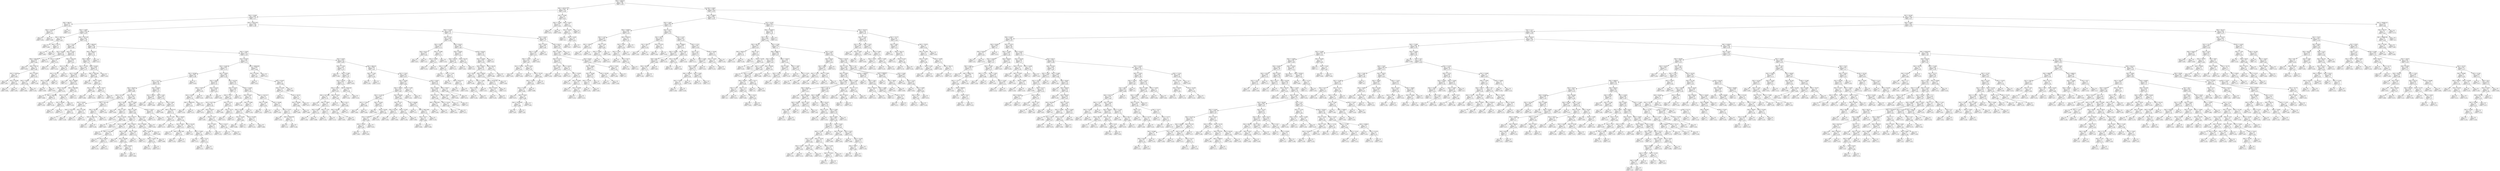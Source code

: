 digraph Tree {
node [shape=box] ;
0 [label="X[0] <= 46926.0\nmse = 0.005\nsamples = 851\nvalue = 0.134"] ;
1 [label="X[0] <= 46753.5\nmse = 0.004\nsamples = 221\nvalue = 0.106"] ;
0 -> 1 [labeldistance=2.5, labelangle=45, headlabel="True"] ;
2 [label="X[3] <= 19.595\nmse = 0.003\nsamples = 212\nvalue = 0.11"] ;
1 -> 2 ;
3 [label="X[0] <= 889.13\nmse = 0.011\nsamples = 3\nvalue = 0.263"] ;
2 -> 3 ;
4 [label="X[3] <= 13.768\nmse = 0.001\nsamples = 2\nvalue = 0.335"] ;
3 -> 4 ;
5 [label="mse = 0.0\nsamples = 1\nvalue = 0.301"] ;
4 -> 5 ;
6 [label="mse = -0.0\nsamples = 1\nvalue = 0.369"] ;
4 -> 6 ;
7 [label="mse = -0.0\nsamples = 1\nvalue = 0.12"] ;
3 -> 7 ;
8 [label="X[0] <= 42974.428\nmse = 0.003\nsamples = 209\nvalue = 0.108"] ;
2 -> 8 ;
9 [label="X[2] <= -0.895\nmse = 0.003\nsamples = 158\nvalue = 0.101"] ;
8 -> 9 ;
10 [label="X[0] <= 5637.0\nmse = 0.0\nsamples = 5\nvalue = 0.002"] ;
9 -> 10 ;
11 [label="mse = 0.0\nsamples = 1\nvalue = 0.008"] ;
10 -> 11 ;
12 [label="X[0] <= 7471.5\nmse = 0.0\nsamples = 4\nvalue = 0.0"] ;
10 -> 12 ;
13 [label="mse = 0.0\nsamples = 1\nvalue = 0.002"] ;
12 -> 13 ;
14 [label="mse = 0.0\nsamples = 3\nvalue = 0.0"] ;
12 -> 14 ;
15 [label="X[0] <= 1527.163\nmse = 0.002\nsamples = 153\nvalue = 0.104"] ;
9 -> 15 ;
16 [label="X[0] <= 775.457\nmse = 0.002\nsamples = 17\nvalue = 0.069"] ;
15 -> 16 ;
17 [label="X[1] <= 43.081\nmse = 0.001\nsamples = 8\nvalue = 0.095"] ;
16 -> 17 ;
18 [label="X[0] <= 458.448\nmse = 0.001\nsamples = 7\nvalue = 0.084"] ;
17 -> 18 ;
19 [label="mse = 0.0\nsamples = 1\nvalue = 0.034"] ;
18 -> 19 ;
20 [label="X[0] <= 697.19\nmse = 0.0\nsamples = 6\nvalue = 0.092"] ;
18 -> 20 ;
21 [label="X[1] <= 24.635\nmse = 0.0\nsamples = 3\nvalue = 0.082"] ;
20 -> 21 ;
22 [label="mse = 0.0\nsamples = 1\nvalue = 0.067"] ;
21 -> 22 ;
23 [label="X[1] <= 33.599\nmse = 0.0\nsamples = 2\nvalue = 0.089"] ;
21 -> 23 ;
24 [label="mse = 0.0\nsamples = 1\nvalue = 0.091"] ;
23 -> 24 ;
25 [label="mse = -0.0\nsamples = 1\nvalue = 0.087"] ;
23 -> 25 ;
26 [label="X[1] <= 25.061\nmse = 0.0\nsamples = 3\nvalue = 0.102"] ;
20 -> 26 ;
27 [label="X[3] <= 78.834\nmse = 0.0\nsamples = 2\nvalue = 0.099"] ;
26 -> 27 ;
28 [label="mse = 0.0\nsamples = 1\nvalue = 0.095"] ;
27 -> 28 ;
29 [label="mse = -0.0\nsamples = 1\nvalue = 0.102"] ;
27 -> 29 ;
30 [label="mse = 0.0\nsamples = 1\nvalue = 0.108"] ;
26 -> 30 ;
31 [label="mse = 0.0\nsamples = 1\nvalue = 0.175"] ;
17 -> 31 ;
32 [label="X[2] <= 22.927\nmse = 0.002\nsamples = 9\nvalue = 0.047"] ;
16 -> 32 ;
33 [label="X[2] <= 17.898\nmse = 0.0\nsamples = 2\nvalue = 0.114"] ;
32 -> 33 ;
34 [label="mse = 0.0\nsamples = 1\nvalue = 0.113"] ;
33 -> 34 ;
35 [label="mse = 0.0\nsamples = 1\nvalue = 0.116"] ;
33 -> 35 ;
36 [label="X[0] <= 1516.139\nmse = 0.001\nsamples = 7\nvalue = 0.027"] ;
32 -> 36 ;
37 [label="X[1] <= 51.295\nmse = 0.0\nsamples = 6\nvalue = 0.017"] ;
36 -> 37 ;
38 [label="X[1] <= 32.178\nmse = 0.0\nsamples = 5\nvalue = 0.012"] ;
37 -> 38 ;
39 [label="X[2] <= 32.498\nmse = 0.0\nsamples = 2\nvalue = 0.031"] ;
38 -> 39 ;
40 [label="mse = 0.0\nsamples = 1\nvalue = 0.038"] ;
39 -> 40 ;
41 [label="mse = 0.0\nsamples = 1\nvalue = 0.024"] ;
39 -> 41 ;
42 [label="mse = 0.0\nsamples = 3\nvalue = 0.0"] ;
38 -> 42 ;
43 [label="mse = 0.0\nsamples = 1\nvalue = 0.042"] ;
37 -> 43 ;
44 [label="mse = -0.0\nsamples = 1\nvalue = 0.087"] ;
36 -> 44 ;
45 [label="X[0] <= 4080.367\nmse = 0.002\nsamples = 136\nvalue = 0.108"] ;
15 -> 45 ;
46 [label="X[0] <= 3803.421\nmse = 0.002\nsamples = 17\nvalue = 0.135"] ;
45 -> 46 ;
47 [label="X[3] <= 66.197\nmse = 0.002\nsamples = 16\nvalue = 0.13"] ;
46 -> 47 ;
48 [label="X[1] <= 72.758\nmse = 0.001\nsamples = 10\nvalue = 0.147"] ;
47 -> 48 ;
49 [label="X[1] <= 35.331\nmse = 0.001\nsamples = 9\nvalue = 0.154"] ;
48 -> 49 ;
50 [label="mse = 0.0\nsamples = 1\nvalue = 0.2"] ;
49 -> 50 ;
51 [label="X[1] <= 48.693\nmse = 0.001\nsamples = 8\nvalue = 0.148"] ;
49 -> 51 ;
52 [label="X[3] <= 50.236\nmse = 0.0\nsamples = 3\nvalue = 0.124"] ;
51 -> 52 ;
53 [label="mse = 0.0\nsamples = 1\nvalue = 0.098"] ;
52 -> 53 ;
54 [label="X[0] <= 2400.488\nmse = 0.0\nsamples = 2\nvalue = 0.137"] ;
52 -> 54 ;
55 [label="mse = 0.0\nsamples = 1\nvalue = 0.138"] ;
54 -> 55 ;
56 [label="mse = 0.0\nsamples = 1\nvalue = 0.136"] ;
54 -> 56 ;
57 [label="X[0] <= 3342.696\nmse = 0.0\nsamples = 5\nvalue = 0.163"] ;
51 -> 57 ;
58 [label="X[2] <= 21.475\nmse = 0.0\nsamples = 4\nvalue = 0.171"] ;
57 -> 58 ;
59 [label="X[1] <= 56.465\nmse = 0.0\nsamples = 3\nvalue = 0.175"] ;
58 -> 59 ;
60 [label="mse = 0.0\nsamples = 1\nvalue = 0.172"] ;
59 -> 60 ;
61 [label="mse = -0.0\nsamples = 2\nvalue = 0.177"] ;
59 -> 61 ;
62 [label="mse = 0.0\nsamples = 1\nvalue = 0.158"] ;
58 -> 62 ;
63 [label="mse = -0.0\nsamples = 1\nvalue = 0.13"] ;
57 -> 63 ;
64 [label="mse = -0.0\nsamples = 1\nvalue = 0.08"] ;
48 -> 64 ;
65 [label="X[3] <= 82.042\nmse = 0.002\nsamples = 6\nvalue = 0.102"] ;
47 -> 65 ;
66 [label="X[0] <= 1625.205\nmse = 0.001\nsamples = 5\nvalue = 0.084"] ;
65 -> 66 ;
67 [label="mse = 0.0\nsamples = 1\nvalue = 0.029"] ;
66 -> 67 ;
68 [label="X[3] <= 75.852\nmse = 0.0\nsamples = 4\nvalue = 0.097"] ;
66 -> 68 ;
69 [label="X[1] <= 53.42\nmse = 0.0\nsamples = 2\nvalue = 0.083"] ;
68 -> 69 ;
70 [label="mse = 0.0\nsamples = 1\nvalue = 0.088"] ;
69 -> 70 ;
71 [label="mse = -0.0\nsamples = 1\nvalue = 0.078"] ;
69 -> 71 ;
72 [label="X[3] <= 78.427\nmse = 0.0\nsamples = 2\nvalue = 0.112"] ;
68 -> 72 ;
73 [label="mse = 0.0\nsamples = 1\nvalue = 0.12"] ;
72 -> 73 ;
74 [label="mse = 0.0\nsamples = 1\nvalue = 0.103"] ;
72 -> 74 ;
75 [label="mse = 0.0\nsamples = 1\nvalue = 0.193"] ;
65 -> 75 ;
76 [label="mse = -0.0\nsamples = 1\nvalue = 0.217"] ;
46 -> 76 ;
77 [label="X[3] <= 75.953\nmse = 0.002\nsamples = 119\nvalue = 0.104"] ;
45 -> 77 ;
78 [label="X[1] <= 87.632\nmse = 0.002\nsamples = 79\nvalue = 0.111"] ;
77 -> 78 ;
79 [label="X[2] <= 16.403\nmse = 0.002\nsamples = 72\nvalue = 0.115"] ;
78 -> 79 ;
80 [label="X[1] <= 84.949\nmse = 0.002\nsamples = 44\nvalue = 0.106"] ;
79 -> 80 ;
81 [label="X[1] <= 72.115\nmse = 0.001\nsamples = 43\nvalue = 0.108"] ;
80 -> 81 ;
82 [label="X[3] <= 60.625\nmse = 0.001\nsamples = 30\nvalue = 0.099"] ;
81 -> 82 ;
83 [label="X[3] <= 55.744\nmse = 0.0\nsamples = 8\nvalue = 0.128"] ;
82 -> 83 ;
84 [label="X[2] <= 10.928\nmse = 0.0\nsamples = 4\nvalue = 0.139"] ;
83 -> 84 ;
85 [label="X[0] <= 12132.574\nmse = 0.0\nsamples = 2\nvalue = 0.152"] ;
84 -> 85 ;
86 [label="mse = 0.0\nsamples = 1\nvalue = 0.155"] ;
85 -> 86 ;
87 [label="mse = 0.0\nsamples = 1\nvalue = 0.148"] ;
85 -> 87 ;
88 [label="X[1] <= 57.188\nmse = 0.0\nsamples = 2\nvalue = 0.126"] ;
84 -> 88 ;
89 [label="mse = 0.0\nsamples = 1\nvalue = 0.121"] ;
88 -> 89 ;
90 [label="mse = 0.0\nsamples = 1\nvalue = 0.132"] ;
88 -> 90 ;
91 [label="X[3] <= 59.75\nmse = 0.0\nsamples = 4\nvalue = 0.117"] ;
83 -> 91 ;
92 [label="X[3] <= 58.765\nmse = 0.0\nsamples = 3\nvalue = 0.11"] ;
91 -> 92 ;
93 [label="X[0] <= 13001.704\nmse = 0.0\nsamples = 2\nvalue = 0.109"] ;
92 -> 93 ;
94 [label="mse = 0.0\nsamples = 1\nvalue = 0.11"] ;
93 -> 94 ;
95 [label="mse = -0.0\nsamples = 1\nvalue = 0.108"] ;
93 -> 95 ;
96 [label="mse = -0.0\nsamples = 1\nvalue = 0.113"] ;
92 -> 96 ;
97 [label="mse = -0.0\nsamples = 1\nvalue = 0.136"] ;
91 -> 97 ;
98 [label="X[1] <= 54.775\nmse = 0.001\nsamples = 22\nvalue = 0.089"] ;
82 -> 98 ;
99 [label="X[3] <= 63.06\nmse = 0.0\nsamples = 5\nvalue = 0.067"] ;
98 -> 99 ;
100 [label="mse = 0.0\nsamples = 1\nvalue = 0.058"] ;
99 -> 100 ;
101 [label="X[2] <= 7.652\nmse = 0.0\nsamples = 4\nvalue = 0.07"] ;
99 -> 101 ;
102 [label="mse = 0.0\nsamples = 1\nvalue = 0.074"] ;
101 -> 102 ;
103 [label="X[2] <= 16.109\nmse = 0.0\nsamples = 3\nvalue = 0.068"] ;
101 -> 103 ;
104 [label="mse = 0.0\nsamples = 2\nvalue = 0.067"] ;
103 -> 104 ;
105 [label="mse = -0.0\nsamples = 1\nvalue = 0.071"] ;
103 -> 105 ;
106 [label="X[3] <= 74.606\nmse = 0.001\nsamples = 17\nvalue = 0.095"] ;
98 -> 106 ;
107 [label="X[3] <= 71.429\nmse = 0.001\nsamples = 15\nvalue = 0.089"] ;
106 -> 107 ;
108 [label="X[3] <= 63.527\nmse = 0.0\nsamples = 10\nvalue = 0.1"] ;
107 -> 108 ;
109 [label="X[1] <= 56.486\nmse = 0.0\nsamples = 4\nvalue = 0.111"] ;
108 -> 109 ;
110 [label="mse = 0.0\nsamples = 1\nvalue = 0.091"] ;
109 -> 110 ;
111 [label="X[0] <= 5147.895\nmse = 0.0\nsamples = 3\nvalue = 0.118"] ;
109 -> 111 ;
112 [label="mse = 0.0\nsamples = 1\nvalue = 0.11"] ;
111 -> 112 ;
113 [label="X[1] <= 63.052\nmse = 0.0\nsamples = 2\nvalue = 0.122"] ;
111 -> 113 ;
114 [label="mse = 0.0\nsamples = 1\nvalue = 0.123"] ;
113 -> 114 ;
115 [label="mse = 0.0\nsamples = 1\nvalue = 0.121"] ;
113 -> 115 ;
116 [label="X[3] <= 69.912\nmse = 0.0\nsamples = 6\nvalue = 0.092"] ;
108 -> 116 ;
117 [label="X[2] <= 3.483\nmse = 0.0\nsamples = 4\nvalue = 0.081"] ;
116 -> 117 ;
118 [label="mse = 0.0\nsamples = 1\nvalue = 0.073"] ;
117 -> 118 ;
119 [label="X[1] <= 64.599\nmse = 0.0\nsamples = 3\nvalue = 0.084"] ;
117 -> 119 ;
120 [label="mse = 0.0\nsamples = 1\nvalue = 0.09"] ;
119 -> 120 ;
121 [label="X[3] <= 65.033\nmse = 0.0\nsamples = 2\nvalue = 0.081"] ;
119 -> 121 ;
122 [label="mse = 0.0\nsamples = 1\nvalue = 0.08"] ;
121 -> 122 ;
123 [label="mse = -0.0\nsamples = 1\nvalue = 0.082"] ;
121 -> 123 ;
124 [label="X[2] <= 8.285\nmse = 0.0\nsamples = 2\nvalue = 0.113"] ;
116 -> 124 ;
125 [label="mse = 0.0\nsamples = 1\nvalue = 0.117"] ;
124 -> 125 ;
126 [label="mse = 0.0\nsamples = 1\nvalue = 0.11"] ;
124 -> 126 ;
127 [label="X[1] <= 63.65\nmse = 0.0\nsamples = 5\nvalue = 0.068"] ;
107 -> 127 ;
128 [label="X[1] <= 58.966\nmse = 0.0\nsamples = 4\nvalue = 0.076"] ;
127 -> 128 ;
129 [label="X[3] <= 74.366\nmse = 0.0\nsamples = 3\nvalue = 0.073"] ;
128 -> 129 ;
130 [label="X[3] <= 73.044\nmse = 0.0\nsamples = 2\nvalue = 0.076"] ;
129 -> 130 ;
131 [label="mse = 0.0\nsamples = 1\nvalue = 0.075"] ;
130 -> 131 ;
132 [label="mse = 0.0\nsamples = 1\nvalue = 0.077"] ;
130 -> 132 ;
133 [label="mse = 0.0\nsamples = 1\nvalue = 0.068"] ;
129 -> 133 ;
134 [label="mse = 0.0\nsamples = 1\nvalue = 0.086"] ;
128 -> 134 ;
135 [label="mse = -0.0\nsamples = 1\nvalue = 0.034"] ;
127 -> 135 ;
136 [label="X[2] <= 10.977\nmse = 0.001\nsamples = 2\nvalue = 0.143"] ;
106 -> 136 ;
137 [label="mse = 0.0\nsamples = 1\nvalue = 0.175"] ;
136 -> 137 ;
138 [label="mse = -0.0\nsamples = 1\nvalue = 0.111"] ;
136 -> 138 ;
139 [label="X[3] <= 54.643\nmse = 0.002\nsamples = 13\nvalue = 0.127"] ;
81 -> 139 ;
140 [label="X[1] <= 78.914\nmse = 0.001\nsamples = 2\nvalue = 0.044"] ;
139 -> 140 ;
141 [label="mse = 0.0\nsamples = 1\nvalue = 0.08"] ;
140 -> 141 ;
142 [label="mse = -0.0\nsamples = 1\nvalue = 0.008"] ;
140 -> 142 ;
143 [label="X[2] <= 1.632\nmse = 0.001\nsamples = 11\nvalue = 0.143"] ;
139 -> 143 ;
144 [label="mse = 0.0\nsamples = 1\nvalue = 0.195"] ;
143 -> 144 ;
145 [label="X[2] <= 3.658\nmse = 0.0\nsamples = 10\nvalue = 0.137"] ;
143 -> 145 ;
146 [label="mse = 0.0\nsamples = 1\nvalue = 0.093"] ;
145 -> 146 ;
147 [label="X[0] <= 16224.375\nmse = 0.0\nsamples = 9\nvalue = 0.142"] ;
145 -> 147 ;
148 [label="X[1] <= 77.96\nmse = 0.0\nsamples = 2\nvalue = 0.155"] ;
147 -> 148 ;
149 [label="mse = 0.0\nsamples = 1\nvalue = 0.175"] ;
148 -> 149 ;
150 [label="mse = 0.0\nsamples = 1\nvalue = 0.135"] ;
148 -> 150 ;
151 [label="X[1] <= 80.951\nmse = 0.0\nsamples = 7\nvalue = 0.139"] ;
147 -> 151 ;
152 [label="X[2] <= 6.831\nmse = 0.0\nsamples = 3\nvalue = 0.131"] ;
151 -> 152 ;
153 [label="mse = 0.0\nsamples = 1\nvalue = 0.127"] ;
152 -> 153 ;
154 [label="X[0] <= 35917.269\nmse = 0.0\nsamples = 2\nvalue = 0.133"] ;
152 -> 154 ;
155 [label="mse = 0.0\nsamples = 1\nvalue = 0.134"] ;
154 -> 155 ;
156 [label="mse = -0.0\nsamples = 1\nvalue = 0.131"] ;
154 -> 156 ;
157 [label="X[1] <= 82.429\nmse = 0.0\nsamples = 4\nvalue = 0.145"] ;
151 -> 157 ;
158 [label="mse = 0.0\nsamples = 1\nvalue = 0.16"] ;
157 -> 158 ;
159 [label="X[3] <= 73.635\nmse = 0.0\nsamples = 3\nvalue = 0.139"] ;
157 -> 159 ;
160 [label="mse = 0.0\nsamples = 1\nvalue = 0.127"] ;
159 -> 160 ;
161 [label="X[3] <= 75.15\nmse = 0.0\nsamples = 2\nvalue = 0.145"] ;
159 -> 161 ;
162 [label="mse = 0.0\nsamples = 1\nvalue = 0.147"] ;
161 -> 162 ;
163 [label="mse = 0.0\nsamples = 1\nvalue = 0.144"] ;
161 -> 163 ;
164 [label="mse = -0.0\nsamples = 1\nvalue = 0.016"] ;
80 -> 164 ;
165 [label="X[2] <= 19.925\nmse = 0.002\nsamples = 28\nvalue = 0.129"] ;
79 -> 165 ;
166 [label="X[2] <= 19.565\nmse = 0.003\nsamples = 6\nvalue = 0.181"] ;
165 -> 166 ;
167 [label="X[3] <= 73.812\nmse = 0.0\nsamples = 4\nvalue = 0.154"] ;
166 -> 167 ;
168 [label="X[2] <= 19.351\nmse = 0.0\nsamples = 3\nvalue = 0.144"] ;
167 -> 168 ;
169 [label="X[0] <= 26935.679\nmse = 0.0\nsamples = 2\nvalue = 0.145"] ;
168 -> 169 ;
170 [label="mse = 0.0\nsamples = 1\nvalue = 0.144"] ;
169 -> 170 ;
171 [label="mse = 0.0\nsamples = 1\nvalue = 0.147"] ;
169 -> 171 ;
172 [label="mse = -0.0\nsamples = 1\nvalue = 0.143"] ;
168 -> 172 ;
173 [label="mse = 0.0\nsamples = 1\nvalue = 0.182"] ;
167 -> 173 ;
174 [label="X[3] <= 52.254\nmse = 0.005\nsamples = 2\nvalue = 0.235"] ;
166 -> 174 ;
175 [label="mse = 0.0\nsamples = 1\nvalue = 0.161"] ;
174 -> 175 ;
176 [label="mse = 0.0\nsamples = 1\nvalue = 0.308"] ;
174 -> 176 ;
177 [label="X[1] <= 62.703\nmse = 0.001\nsamples = 22\nvalue = 0.115"] ;
165 -> 177 ;
178 [label="X[3] <= 75.544\nmse = 0.001\nsamples = 10\nvalue = 0.1"] ;
177 -> 178 ;
179 [label="X[3] <= 72.811\nmse = 0.0\nsamples = 9\nvalue = 0.095"] ;
178 -> 179 ;
180 [label="X[1] <= 40.274\nmse = 0.0\nsamples = 6\nvalue = 0.105"] ;
179 -> 180 ;
181 [label="mse = 0.0\nsamples = 1\nvalue = 0.074"] ;
180 -> 181 ;
182 [label="X[3] <= 64.537\nmse = 0.0\nsamples = 5\nvalue = 0.111"] ;
180 -> 182 ;
183 [label="mse = 0.0\nsamples = 1\nvalue = 0.097"] ;
182 -> 183 ;
184 [label="X[3] <= 72.237\nmse = 0.0\nsamples = 4\nvalue = 0.114"] ;
182 -> 184 ;
185 [label="X[3] <= 70.382\nmse = 0.0\nsamples = 2\nvalue = 0.121"] ;
184 -> 185 ;
186 [label="mse = 0.0\nsamples = 1\nvalue = 0.117"] ;
185 -> 186 ;
187 [label="mse = 0.0\nsamples = 1\nvalue = 0.125"] ;
185 -> 187 ;
188 [label="X[1] <= 50.227\nmse = 0.0\nsamples = 2\nvalue = 0.108"] ;
184 -> 188 ;
189 [label="mse = 0.0\nsamples = 1\nvalue = 0.107"] ;
188 -> 189 ;
190 [label="mse = 0.0\nsamples = 1\nvalue = 0.109"] ;
188 -> 190 ;
191 [label="X[2] <= 21.312\nmse = 0.0\nsamples = 3\nvalue = 0.075"] ;
179 -> 191 ;
192 [label="mse = 0.0\nsamples = 1\nvalue = 0.083"] ;
191 -> 192 ;
193 [label="X[1] <= 53.72\nmse = 0.0\nsamples = 2\nvalue = 0.071"] ;
191 -> 193 ;
194 [label="mse = 0.0\nsamples = 1\nvalue = 0.071"] ;
193 -> 194 ;
195 [label="mse = 0.0\nsamples = 1\nvalue = 0.07"] ;
193 -> 195 ;
196 [label="mse = -0.0\nsamples = 1\nvalue = 0.143"] ;
178 -> 196 ;
197 [label="X[2] <= 25.285\nmse = 0.001\nsamples = 12\nvalue = 0.128"] ;
177 -> 197 ;
198 [label="X[3] <= 20.907\nmse = 0.0\nsamples = 6\nvalue = 0.116"] ;
197 -> 198 ;
199 [label="mse = 0.0\nsamples = 1\nvalue = 0.144"] ;
198 -> 199 ;
200 [label="X[3] <= 72.694\nmse = 0.0\nsamples = 5\nvalue = 0.11"] ;
198 -> 200 ;
201 [label="X[3] <= 54.508\nmse = 0.0\nsamples = 4\nvalue = 0.102"] ;
200 -> 201 ;
202 [label="X[2] <= 22.462\nmse = 0.0\nsamples = 2\nvalue = 0.094"] ;
201 -> 202 ;
203 [label="mse = 0.0\nsamples = 1\nvalue = 0.089"] ;
202 -> 203 ;
204 [label="mse = -0.0\nsamples = 1\nvalue = 0.1"] ;
202 -> 204 ;
205 [label="X[1] <= 81.939\nmse = 0.0\nsamples = 2\nvalue = 0.11"] ;
201 -> 205 ;
206 [label="mse = 0.0\nsamples = 1\nvalue = 0.122"] ;
205 -> 206 ;
207 [label="mse = -0.0\nsamples = 1\nvalue = 0.099"] ;
205 -> 207 ;
208 [label="mse = 0.0\nsamples = 1\nvalue = 0.139"] ;
200 -> 208 ;
209 [label="X[0] <= 12247.917\nmse = 0.0\nsamples = 6\nvalue = 0.141"] ;
197 -> 209 ;
210 [label="X[2] <= 27.498\nmse = 0.0\nsamples = 2\nvalue = 0.158"] ;
209 -> 210 ;
211 [label="mse = 0.0\nsamples = 1\nvalue = 0.161"] ;
210 -> 211 ;
212 [label="mse = -0.0\nsamples = 1\nvalue = 0.154"] ;
210 -> 212 ;
213 [label="X[2] <= 26.496\nmse = 0.0\nsamples = 4\nvalue = 0.132"] ;
209 -> 213 ;
214 [label="mse = 0.0\nsamples = 1\nvalue = 0.109"] ;
213 -> 214 ;
215 [label="X[2] <= 27.072\nmse = 0.0\nsamples = 3\nvalue = 0.14"] ;
213 -> 215 ;
216 [label="mse = 0.0\nsamples = 1\nvalue = 0.134"] ;
215 -> 216 ;
217 [label="X[0] <= 28519.358\nmse = 0.0\nsamples = 2\nvalue = 0.143"] ;
215 -> 217 ;
218 [label="mse = 0.0\nsamples = 1\nvalue = 0.14"] ;
217 -> 218 ;
219 [label="mse = -0.0\nsamples = 1\nvalue = 0.146"] ;
217 -> 219 ;
220 [label="X[0] <= 40659.859\nmse = 0.001\nsamples = 7\nvalue = 0.069"] ;
78 -> 220 ;
221 [label="X[1] <= 87.954\nmse = 0.0\nsamples = 6\nvalue = 0.06"] ;
220 -> 221 ;
222 [label="mse = 0.0\nsamples = 1\nvalue = 0.013"] ;
221 -> 222 ;
223 [label="X[3] <= 63.467\nmse = 0.0\nsamples = 5\nvalue = 0.069"] ;
221 -> 223 ;
224 [label="X[3] <= 47.288\nmse = 0.0\nsamples = 4\nvalue = 0.071"] ;
223 -> 224 ;
225 [label="mse = 0.0\nsamples = 1\nvalue = 0.076"] ;
224 -> 225 ;
226 [label="X[2] <= 26.701\nmse = 0.0\nsamples = 3\nvalue = 0.07"] ;
224 -> 226 ;
227 [label="X[1] <= 95.808\nmse = 0.0\nsamples = 2\nvalue = 0.069"] ;
226 -> 227 ;
228 [label="mse = 0.0\nsamples = 1\nvalue = 0.069"] ;
227 -> 228 ;
229 [label="mse = -0.0\nsamples = 1\nvalue = 0.068"] ;
227 -> 229 ;
230 [label="mse = 0.0\nsamples = 1\nvalue = 0.071"] ;
226 -> 230 ;
231 [label="mse = 0.0\nsamples = 1\nvalue = 0.062"] ;
223 -> 231 ;
232 [label="mse = -0.0\nsamples = 1\nvalue = 0.127"] ;
220 -> 232 ;
233 [label="X[1] <= 55.94\nmse = 0.002\nsamples = 40\nvalue = 0.091"] ;
77 -> 233 ;
234 [label="X[3] <= 77.354\nmse = 0.001\nsamples = 13\nvalue = 0.114"] ;
233 -> 234 ;
235 [label="mse = 0.0\nsamples = 1\nvalue = 0.188"] ;
234 -> 235 ;
236 [label="X[2] <= 27.865\nmse = 0.001\nsamples = 12\nvalue = 0.107"] ;
234 -> 236 ;
237 [label="X[2] <= 18.379\nmse = 0.001\nsamples = 11\nvalue = 0.112"] ;
236 -> 237 ;
238 [label="X[2] <= 12.641\nmse = 0.0\nsamples = 9\nvalue = 0.105"] ;
237 -> 238 ;
239 [label="X[0] <= 5477.089\nmse = 0.0\nsamples = 5\nvalue = 0.116"] ;
238 -> 239 ;
240 [label="mse = 0.0\nsamples = 1\nvalue = 0.135"] ;
239 -> 240 ;
241 [label="X[0] <= 7189.0\nmse = 0.0\nsamples = 4\nvalue = 0.111"] ;
239 -> 241 ;
242 [label="X[2] <= 8.403\nmse = 0.0\nsamples = 2\nvalue = 0.102"] ;
241 -> 242 ;
243 [label="mse = 0.0\nsamples = 1\nvalue = 0.106"] ;
242 -> 243 ;
244 [label="mse = -0.0\nsamples = 1\nvalue = 0.098"] ;
242 -> 244 ;
245 [label="X[2] <= 7.735\nmse = 0.0\nsamples = 2\nvalue = 0.12"] ;
241 -> 245 ;
246 [label="mse = 0.0\nsamples = 1\nvalue = 0.125"] ;
245 -> 246 ;
247 [label="mse = 0.0\nsamples = 1\nvalue = 0.115"] ;
245 -> 247 ;
248 [label="X[3] <= 79.531\nmse = 0.0\nsamples = 4\nvalue = 0.091"] ;
238 -> 248 ;
249 [label="mse = 0.0\nsamples = 1\nvalue = 0.111"] ;
248 -> 249 ;
250 [label="X[3] <= 83.11\nmse = 0.0\nsamples = 3\nvalue = 0.085"] ;
248 -> 250 ;
251 [label="X[3] <= 82.048\nmse = 0.0\nsamples = 2\nvalue = 0.089"] ;
250 -> 251 ;
252 [label="mse = 0.0\nsamples = 1\nvalue = 0.091"] ;
251 -> 252 ;
253 [label="mse = 0.0\nsamples = 1\nvalue = 0.087"] ;
251 -> 253 ;
254 [label="mse = 0.0\nsamples = 1\nvalue = 0.077"] ;
250 -> 254 ;
255 [label="X[0] <= 24593.345\nmse = 0.0\nsamples = 2\nvalue = 0.145"] ;
237 -> 255 ;
256 [label="mse = 0.0\nsamples = 1\nvalue = 0.134"] ;
255 -> 256 ;
257 [label="mse = 0.0\nsamples = 1\nvalue = 0.155"] ;
255 -> 257 ;
258 [label="mse = 0.0\nsamples = 1\nvalue = 0.055"] ;
236 -> 258 ;
259 [label="X[0] <= 8661.63\nmse = 0.002\nsamples = 27\nvalue = 0.08"] ;
233 -> 259 ;
260 [label="X[3] <= 77.344\nmse = 0.001\nsamples = 2\nvalue = 0.159"] ;
259 -> 260 ;
261 [label="mse = 0.0\nsamples = 1\nvalue = 0.193"] ;
260 -> 261 ;
262 [label="mse = 0.0\nsamples = 1\nvalue = 0.125"] ;
260 -> 262 ;
263 [label="X[2] <= 17.912\nmse = 0.002\nsamples = 25\nvalue = 0.074"] ;
259 -> 263 ;
264 [label="X[2] <= 16.405\nmse = 0.001\nsamples = 17\nvalue = 0.088"] ;
263 -> 264 ;
265 [label="X[3] <= 79.042\nmse = 0.001\nsamples = 15\nvalue = 0.081"] ;
264 -> 265 ;
266 [label="X[2] <= 12.235\nmse = 0.001\nsamples = 7\nvalue = 0.061"] ;
265 -> 266 ;
267 [label="X[1] <= 77.033\nmse = 0.0\nsamples = 2\nvalue = 0.084"] ;
266 -> 267 ;
268 [label="mse = 0.0\nsamples = 1\nvalue = 0.085"] ;
267 -> 268 ;
269 [label="mse = -0.0\nsamples = 1\nvalue = 0.084"] ;
267 -> 269 ;
270 [label="X[2] <= 14.544\nmse = 0.001\nsamples = 5\nvalue = 0.051"] ;
266 -> 270 ;
271 [label="mse = 0.0\nsamples = 1\nvalue = 0.003"] ;
270 -> 271 ;
272 [label="X[2] <= 16.206\nmse = 0.0\nsamples = 4\nvalue = 0.063"] ;
270 -> 272 ;
273 [label="X[2] <= 15.906\nmse = 0.0\nsamples = 3\nvalue = 0.058"] ;
272 -> 273 ;
274 [label="X[2] <= 15.543\nmse = 0.0\nsamples = 2\nvalue = 0.062"] ;
273 -> 274 ;
275 [label="mse = 0.0\nsamples = 1\nvalue = 0.062"] ;
274 -> 275 ;
276 [label="mse = 0.0\nsamples = 1\nvalue = 0.062"] ;
274 -> 276 ;
277 [label="mse = -0.0\nsamples = 1\nvalue = 0.051"] ;
273 -> 277 ;
278 [label="mse = 0.0\nsamples = 1\nvalue = 0.078"] ;
272 -> 278 ;
279 [label="X[1] <= 64.646\nmse = 0.001\nsamples = 8\nvalue = 0.099"] ;
265 -> 279 ;
280 [label="X[2] <= 14.37\nmse = 0.0\nsamples = 4\nvalue = 0.084"] ;
279 -> 280 ;
281 [label="X[3] <= 81.229\nmse = 0.0\nsamples = 2\nvalue = 0.073"] ;
280 -> 281 ;
282 [label="mse = 0.0\nsamples = 1\nvalue = 0.053"] ;
281 -> 282 ;
283 [label="mse = 0.0\nsamples = 1\nvalue = 0.094"] ;
281 -> 283 ;
284 [label="X[2] <= 15.333\nmse = 0.0\nsamples = 2\nvalue = 0.094"] ;
280 -> 284 ;
285 [label="mse = 0.0\nsamples = 1\nvalue = 0.106"] ;
284 -> 285 ;
286 [label="mse = -0.0\nsamples = 1\nvalue = 0.083"] ;
284 -> 286 ;
287 [label="X[1] <= 66.986\nmse = 0.001\nsamples = 4\nvalue = 0.115"] ;
279 -> 287 ;
288 [label="mse = 0.0\nsamples = 1\nvalue = 0.157"] ;
287 -> 288 ;
289 [label="X[0] <= 36021.808\nmse = 0.0\nsamples = 3\nvalue = 0.101"] ;
287 -> 289 ;
290 [label="X[2] <= 10.17\nmse = 0.0\nsamples = 2\nvalue = 0.089"] ;
289 -> 290 ;
291 [label="mse = 0.0\nsamples = 1\nvalue = 0.094"] ;
290 -> 291 ;
292 [label="mse = 0.0\nsamples = 1\nvalue = 0.083"] ;
290 -> 292 ;
293 [label="mse = 0.0\nsamples = 1\nvalue = 0.126"] ;
289 -> 293 ;
294 [label="X[3] <= 77.305\nmse = 0.0\nsamples = 2\nvalue = 0.142"] ;
264 -> 294 ;
295 [label="mse = 0.0\nsamples = 1\nvalue = 0.162"] ;
294 -> 295 ;
296 [label="mse = -0.0\nsamples = 1\nvalue = 0.122"] ;
294 -> 296 ;
297 [label="X[2] <= 26.857\nmse = 0.001\nsamples = 8\nvalue = 0.042"] ;
263 -> 297 ;
298 [label="X[2] <= 25.842\nmse = 0.001\nsamples = 6\nvalue = 0.035"] ;
297 -> 298 ;
299 [label="X[2] <= 22.217\nmse = 0.0\nsamples = 4\nvalue = 0.049"] ;
298 -> 299 ;
300 [label="X[0] <= 33975.951\nmse = 0.0\nsamples = 2\nvalue = 0.036"] ;
299 -> 300 ;
301 [label="mse = 0.0\nsamples = 1\nvalue = 0.045"] ;
300 -> 301 ;
302 [label="mse = -0.0\nsamples = 1\nvalue = 0.027"] ;
300 -> 302 ;
303 [label="X[2] <= 25.323\nmse = 0.0\nsamples = 2\nvalue = 0.063"] ;
299 -> 303 ;
304 [label="mse = 0.0\nsamples = 1\nvalue = 0.054"] ;
303 -> 304 ;
305 [label="mse = 0.0\nsamples = 1\nvalue = 0.071"] ;
303 -> 305 ;
306 [label="X[3] <= 79.857\nmse = 0.0\nsamples = 2\nvalue = 0.006"] ;
298 -> 306 ;
307 [label="mse = 0.0\nsamples = 1\nvalue = 0.012"] ;
306 -> 307 ;
308 [label="mse = 0.0\nsamples = 1\nvalue = 0.0"] ;
306 -> 308 ;
309 [label="X[3] <= 83.917\nmse = 0.0\nsamples = 2\nvalue = 0.064"] ;
297 -> 309 ;
310 [label="mse = 0.0\nsamples = 1\nvalue = 0.055"] ;
309 -> 310 ;
311 [label="mse = 0.0\nsamples = 1\nvalue = 0.074"] ;
309 -> 311 ;
312 [label="X[3] <= 70.199\nmse = 0.003\nsamples = 51\nvalue = 0.13"] ;
8 -> 312 ;
313 [label="X[1] <= 57.45\nmse = 0.003\nsamples = 23\nvalue = 0.156"] ;
312 -> 313 ;
314 [label="X[2] <= 6.953\nmse = 0.001\nsamples = 5\nvalue = 0.113"] ;
313 -> 314 ;
315 [label="X[3] <= 63.477\nmse = 0.001\nsamples = 2\nvalue = 0.094"] ;
314 -> 315 ;
316 [label="mse = 0.0\nsamples = 1\nvalue = 0.057"] ;
315 -> 316 ;
317 [label="mse = 0.0\nsamples = 1\nvalue = 0.13"] ;
315 -> 317 ;
318 [label="X[2] <= 12.686\nmse = 0.0\nsamples = 3\nvalue = 0.125"] ;
314 -> 318 ;
319 [label="X[2] <= 11.596\nmse = 0.0\nsamples = 2\nvalue = 0.121"] ;
318 -> 319 ;
320 [label="mse = 0.0\nsamples = 1\nvalue = 0.125"] ;
319 -> 320 ;
321 [label="mse = 0.0\nsamples = 1\nvalue = 0.118"] ;
319 -> 321 ;
322 [label="mse = -0.0\nsamples = 1\nvalue = 0.133"] ;
318 -> 322 ;
323 [label="X[3] <= 64.421\nmse = 0.003\nsamples = 18\nvalue = 0.168"] ;
313 -> 323 ;
324 [label="X[3] <= 63.833\nmse = 0.002\nsamples = 7\nvalue = 0.204"] ;
323 -> 324 ;
325 [label="X[3] <= 62.278\nmse = 0.001\nsamples = 5\nvalue = 0.183"] ;
324 -> 325 ;
326 [label="X[2] <= 11.482\nmse = 0.0\nsamples = 4\nvalue = 0.197"] ;
325 -> 326 ;
327 [label="mse = 0.0\nsamples = 1\nvalue = 0.219"] ;
326 -> 327 ;
328 [label="X[2] <= 17.158\nmse = 0.0\nsamples = 3\nvalue = 0.19"] ;
326 -> 328 ;
329 [label="mse = 0.0\nsamples = 1\nvalue = 0.182"] ;
328 -> 329 ;
330 [label="X[0] <= 44142.477\nmse = 0.0\nsamples = 2\nvalue = 0.193"] ;
328 -> 330 ;
331 [label="mse = 0.0\nsamples = 1\nvalue = 0.193"] ;
330 -> 331 ;
332 [label="mse = -0.0\nsamples = 1\nvalue = 0.194"] ;
330 -> 332 ;
333 [label="mse = -0.0\nsamples = 1\nvalue = 0.127"] ;
325 -> 333 ;
334 [label="X[3] <= 64.154\nmse = 0.0\nsamples = 2\nvalue = 0.255"] ;
324 -> 334 ;
335 [label="mse = 0.0\nsamples = 1\nvalue = 0.261"] ;
334 -> 335 ;
336 [label="mse = 0.0\nsamples = 1\nvalue = 0.25"] ;
334 -> 336 ;
337 [label="X[3] <= 69.452\nmse = 0.002\nsamples = 11\nvalue = 0.145"] ;
323 -> 337 ;
338 [label="X[2] <= 18.084\nmse = 0.001\nsamples = 10\nvalue = 0.134"] ;
337 -> 338 ;
339 [label="X[3] <= 66.617\nmse = 0.001\nsamples = 8\nvalue = 0.142"] ;
338 -> 339 ;
340 [label="X[1] <= 62.65\nmse = 0.0\nsamples = 4\nvalue = 0.158"] ;
339 -> 340 ;
341 [label="mse = 0.0\nsamples = 1\nvalue = 0.186"] ;
340 -> 341 ;
342 [label="X[2] <= 17.684\nmse = 0.0\nsamples = 3\nvalue = 0.149"] ;
340 -> 342 ;
343 [label="X[2] <= 8.738\nmse = 0.0\nsamples = 2\nvalue = 0.14"] ;
342 -> 343 ;
344 [label="mse = 0.0\nsamples = 1\nvalue = 0.146"] ;
343 -> 344 ;
345 [label="mse = 0.0\nsamples = 1\nvalue = 0.135"] ;
343 -> 345 ;
346 [label="mse = 0.0\nsamples = 1\nvalue = 0.167"] ;
342 -> 346 ;
347 [label="X[3] <= 68.632\nmse = 0.001\nsamples = 4\nvalue = 0.126"] ;
339 -> 347 ;
348 [label="X[0] <= 45756.494\nmse = 0.0\nsamples = 3\nvalue = 0.112"] ;
347 -> 348 ;
349 [label="X[3] <= 67.835\nmse = 0.0\nsamples = 2\nvalue = 0.103"] ;
348 -> 349 ;
350 [label="mse = 0.0\nsamples = 1\nvalue = 0.105"] ;
349 -> 350 ;
351 [label="mse = 0.0\nsamples = 1\nvalue = 0.101"] ;
349 -> 351 ;
352 [label="mse = -0.0\nsamples = 1\nvalue = 0.13"] ;
348 -> 352 ;
353 [label="mse = -0.0\nsamples = 1\nvalue = 0.168"] ;
347 -> 353 ;
354 [label="X[3] <= 66.478\nmse = 0.0\nsamples = 2\nvalue = 0.103"] ;
338 -> 354 ;
355 [label="mse = 0.0\nsamples = 1\nvalue = 0.088"] ;
354 -> 355 ;
356 [label="mse = -0.0\nsamples = 1\nvalue = 0.118"] ;
354 -> 356 ;
357 [label="mse = 0.0\nsamples = 1\nvalue = 0.25"] ;
337 -> 357 ;
358 [label="X[2] <= 16.347\nmse = 0.002\nsamples = 28\nvalue = 0.11"] ;
312 -> 358 ;
359 [label="X[3] <= 79.253\nmse = 0.001\nsamples = 12\nvalue = 0.081"] ;
358 -> 359 ;
360 [label="X[3] <= 77.967\nmse = 0.001\nsamples = 11\nvalue = 0.075"] ;
359 -> 360 ;
361 [label="X[3] <= 71.104\nmse = 0.001\nsamples = 10\nvalue = 0.08"] ;
360 -> 361 ;
362 [label="X[1] <= 70.206\nmse = 0.0\nsamples = 2\nvalue = 0.042"] ;
361 -> 362 ;
363 [label="mse = 0.0\nsamples = 1\nvalue = 0.025"] ;
362 -> 363 ;
364 [label="mse = -0.0\nsamples = 1\nvalue = 0.059"] ;
362 -> 364 ;
365 [label="X[1] <= 53.85\nmse = 0.0\nsamples = 8\nvalue = 0.09"] ;
361 -> 365 ;
366 [label="mse = 0.0\nsamples = 1\nvalue = 0.125"] ;
365 -> 366 ;
367 [label="X[3] <= 76.133\nmse = 0.0\nsamples = 7\nvalue = 0.085"] ;
365 -> 367 ;
368 [label="X[3] <= 74.539\nmse = 0.0\nsamples = 6\nvalue = 0.081"] ;
367 -> 368 ;
369 [label="X[3] <= 72.204\nmse = 0.0\nsamples = 5\nvalue = 0.084"] ;
368 -> 369 ;
370 [label="mse = 0.0\nsamples = 1\nvalue = 0.075"] ;
369 -> 370 ;
371 [label="X[3] <= 73.622\nmse = 0.0\nsamples = 4\nvalue = 0.086"] ;
369 -> 371 ;
372 [label="X[0] <= 45756.494\nmse = 0.0\nsamples = 3\nvalue = 0.088"] ;
371 -> 372 ;
373 [label="mse = 0.0\nsamples = 2\nvalue = 0.087"] ;
372 -> 373 ;
374 [label="mse = 0.0\nsamples = 1\nvalue = 0.09"] ;
372 -> 374 ;
375 [label="mse = -0.0\nsamples = 1\nvalue = 0.081"] ;
371 -> 375 ;
376 [label="mse = 0.0\nsamples = 1\nvalue = 0.069"] ;
368 -> 376 ;
377 [label="mse = -0.0\nsamples = 1\nvalue = 0.105"] ;
367 -> 377 ;
378 [label="mse = -0.0\nsamples = 1\nvalue = 0.024"] ;
360 -> 378 ;
379 [label="mse = 0.0\nsamples = 1\nvalue = 0.149"] ;
359 -> 379 ;
380 [label="X[3] <= 83.071\nmse = 0.002\nsamples = 16\nvalue = 0.131"] ;
358 -> 380 ;
381 [label="X[3] <= 72.434\nmse = 0.002\nsamples = 15\nvalue = 0.138"] ;
380 -> 381 ;
382 [label="X[2] <= 17.573\nmse = 0.001\nsamples = 8\nvalue = 0.115"] ;
381 -> 382 ;
383 [label="X[3] <= 70.31\nmse = 0.001\nsamples = 2\nvalue = 0.078"] ;
382 -> 383 ;
384 [label="mse = 0.0\nsamples = 1\nvalue = 0.108"] ;
383 -> 384 ;
385 [label="mse = 0.0\nsamples = 1\nvalue = 0.048"] ;
383 -> 385 ;
386 [label="X[2] <= 18.023\nmse = 0.0\nsamples = 6\nvalue = 0.127"] ;
382 -> 386 ;
387 [label="mse = 0.0\nsamples = 1\nvalue = 0.147"] ;
386 -> 387 ;
388 [label="X[2] <= 18.559\nmse = 0.0\nsamples = 5\nvalue = 0.123"] ;
386 -> 388 ;
389 [label="mse = 0.0\nsamples = 1\nvalue = 0.132"] ;
388 -> 389 ;
390 [label="X[2] <= 18.806\nmse = 0.0\nsamples = 4\nvalue = 0.12"] ;
388 -> 390 ;
391 [label="mse = 0.0\nsamples = 1\nvalue = 0.114"] ;
390 -> 391 ;
392 [label="X[2] <= 19.038\nmse = 0.0\nsamples = 3\nvalue = 0.123"] ;
390 -> 392 ;
393 [label="mse = 0.0\nsamples = 1\nvalue = 0.124"] ;
392 -> 393 ;
394 [label="mse = 0.0\nsamples = 2\nvalue = 0.122"] ;
392 -> 394 ;
395 [label="X[1] <= 62.65\nmse = 0.002\nsamples = 7\nvalue = 0.164"] ;
381 -> 395 ;
396 [label="X[2] <= 19.894\nmse = 0.002\nsamples = 5\nvalue = 0.152"] ;
395 -> 396 ;
397 [label="X[3] <= 78.448\nmse = 0.002\nsamples = 3\nvalue = 0.127"] ;
396 -> 397 ;
398 [label="X[3] <= 73.738\nmse = 0.0\nsamples = 2\nvalue = 0.1"] ;
397 -> 398 ;
399 [label="mse = 0.0\nsamples = 1\nvalue = 0.102"] ;
398 -> 399 ;
400 [label="mse = 0.0\nsamples = 1\nvalue = 0.097"] ;
398 -> 400 ;
401 [label="mse = -0.0\nsamples = 1\nvalue = 0.182"] ;
397 -> 401 ;
402 [label="X[2] <= 20.238\nmse = 0.0\nsamples = 2\nvalue = 0.19"] ;
396 -> 402 ;
403 [label="mse = 0.0\nsamples = 1\nvalue = 0.183"] ;
402 -> 403 ;
404 [label="mse = -0.0\nsamples = 1\nvalue = 0.196"] ;
402 -> 404 ;
405 [label="X[2] <= 17.384\nmse = 0.0\nsamples = 2\nvalue = 0.194"] ;
395 -> 405 ;
406 [label="mse = 0.0\nsamples = 1\nvalue = 0.188"] ;
405 -> 406 ;
407 [label="mse = 0.0\nsamples = 1\nvalue = 0.2"] ;
405 -> 407 ;
408 [label="mse = 0.0\nsamples = 1\nvalue = 0.031"] ;
380 -> 408 ;
409 [label="X[2] <= 12.483\nmse = 0.0\nsamples = 9\nvalue = 0.014"] ;
1 -> 409 ;
410 [label="X[3] <= 72.284\nmse = 0.001\nsamples = 2\nvalue = 0.049"] ;
409 -> 410 ;
411 [label="mse = 0.0\nsamples = 1\nvalue = 0.072"] ;
410 -> 411 ;
412 [label="mse = -0.0\nsamples = 1\nvalue = 0.026"] ;
410 -> 412 ;
413 [label="X[2] <= 13.627\nmse = 0.0\nsamples = 7\nvalue = 0.005"] ;
409 -> 413 ;
414 [label="X[2] <= 13.003\nmse = 0.0\nsamples = 3\nvalue = 0.011"] ;
413 -> 414 ;
415 [label="mse = 0.0\nsamples = 1\nvalue = 0.0"] ;
414 -> 415 ;
416 [label="X[2] <= 13.283\nmse = 0.0\nsamples = 2\nvalue = 0.016"] ;
414 -> 416 ;
417 [label="mse = 0.0\nsamples = 1\nvalue = 0.017"] ;
416 -> 417 ;
418 [label="mse = -0.0\nsamples = 1\nvalue = 0.015"] ;
416 -> 418 ;
419 [label="mse = 0.0\nsamples = 4\nvalue = 0.0"] ;
413 -> 419 ;
420 [label="X[2] <= 6.094\nmse = 0.005\nsamples = 630\nvalue = 0.143"] ;
0 -> 420 [labeldistance=2.5, labelangle=-45, headlabel="False"] ;
421 [label="X[0] <= 57606.0\nmse = 0.003\nsamples = 130\nvalue = 0.118"] ;
420 -> 421 ;
422 [label="X[2] <= 3.602\nmse = 0.002\nsamples = 33\nvalue = 0.14"] ;
421 -> 422 ;
423 [label="X[0] <= 53366.0\nmse = 0.001\nsamples = 10\nvalue = 0.116"] ;
422 -> 423 ;
424 [label="X[2] <= 2.102\nmse = 0.001\nsamples = 5\nvalue = 0.099"] ;
423 -> 424 ;
425 [label="X[2] <= -0.654\nmse = 0.0\nsamples = 2\nvalue = 0.126"] ;
424 -> 425 ;
426 [label="mse = 0.0\nsamples = 1\nvalue = 0.115"] ;
425 -> 426 ;
427 [label="mse = 0.0\nsamples = 1\nvalue = 0.136"] ;
425 -> 427 ;
428 [label="X[3] <= 75.49\nmse = 0.0\nsamples = 3\nvalue = 0.081"] ;
424 -> 428 ;
429 [label="X[3] <= 71.664\nmse = 0.0\nsamples = 2\nvalue = 0.074"] ;
428 -> 429 ;
430 [label="mse = 0.0\nsamples = 1\nvalue = 0.076"] ;
429 -> 430 ;
431 [label="mse = -0.0\nsamples = 1\nvalue = 0.072"] ;
429 -> 431 ;
432 [label="mse = 0.0\nsamples = 1\nvalue = 0.095"] ;
428 -> 432 ;
433 [label="X[0] <= 56253.0\nmse = 0.0\nsamples = 5\nvalue = 0.132"] ;
423 -> 433 ;
434 [label="X[2] <= 3.434\nmse = 0.0\nsamples = 4\nvalue = 0.138"] ;
433 -> 434 ;
435 [label="X[2] <= 2.318\nmse = 0.0\nsamples = 3\nvalue = 0.141"] ;
434 -> 435 ;
436 [label="mse = 0.0\nsamples = 1\nvalue = 0.139"] ;
435 -> 436 ;
437 [label="X[1] <= 64.75\nmse = 0.0\nsamples = 2\nvalue = 0.142"] ;
435 -> 437 ;
438 [label="mse = 0.0\nsamples = 1\nvalue = 0.144"] ;
437 -> 438 ;
439 [label="mse = 0.0\nsamples = 1\nvalue = 0.14"] ;
437 -> 439 ;
440 [label="mse = 0.0\nsamples = 1\nvalue = 0.129"] ;
434 -> 440 ;
441 [label="mse = -0.0\nsamples = 1\nvalue = 0.111"] ;
433 -> 441 ;
442 [label="X[2] <= 4.277\nmse = 0.002\nsamples = 23\nvalue = 0.151"] ;
422 -> 442 ;
443 [label="X[1] <= 56.75\nmse = 0.002\nsamples = 4\nvalue = 0.19"] ;
442 -> 443 ;
444 [label="X[1] <= 38.8\nmse = 0.0\nsamples = 2\nvalue = 0.154"] ;
443 -> 444 ;
445 [label="mse = 0.0\nsamples = 1\nvalue = 0.163"] ;
444 -> 445 ;
446 [label="mse = -0.0\nsamples = 1\nvalue = 0.146"] ;
444 -> 446 ;
447 [label="X[3] <= 67.678\nmse = 0.0\nsamples = 2\nvalue = 0.226"] ;
443 -> 447 ;
448 [label="mse = 0.0\nsamples = 1\nvalue = 0.206"] ;
447 -> 448 ;
449 [label="mse = 0.0\nsamples = 1\nvalue = 0.245"] ;
447 -> 449 ;
450 [label="X[2] <= 5.247\nmse = 0.001\nsamples = 19\nvalue = 0.142"] ;
442 -> 450 ;
451 [label="X[0] <= 53366.0\nmse = 0.001\nsamples = 7\nvalue = 0.119"] ;
450 -> 451 ;
452 [label="X[3] <= 75.083\nmse = 0.001\nsamples = 4\nvalue = 0.105"] ;
451 -> 452 ;
453 [label="X[3] <= 69.5\nmse = 0.001\nsamples = 3\nvalue = 0.099"] ;
452 -> 453 ;
454 [label="X[3] <= 63.292\nmse = 0.0\nsamples = 2\nvalue = 0.115"] ;
453 -> 454 ;
455 [label="mse = 0.0\nsamples = 1\nvalue = 0.108"] ;
454 -> 455 ;
456 [label="mse = 0.0\nsamples = 1\nvalue = 0.121"] ;
454 -> 456 ;
457 [label="mse = 0.0\nsamples = 1\nvalue = 0.067"] ;
453 -> 457 ;
458 [label="mse = -0.0\nsamples = 1\nvalue = 0.125"] ;
452 -> 458 ;
459 [label="X[2] <= 4.947\nmse = 0.0\nsamples = 3\nvalue = 0.138"] ;
451 -> 459 ;
460 [label="X[3] <= 65.235\nmse = 0.0\nsamples = 2\nvalue = 0.142"] ;
459 -> 460 ;
461 [label="mse = 0.0\nsamples = 1\nvalue = 0.138"] ;
460 -> 461 ;
462 [label="mse = 0.0\nsamples = 1\nvalue = 0.146"] ;
460 -> 462 ;
463 [label="mse = 0.0\nsamples = 1\nvalue = 0.129"] ;
459 -> 463 ;
464 [label="X[2] <= 5.701\nmse = 0.001\nsamples = 12\nvalue = 0.156"] ;
450 -> 464 ;
465 [label="X[1] <= 73.5\nmse = 0.001\nsamples = 8\nvalue = 0.171"] ;
464 -> 465 ;
466 [label="mse = 0.0\nsamples = 1\nvalue = 0.111"] ;
465 -> 466 ;
467 [label="X[2] <= 5.566\nmse = 0.001\nsamples = 7\nvalue = 0.18"] ;
465 -> 467 ;
468 [label="X[3] <= 75.642\nmse = 0.001\nsamples = 6\nvalue = 0.171"] ;
467 -> 468 ;
469 [label="X[0] <= 55350.5\nmse = 0.0\nsamples = 3\nvalue = 0.184"] ;
468 -> 469 ;
470 [label="X[3] <= 70.035\nmse = 0.0\nsamples = 2\nvalue = 0.191"] ;
469 -> 470 ;
471 [label="mse = 0.0\nsamples = 1\nvalue = 0.188"] ;
470 -> 471 ;
472 [label="mse = 0.0\nsamples = 1\nvalue = 0.195"] ;
470 -> 472 ;
473 [label="mse = -0.0\nsamples = 1\nvalue = 0.169"] ;
469 -> 473 ;
474 [label="X[2] <= 5.364\nmse = 0.001\nsamples = 3\nvalue = 0.159"] ;
468 -> 474 ;
475 [label="mse = 0.0\nsamples = 2\nvalue = 0.178"] ;
474 -> 475 ;
476 [label="mse = -0.0\nsamples = 1\nvalue = 0.12"] ;
474 -> 476 ;
477 [label="mse = -0.0\nsamples = 1\nvalue = 0.231"] ;
467 -> 477 ;
478 [label="X[3] <= 78.594\nmse = 0.0\nsamples = 4\nvalue = 0.125"] ;
464 -> 478 ;
479 [label="X[3] <= 71.844\nmse = 0.0\nsamples = 3\nvalue = 0.132"] ;
478 -> 479 ;
480 [label="mse = 0.0\nsamples = 2\nvalue = 0.125"] ;
479 -> 480 ;
481 [label="mse = 0.0\nsamples = 1\nvalue = 0.146"] ;
479 -> 481 ;
482 [label="mse = 0.0\nsamples = 1\nvalue = 0.102"] ;
478 -> 482 ;
483 [label="X[1] <= 87.95\nmse = 0.004\nsamples = 97\nvalue = 0.11"] ;
421 -> 483 ;
484 [label="X[0] <= 132460.5\nmse = 0.004\nsamples = 78\nvalue = 0.103"] ;
483 -> 484 ;
485 [label="X[1] <= 60.1\nmse = 0.003\nsamples = 77\nvalue = 0.104"] ;
484 -> 485 ;
486 [label="X[3] <= 69.731\nmse = 0.001\nsamples = 5\nvalue = 0.167"] ;
485 -> 486 ;
487 [label="X[0] <= 65610.5\nmse = 0.0\nsamples = 2\nvalue = 0.131"] ;
486 -> 487 ;
488 [label="mse = 0.0\nsamples = 1\nvalue = 0.125"] ;
487 -> 488 ;
489 [label="mse = 0.0\nsamples = 1\nvalue = 0.136"] ;
487 -> 489 ;
490 [label="X[3] <= 75.0\nmse = 0.0\nsamples = 3\nvalue = 0.191"] ;
486 -> 490 ;
491 [label="mse = 0.0\nsamples = 1\nvalue = 0.211"] ;
490 -> 491 ;
492 [label="X[3] <= 79.769\nmse = 0.0\nsamples = 2\nvalue = 0.181"] ;
490 -> 492 ;
493 [label="mse = 0.0\nsamples = 1\nvalue = 0.162"] ;
492 -> 493 ;
494 [label="mse = -0.0\nsamples = 1\nvalue = 0.2"] ;
492 -> 494 ;
495 [label="X[2] <= 3.796\nmse = 0.003\nsamples = 72\nvalue = 0.1"] ;
485 -> 495 ;
496 [label="X[0] <= 66891.0\nmse = 0.003\nsamples = 20\nvalue = 0.077"] ;
495 -> 496 ;
497 [label="X[3] <= 81.832\nmse = 0.002\nsamples = 13\nvalue = 0.051"] ;
496 -> 497 ;
498 [label="X[2] <= -1.141\nmse = 0.001\nsamples = 10\nvalue = 0.035"] ;
497 -> 498 ;
499 [label="mse = 0.0\nsamples = 1\nvalue = 0.111"] ;
498 -> 499 ;
500 [label="X[3] <= 74.206\nmse = 0.001\nsamples = 9\nvalue = 0.027"] ;
498 -> 500 ;
501 [label="X[3] <= 60.037\nmse = 0.0\nsamples = 6\nvalue = 0.035"] ;
500 -> 501 ;
502 [label="X[2] <= 1.78\nmse = 0.0\nsamples = 2\nvalue = 0.007"] ;
501 -> 502 ;
503 [label="mse = 0.0\nsamples = 1\nvalue = 0.0"] ;
502 -> 503 ;
504 [label="mse = 0.0\nsamples = 1\nvalue = 0.013"] ;
502 -> 504 ;
505 [label="X[2] <= 1.74\nmse = 0.0\nsamples = 4\nvalue = 0.05"] ;
501 -> 505 ;
506 [label="mse = 0.0\nsamples = 1\nvalue = 0.062"] ;
505 -> 506 ;
507 [label="X[1] <= 65.25\nmse = 0.0\nsamples = 3\nvalue = 0.045"] ;
505 -> 507 ;
508 [label="mse = 0.0\nsamples = 1\nvalue = 0.041"] ;
507 -> 508 ;
509 [label="mse = 0.0\nsamples = 2\nvalue = 0.048"] ;
507 -> 509 ;
510 [label="X[3] <= 79.117\nmse = 0.0\nsamples = 3\nvalue = 0.009"] ;
500 -> 510 ;
511 [label="mse = 0.0\nsamples = 2\nvalue = 0.0"] ;
510 -> 511 ;
512 [label="mse = 0.0\nsamples = 1\nvalue = 0.028"] ;
510 -> 512 ;
513 [label="X[3] <= 83.858\nmse = 0.0\nsamples = 3\nvalue = 0.106"] ;
497 -> 513 ;
514 [label="mse = 0.0\nsamples = 2\nvalue = 0.098"] ;
513 -> 514 ;
515 [label="mse = 0.0\nsamples = 1\nvalue = 0.121"] ;
513 -> 515 ;
516 [label="X[0] <= 71552.5\nmse = 0.001\nsamples = 7\nvalue = 0.126"] ;
496 -> 516 ;
517 [label="X[2] <= 2.049\nmse = 0.001\nsamples = 3\nvalue = 0.151"] ;
516 -> 517 ;
518 [label="X[2] <= -0.279\nmse = 0.001\nsamples = 2\nvalue = 0.167"] ;
517 -> 518 ;
519 [label="mse = 0.0\nsamples = 1\nvalue = 0.134"] ;
518 -> 519 ;
520 [label="mse = 0.0\nsamples = 1\nvalue = 0.2"] ;
518 -> 520 ;
521 [label="mse = 0.0\nsamples = 1\nvalue = 0.118"] ;
517 -> 521 ;
522 [label="X[2] <= -3.697\nmse = 0.001\nsamples = 4\nvalue = 0.107"] ;
516 -> 522 ;
523 [label="mse = 0.0\nsamples = 1\nvalue = 0.152"] ;
522 -> 523 ;
524 [label="X[2] <= 2.225\nmse = 0.0\nsamples = 3\nvalue = 0.092"] ;
522 -> 524 ;
525 [label="mse = 0.0\nsamples = 2\nvalue = 0.092"] ;
524 -> 525 ;
526 [label="mse = 0.0\nsamples = 1\nvalue = 0.091"] ;
524 -> 526 ;
527 [label="X[2] <= 4.126\nmse = 0.003\nsamples = 52\nvalue = 0.108"] ;
495 -> 527 ;
528 [label="X[3] <= 80.45\nmse = 0.003\nsamples = 5\nvalue = 0.159"] ;
527 -> 528 ;
529 [label="X[2] <= 3.969\nmse = 0.001\nsamples = 4\nvalue = 0.181"] ;
528 -> 529 ;
530 [label="X[1] <= 74.45\nmse = 0.0\nsamples = 2\nvalue = 0.212"] ;
529 -> 530 ;
531 [label="mse = 0.0\nsamples = 1\nvalue = 0.204"] ;
530 -> 531 ;
532 [label="mse = -0.0\nsamples = 1\nvalue = 0.219"] ;
530 -> 532 ;
533 [label="X[3] <= 71.929\nmse = 0.0\nsamples = 2\nvalue = 0.15"] ;
529 -> 533 ;
534 [label="mse = 0.0\nsamples = 1\nvalue = 0.157"] ;
533 -> 534 ;
535 [label="mse = 0.0\nsamples = 1\nvalue = 0.143"] ;
533 -> 535 ;
536 [label="mse = -0.0\nsamples = 1\nvalue = 0.071"] ;
528 -> 536 ;
537 [label="X[3] <= 78.579\nmse = 0.003\nsamples = 47\nvalue = 0.103"] ;
527 -> 537 ;
538 [label="X[2] <= 5.726\nmse = 0.003\nsamples = 39\nvalue = 0.109"] ;
537 -> 538 ;
539 [label="X[3] <= 76.382\nmse = 0.002\nsamples = 33\nvalue = 0.116"] ;
538 -> 539 ;
540 [label="X[3] <= 57.889\nmse = 0.002\nsamples = 28\nvalue = 0.11"] ;
539 -> 540 ;
541 [label="X[3] <= 46.458\nmse = 0.002\nsamples = 7\nvalue = 0.132"] ;
540 -> 541 ;
542 [label="mse = 0.0\nsamples = 1\nvalue = 0.062"] ;
541 -> 542 ;
543 [label="X[3] <= 56.946\nmse = 0.001\nsamples = 6\nvalue = 0.144"] ;
541 -> 543 ;
544 [label="X[3] <= 54.833\nmse = 0.001\nsamples = 4\nvalue = 0.155"] ;
543 -> 544 ;
545 [label="X[3] <= 49.917\nmse = 0.0\nsamples = 3\nvalue = 0.14"] ;
544 -> 545 ;
546 [label="mse = 0.0\nsamples = 1\nvalue = 0.123"] ;
545 -> 546 ;
547 [label="mse = 0.0\nsamples = 2\nvalue = 0.148"] ;
545 -> 547 ;
548 [label="mse = 0.0\nsamples = 1\nvalue = 0.2"] ;
544 -> 548 ;
549 [label="X[2] <= 5.347\nmse = 0.001\nsamples = 2\nvalue = 0.121"] ;
543 -> 549 ;
550 [label="mse = 0.0\nsamples = 1\nvalue = 0.152"] ;
549 -> 550 ;
551 [label="mse = -0.0\nsamples = 1\nvalue = 0.09"] ;
549 -> 551 ;
552 [label="X[2] <= 5.68\nmse = 0.002\nsamples = 21\nvalue = 0.102"] ;
540 -> 552 ;
553 [label="X[3] <= 58.969\nmse = 0.002\nsamples = 20\nvalue = 0.107"] ;
552 -> 553 ;
554 [label="mse = 0.0\nsamples = 1\nvalue = 0.0"] ;
553 -> 554 ;
555 [label="X[3] <= 65.412\nmse = 0.001\nsamples = 19\nvalue = 0.113"] ;
553 -> 555 ;
556 [label="X[2] <= 5.579\nmse = 0.0\nsamples = 3\nvalue = 0.146"] ;
555 -> 556 ;
557 [label="mse = 0.0\nsamples = 2\nvalue = 0.152"] ;
556 -> 557 ;
558 [label="mse = 0.0\nsamples = 1\nvalue = 0.134"] ;
556 -> 558 ;
559 [label="X[2] <= 5.646\nmse = 0.001\nsamples = 16\nvalue = 0.107"] ;
555 -> 559 ;
560 [label="X[2] <= 4.963\nmse = 0.001\nsamples = 15\nvalue = 0.104"] ;
559 -> 560 ;
561 [label="X[2] <= 4.9\nmse = 0.001\nsamples = 9\nvalue = 0.112"] ;
560 -> 561 ;
562 [label="X[3] <= 74.785\nmse = 0.0\nsamples = 8\nvalue = 0.107"] ;
561 -> 562 ;
563 [label="X[2] <= 4.442\nmse = 0.0\nsamples = 4\nvalue = 0.095"] ;
562 -> 563 ;
564 [label="X[2] <= 4.344\nmse = 0.0\nsamples = 2\nvalue = 0.108"] ;
563 -> 564 ;
565 [label="mse = 0.0\nsamples = 1\nvalue = 0.102"] ;
564 -> 565 ;
566 [label="mse = 0.0\nsamples = 1\nvalue = 0.114"] ;
564 -> 566 ;
567 [label="X[3] <= 71.267\nmse = 0.0\nsamples = 2\nvalue = 0.081"] ;
563 -> 567 ;
568 [label="mse = 0.0\nsamples = 1\nvalue = 0.091"] ;
567 -> 568 ;
569 [label="mse = 0.0\nsamples = 1\nvalue = 0.071"] ;
567 -> 569 ;
570 [label="X[3] <= 75.516\nmse = 0.0\nsamples = 4\nvalue = 0.12"] ;
562 -> 570 ;
571 [label="mse = 0.0\nsamples = 1\nvalue = 0.151"] ;
570 -> 571 ;
572 [label="X[3] <= 75.769\nmse = 0.0\nsamples = 3\nvalue = 0.109"] ;
570 -> 572 ;
573 [label="X[0] <= 71733.0\nmse = 0.0\nsamples = 2\nvalue = 0.114"] ;
572 -> 573 ;
574 [label="mse = 0.0\nsamples = 1\nvalue = 0.111"] ;
573 -> 574 ;
575 [label="mse = 0.0\nsamples = 1\nvalue = 0.117"] ;
573 -> 575 ;
576 [label="mse = 0.0\nsamples = 1\nvalue = 0.101"] ;
572 -> 576 ;
577 [label="mse = 0.0\nsamples = 1\nvalue = 0.152"] ;
561 -> 577 ;
578 [label="X[3] <= 73.401\nmse = 0.001\nsamples = 6\nvalue = 0.091"] ;
560 -> 578 ;
579 [label="X[1] <= 87.887\nmse = 0.0\nsamples = 2\nvalue = 0.069"] ;
578 -> 579 ;
580 [label="mse = 0.0\nsamples = 1\nvalue = 0.085"] ;
579 -> 580 ;
581 [label="mse = -0.0\nsamples = 1\nvalue = 0.053"] ;
579 -> 581 ;
582 [label="X[2] <= 5.037\nmse = 0.001\nsamples = 4\nvalue = 0.102"] ;
578 -> 582 ;
583 [label="mse = 0.0\nsamples = 1\nvalue = 0.068"] ;
582 -> 583 ;
584 [label="X[3] <= 75.379\nmse = 0.001\nsamples = 3\nvalue = 0.113"] ;
582 -> 584 ;
585 [label="X[3] <= 74.827\nmse = 0.0\nsamples = 2\nvalue = 0.098"] ;
584 -> 585 ;
586 [label="mse = 0.0\nsamples = 1\nvalue = 0.109"] ;
585 -> 586 ;
587 [label="mse = -0.0\nsamples = 1\nvalue = 0.087"] ;
585 -> 587 ;
588 [label="mse = -0.0\nsamples = 1\nvalue = 0.143"] ;
584 -> 588 ;
589 [label="mse = 0.0\nsamples = 1\nvalue = 0.157"] ;
559 -> 589 ;
590 [label="mse = -0.0\nsamples = 1\nvalue = 0.0"] ;
552 -> 590 ;
591 [label="X[3] <= 77.299\nmse = 0.002\nsamples = 5\nvalue = 0.153"] ;
539 -> 591 ;
592 [label="X[1] <= 79.05\nmse = 0.0\nsamples = 3\nvalue = 0.185"] ;
591 -> 592 ;
593 [label="mse = 0.0\nsamples = 1\nvalue = 0.165"] ;
592 -> 593 ;
594 [label="X[3] <= 76.614\nmse = 0.0\nsamples = 2\nvalue = 0.196"] ;
592 -> 594 ;
595 [label="mse = 0.0\nsamples = 1\nvalue = 0.2"] ;
594 -> 595 ;
596 [label="mse = 0.0\nsamples = 1\nvalue = 0.191"] ;
594 -> 596 ;
597 [label="X[1] <= 77.15\nmse = 0.0\nsamples = 2\nvalue = 0.104"] ;
591 -> 597 ;
598 [label="mse = 0.0\nsamples = 1\nvalue = 0.101"] ;
597 -> 598 ;
599 [label="mse = 0.0\nsamples = 1\nvalue = 0.106"] ;
597 -> 599 ;
600 [label="X[0] <= 58848.5\nmse = 0.003\nsamples = 6\nvalue = 0.07"] ;
538 -> 600 ;
601 [label="mse = 0.0\nsamples = 1\nvalue = 0.0"] ;
600 -> 601 ;
602 [label="X[2] <= 5.951\nmse = 0.002\nsamples = 5\nvalue = 0.084"] ;
600 -> 602 ;
603 [label="X[0] <= 74814.0\nmse = 0.0\nsamples = 2\nvalue = 0.123"] ;
602 -> 603 ;
604 [label="mse = 0.0\nsamples = 1\nvalue = 0.121"] ;
603 -> 604 ;
605 [label="mse = 0.0\nsamples = 1\nvalue = 0.125"] ;
603 -> 605 ;
606 [label="X[2] <= 5.999\nmse = 0.002\nsamples = 3\nvalue = 0.057"] ;
602 -> 606 ;
607 [label="mse = 0.0\nsamples = 1\nvalue = 0.0"] ;
606 -> 607 ;
608 [label="X[3] <= 76.702\nmse = 0.0\nsamples = 2\nvalue = 0.086"] ;
606 -> 608 ;
609 [label="mse = 0.0\nsamples = 1\nvalue = 0.072"] ;
608 -> 609 ;
610 [label="mse = 0.0\nsamples = 1\nvalue = 0.1"] ;
608 -> 610 ;
611 [label="X[1] <= 78.7\nmse = 0.003\nsamples = 8\nvalue = 0.073"] ;
537 -> 611 ;
612 [label="X[0] <= 58848.5\nmse = 0.001\nsamples = 3\nvalue = 0.034"] ;
611 -> 612 ;
613 [label="mse = 0.0\nsamples = 1\nvalue = 0.0"] ;
612 -> 613 ;
614 [label="X[1] <= 68.65\nmse = 0.0\nsamples = 2\nvalue = 0.051"] ;
612 -> 614 ;
615 [label="mse = 0.0\nsamples = 1\nvalue = 0.047"] ;
614 -> 615 ;
616 [label="mse = 0.0\nsamples = 1\nvalue = 0.056"] ;
614 -> 616 ;
617 [label="X[2] <= 5.049\nmse = 0.004\nsamples = 5\nvalue = 0.097"] ;
611 -> 617 ;
618 [label="mse = 0.0\nsamples = 1\nvalue = 0.205"] ;
617 -> 618 ;
619 [label="X[2] <= 5.215\nmse = 0.001\nsamples = 4\nvalue = 0.069"] ;
617 -> 619 ;
620 [label="mse = 0.0\nsamples = 1\nvalue = 0.023"] ;
619 -> 620 ;
621 [label="X[2] <= 5.848\nmse = 0.0\nsamples = 3\nvalue = 0.085"] ;
619 -> 621 ;
622 [label="X[2] <= 5.555\nmse = 0.0\nsamples = 2\nvalue = 0.09"] ;
621 -> 622 ;
623 [label="mse = 0.0\nsamples = 1\nvalue = 0.077"] ;
622 -> 623 ;
624 [label="mse = 0.0\nsamples = 1\nvalue = 0.103"] ;
622 -> 624 ;
625 [label="mse = 0.0\nsamples = 1\nvalue = 0.075"] ;
621 -> 625 ;
626 [label="mse = -0.0\nsamples = 1\nvalue = 0.0"] ;
484 -> 626 ;
627 [label="X[0] <= 75273.5\nmse = 0.003\nsamples = 19\nvalue = 0.141"] ;
483 -> 627 ;
628 [label="X[3] <= 77.637\nmse = 0.004\nsamples = 8\nvalue = 0.103"] ;
627 -> 628 ;
629 [label="X[2] <= 1.281\nmse = 0.001\nsamples = 3\nvalue = 0.04"] ;
628 -> 629 ;
630 [label="mse = 0.0\nsamples = 1\nvalue = 0.092"] ;
629 -> 630 ;
631 [label="X[2] <= 4.602\nmse = 0.0\nsamples = 2\nvalue = 0.014"] ;
629 -> 631 ;
632 [label="mse = 0.0\nsamples = 1\nvalue = 0.0"] ;
631 -> 632 ;
633 [label="mse = 0.0\nsamples = 1\nvalue = 0.028"] ;
631 -> 633 ;
634 [label="X[2] <= 2.323\nmse = 0.001\nsamples = 5\nvalue = 0.141"] ;
628 -> 634 ;
635 [label="mse = 0.0\nsamples = 1\nvalue = 0.195"] ;
634 -> 635 ;
636 [label="X[2] <= 5.083\nmse = 0.0\nsamples = 4\nvalue = 0.127"] ;
634 -> 636 ;
637 [label="X[2] <= 4.153\nmse = 0.0\nsamples = 2\nvalue = 0.117"] ;
636 -> 637 ;
638 [label="mse = 0.0\nsamples = 1\nvalue = 0.133"] ;
637 -> 638 ;
639 [label="mse = -0.0\nsamples = 1\nvalue = 0.101"] ;
637 -> 639 ;
640 [label="X[3] <= 77.969\nmse = 0.0\nsamples = 2\nvalue = 0.138"] ;
636 -> 640 ;
641 [label="mse = 0.0\nsamples = 1\nvalue = 0.133"] ;
640 -> 641 ;
642 [label="mse = -0.0\nsamples = 1\nvalue = 0.143"] ;
640 -> 642 ;
643 [label="X[3] <= 70.737\nmse = 0.001\nsamples = 11\nvalue = 0.168"] ;
627 -> 643 ;
644 [label="X[2] <= 4.642\nmse = 0.001\nsamples = 4\nvalue = 0.14"] ;
643 -> 644 ;
645 [label="mse = 0.0\nsamples = 1\nvalue = 0.103"] ;
644 -> 645 ;
646 [label="X[0] <= 79411.0\nmse = 0.001\nsamples = 3\nvalue = 0.153"] ;
644 -> 646 ;
647 [label="mse = 0.0\nsamples = 1\nvalue = 0.121"] ;
646 -> 647 ;
648 [label="X[3] <= 67.441\nmse = 0.0\nsamples = 2\nvalue = 0.169"] ;
646 -> 648 ;
649 [label="mse = 0.0\nsamples = 1\nvalue = 0.176"] ;
648 -> 649 ;
650 [label="mse = -0.0\nsamples = 1\nvalue = 0.162"] ;
648 -> 650 ;
651 [label="X[3] <= 78.676\nmse = 0.0\nsamples = 7\nvalue = 0.184"] ;
643 -> 651 ;
652 [label="X[3] <= 73.188\nmse = 0.0\nsamples = 6\nvalue = 0.18"] ;
651 -> 652 ;
653 [label="X[3] <= 71.964\nmse = 0.0\nsamples = 3\nvalue = 0.186"] ;
652 -> 653 ;
654 [label="mse = 0.0\nsamples = 1\nvalue = 0.192"] ;
653 -> 654 ;
655 [label="X[2] <= 5.246\nmse = 0.0\nsamples = 2\nvalue = 0.184"] ;
653 -> 655 ;
656 [label="mse = 0.0\nsamples = 1\nvalue = 0.185"] ;
655 -> 656 ;
657 [label="mse = -0.0\nsamples = 1\nvalue = 0.183"] ;
655 -> 657 ;
658 [label="X[3] <= 74.088\nmse = 0.0\nsamples = 3\nvalue = 0.174"] ;
652 -> 658 ;
659 [label="mse = 0.0\nsamples = 1\nvalue = 0.169"] ;
658 -> 659 ;
660 [label="X[0] <= 79411.0\nmse = 0.0\nsamples = 2\nvalue = 0.177"] ;
658 -> 660 ;
661 [label="mse = 0.0\nsamples = 1\nvalue = 0.175"] ;
660 -> 661 ;
662 [label="mse = -0.0\nsamples = 1\nvalue = 0.18"] ;
660 -> 662 ;
663 [label="mse = -0.0\nsamples = 1\nvalue = 0.205"] ;
651 -> 663 ;
664 [label="X[1] <= 95.361\nmse = 0.005\nsamples = 500\nvalue = 0.15"] ;
420 -> 664 ;
665 [label="X[3] <= 78.69\nmse = 0.005\nsamples = 492\nvalue = 0.152"] ;
664 -> 665 ;
666 [label="X[1] <= 71.4\nmse = 0.005\nsamples = 423\nvalue = 0.156"] ;
665 -> 666 ;
667 [label="X[3] <= 55.987\nmse = 0.005\nsamples = 69\nvalue = 0.133"] ;
666 -> 667 ;
668 [label="X[3] <= 54.603\nmse = 0.003\nsamples = 3\nvalue = 0.3"] ;
667 -> 668 ;
669 [label="X[3] <= 50.832\nmse = 0.0\nsamples = 2\nvalue = 0.262"] ;
668 -> 669 ;
670 [label="mse = 0.0\nsamples = 1\nvalue = 0.25"] ;
669 -> 670 ;
671 [label="mse = -0.0\nsamples = 1\nvalue = 0.275"] ;
669 -> 671 ;
672 [label="mse = 0.0\nsamples = 1\nvalue = 0.375"] ;
668 -> 672 ;
673 [label="X[2] <= 12.874\nmse = 0.004\nsamples = 66\nvalue = 0.125"] ;
667 -> 673 ;
674 [label="X[2] <= 12.563\nmse = 0.003\nsamples = 14\nvalue = 0.162"] ;
673 -> 674 ;
675 [label="X[2] <= 10.546\nmse = 0.003\nsamples = 12\nvalue = 0.15"] ;
674 -> 675 ;
676 [label="X[2] <= 6.881\nmse = 0.003\nsamples = 6\nvalue = 0.173"] ;
675 -> 676 ;
677 [label="mse = 0.0\nsamples = 1\nvalue = 0.077"] ;
676 -> 677 ;
678 [label="X[0] <= 69391.715\nmse = 0.001\nsamples = 5\nvalue = 0.193"] ;
676 -> 678 ;
679 [label="X[2] <= 7.747\nmse = 0.0\nsamples = 4\nvalue = 0.206"] ;
678 -> 679 ;
680 [label="mse = 0.0\nsamples = 1\nvalue = 0.183"] ;
679 -> 680 ;
681 [label="X[0] <= 55838.0\nmse = 0.0\nsamples = 3\nvalue = 0.214"] ;
679 -> 681 ;
682 [label="mse = 0.0\nsamples = 1\nvalue = 0.19"] ;
681 -> 682 ;
683 [label="X[3] <= 73.617\nmse = 0.0\nsamples = 2\nvalue = 0.225"] ;
681 -> 683 ;
684 [label="mse = 0.0\nsamples = 1\nvalue = 0.226"] ;
683 -> 684 ;
685 [label="mse = -0.0\nsamples = 1\nvalue = 0.225"] ;
683 -> 685 ;
686 [label="mse = -0.0\nsamples = 1\nvalue = 0.139"] ;
678 -> 686 ;
687 [label="X[2] <= 11.687\nmse = 0.001\nsamples = 6\nvalue = 0.127"] ;
675 -> 687 ;
688 [label="X[2] <= 11.121\nmse = 0.0\nsamples = 2\nvalue = 0.088"] ;
687 -> 688 ;
689 [label="mse = 0.0\nsamples = 1\nvalue = 0.106"] ;
688 -> 689 ;
690 [label="mse = -0.0\nsamples = 1\nvalue = 0.07"] ;
688 -> 690 ;
691 [label="X[2] <= 11.832\nmse = 0.001\nsamples = 4\nvalue = 0.146"] ;
687 -> 691 ;
692 [label="mse = 0.0\nsamples = 1\nvalue = 0.182"] ;
691 -> 692 ;
693 [label="X[2] <= 12.461\nmse = 0.001\nsamples = 3\nvalue = 0.134"] ;
691 -> 693 ;
694 [label="mse = 0.0\nsamples = 2\nvalue = 0.118"] ;
693 -> 694 ;
695 [label="mse = -0.0\nsamples = 1\nvalue = 0.167"] ;
693 -> 695 ;
696 [label="X[3] <= 68.024\nmse = 0.001\nsamples = 2\nvalue = 0.236"] ;
674 -> 696 ;
697 [label="mse = 0.0\nsamples = 1\nvalue = 0.267"] ;
696 -> 697 ;
698 [label="mse = 0.0\nsamples = 1\nvalue = 0.205"] ;
696 -> 698 ;
699 [label="X[3] <= 62.321\nmse = 0.003\nsamples = 52\nvalue = 0.115"] ;
673 -> 699 ;
700 [label="X[2] <= 16.249\nmse = 0.001\nsamples = 6\nvalue = 0.17"] ;
699 -> 700 ;
701 [label="X[2] <= 14.726\nmse = 0.0\nsamples = 4\nvalue = 0.159"] ;
700 -> 701 ;
702 [label="mse = 0.0\nsamples = 1\nvalue = 0.194"] ;
701 -> 702 ;
703 [label="X[2] <= 15.633\nmse = 0.0\nsamples = 3\nvalue = 0.148"] ;
701 -> 703 ;
704 [label="mse = 0.0\nsamples = 1\nvalue = 0.155"] ;
703 -> 704 ;
705 [label="X[2] <= 15.909\nmse = 0.0\nsamples = 2\nvalue = 0.144"] ;
703 -> 705 ;
706 [label="mse = 0.0\nsamples = 1\nvalue = 0.146"] ;
705 -> 706 ;
707 [label="mse = 0.0\nsamples = 1\nvalue = 0.143"] ;
705 -> 707 ;
708 [label="X[2] <= 16.588\nmse = 0.0\nsamples = 2\nvalue = 0.191"] ;
700 -> 708 ;
709 [label="mse = 0.0\nsamples = 1\nvalue = 0.2"] ;
708 -> 709 ;
710 [label="mse = -0.0\nsamples = 1\nvalue = 0.182"] ;
708 -> 710 ;
711 [label="X[1] <= 66.15\nmse = 0.003\nsamples = 46\nvalue = 0.108"] ;
699 -> 711 ;
712 [label="X[3] <= 67.824\nmse = 0.004\nsamples = 18\nvalue = 0.091"] ;
711 -> 712 ;
713 [label="X[2] <= 15.65\nmse = 0.003\nsamples = 7\nvalue = 0.137"] ;
712 -> 713 ;
714 [label="X[2] <= 13.674\nmse = 0.001\nsamples = 6\nvalue = 0.118"] ;
713 -> 714 ;
715 [label="mse = 0.0\nsamples = 1\nvalue = 0.082"] ;
714 -> 715 ;
716 [label="X[2] <= 14.717\nmse = 0.001\nsamples = 5\nvalue = 0.125"] ;
714 -> 716 ;
717 [label="X[3] <= 65.629\nmse = 0.0\nsamples = 2\nvalue = 0.153"] ;
716 -> 717 ;
718 [label="mse = 0.0\nsamples = 1\nvalue = 0.167"] ;
717 -> 718 ;
719 [label="mse = 0.0\nsamples = 1\nvalue = 0.14"] ;
717 -> 719 ;
720 [label="X[3] <= 63.333\nmse = 0.0\nsamples = 3\nvalue = 0.107"] ;
716 -> 720 ;
721 [label="mse = 0.0\nsamples = 1\nvalue = 0.118"] ;
720 -> 721 ;
722 [label="X[2] <= 14.9\nmse = 0.0\nsamples = 2\nvalue = 0.101"] ;
720 -> 722 ;
723 [label="mse = 0.0\nsamples = 1\nvalue = 0.112"] ;
722 -> 723 ;
724 [label="mse = -0.0\nsamples = 1\nvalue = 0.09"] ;
722 -> 724 ;
725 [label="mse = 0.0\nsamples = 1\nvalue = 0.25"] ;
713 -> 725 ;
726 [label="X[2] <= 14.496\nmse = 0.002\nsamples = 11\nvalue = 0.062"] ;
712 -> 726 ;
727 [label="mse = 0.0\nsamples = 1\nvalue = 0.138"] ;
726 -> 727 ;
728 [label="X[3] <= 68.807\nmse = 0.002\nsamples = 10\nvalue = 0.054"] ;
726 -> 728 ;
729 [label="mse = 0.0\nsamples = 1\nvalue = 0.0"] ;
728 -> 729 ;
730 [label="X[3] <= 69.013\nmse = 0.002\nsamples = 9\nvalue = 0.06"] ;
728 -> 730 ;
731 [label="mse = 0.0\nsamples = 1\nvalue = 0.136"] ;
730 -> 731 ;
732 [label="X[3] <= 69.267\nmse = 0.001\nsamples = 8\nvalue = 0.051"] ;
730 -> 732 ;
733 [label="X[3] <= 69.188\nmse = 0.0\nsamples = 2\nvalue = 0.016"] ;
732 -> 733 ;
734 [label="mse = 0.0\nsamples = 1\nvalue = 0.031"] ;
733 -> 734 ;
735 [label="mse = 0.0\nsamples = 1\nvalue = 0.0"] ;
733 -> 735 ;
736 [label="X[3] <= 72.225\nmse = 0.001\nsamples = 6\nvalue = 0.062"] ;
732 -> 736 ;
737 [label="X[2] <= 15.489\nmse = 0.0\nsamples = 3\nvalue = 0.084"] ;
736 -> 737 ;
738 [label="mse = 0.0\nsamples = 1\nvalue = 0.098"] ;
737 -> 738 ;
739 [label="X[2] <= 16.12\nmse = 0.0\nsamples = 2\nvalue = 0.077"] ;
737 -> 739 ;
740 [label="mse = 0.0\nsamples = 1\nvalue = 0.078"] ;
739 -> 740 ;
741 [label="mse = -0.0\nsamples = 1\nvalue = 0.076"] ;
739 -> 741 ;
742 [label="X[2] <= 15.803\nmse = 0.001\nsamples = 3\nvalue = 0.041"] ;
736 -> 742 ;
743 [label="X[2] <= 15.101\nmse = 0.0\nsamples = 2\nvalue = 0.019"] ;
742 -> 743 ;
744 [label="mse = 0.0\nsamples = 1\nvalue = 0.038"] ;
743 -> 744 ;
745 [label="mse = 0.0\nsamples = 1\nvalue = 0.0"] ;
743 -> 745 ;
746 [label="mse = 0.0\nsamples = 1\nvalue = 0.083"] ;
742 -> 746 ;
747 [label="X[2] <= 15.618\nmse = 0.003\nsamples = 28\nvalue = 0.119"] ;
711 -> 747 ;
748 [label="X[3] <= 72.923\nmse = 0.003\nsamples = 23\nvalue = 0.109"] ;
747 -> 748 ;
749 [label="X[3] <= 72.673\nmse = 0.002\nsamples = 13\nvalue = 0.091"] ;
748 -> 749 ;
750 [label="X[1] <= 68.4\nmse = 0.002\nsamples = 12\nvalue = 0.099"] ;
749 -> 750 ;
751 [label="X[0] <= 52273.0\nmse = 0.001\nsamples = 11\nvalue = 0.092"] ;
750 -> 751 ;
752 [label="X[3] <= 71.013\nmse = 0.0\nsamples = 3\nvalue = 0.063"] ;
751 -> 752 ;
753 [label="X[3] <= 70.556\nmse = 0.0\nsamples = 2\nvalue = 0.053"] ;
752 -> 753 ;
754 [label="mse = 0.0\nsamples = 1\nvalue = 0.05"] ;
753 -> 754 ;
755 [label="mse = 0.0\nsamples = 1\nvalue = 0.056"] ;
753 -> 755 ;
756 [label="mse = -0.0\nsamples = 1\nvalue = 0.083"] ;
752 -> 756 ;
757 [label="X[2] <= 14.816\nmse = 0.001\nsamples = 8\nvalue = 0.102"] ;
751 -> 757 ;
758 [label="X[3] <= 69.822\nmse = 0.001\nsamples = 5\nvalue = 0.093"] ;
757 -> 758 ;
759 [label="X[3] <= 68.711\nmse = 0.0\nsamples = 2\nvalue = 0.122"] ;
758 -> 759 ;
760 [label="mse = 0.0\nsamples = 1\nvalue = 0.13"] ;
759 -> 760 ;
761 [label="mse = -0.0\nsamples = 1\nvalue = 0.113"] ;
759 -> 761 ;
762 [label="X[3] <= 71.507\nmse = 0.0\nsamples = 3\nvalue = 0.074"] ;
758 -> 762 ;
763 [label="mse = 0.0\nsamples = 1\nvalue = 0.044"] ;
762 -> 763 ;
764 [label="X[2] <= 14.28\nmse = 0.0\nsamples = 2\nvalue = 0.089"] ;
762 -> 764 ;
765 [label="mse = 0.0\nsamples = 1\nvalue = 0.085"] ;
764 -> 765 ;
766 [label="mse = -0.0\nsamples = 1\nvalue = 0.092"] ;
764 -> 766 ;
767 [label="X[2] <= 15.195\nmse = 0.001\nsamples = 3\nvalue = 0.118"] ;
757 -> 767 ;
768 [label="mse = 0.0\nsamples = 1\nvalue = 0.166"] ;
767 -> 768 ;
769 [label="X[3] <= 66.117\nmse = 0.0\nsamples = 2\nvalue = 0.095"] ;
767 -> 769 ;
770 [label="mse = 0.0\nsamples = 1\nvalue = 0.079"] ;
769 -> 770 ;
771 [label="mse = 0.0\nsamples = 1\nvalue = 0.111"] ;
769 -> 771 ;
772 [label="mse = 0.0\nsamples = 1\nvalue = 0.177"] ;
750 -> 772 ;
773 [label="mse = -0.0\nsamples = 1\nvalue = 0.0"] ;
749 -> 773 ;
774 [label="X[2] <= 15.247\nmse = 0.002\nsamples = 10\nvalue = 0.133"] ;
748 -> 774 ;
775 [label="X[3] <= 77.996\nmse = 0.001\nsamples = 8\nvalue = 0.148"] ;
774 -> 775 ;
776 [label="X[2] <= 14.933\nmse = 0.001\nsamples = 7\nvalue = 0.155"] ;
775 -> 776 ;
777 [label="X[3] <= 75.079\nmse = 0.001\nsamples = 6\nvalue = 0.148"] ;
776 -> 777 ;
778 [label="X[3] <= 73.3\nmse = 0.0\nsamples = 3\nvalue = 0.169"] ;
777 -> 778 ;
779 [label="mse = 0.0\nsamples = 1\nvalue = 0.138"] ;
778 -> 779 ;
780 [label="X[2] <= 14.176\nmse = 0.0\nsamples = 2\nvalue = 0.184"] ;
778 -> 780 ;
781 [label="mse = 0.0\nsamples = 1\nvalue = 0.188"] ;
780 -> 781 ;
782 [label="mse = -0.0\nsamples = 1\nvalue = 0.181"] ;
780 -> 782 ;
783 [label="X[2] <= 13.517\nmse = 0.0\nsamples = 3\nvalue = 0.127"] ;
777 -> 783 ;
784 [label="mse = 0.0\nsamples = 1\nvalue = 0.14"] ;
783 -> 784 ;
785 [label="X[2] <= 13.721\nmse = 0.0\nsamples = 2\nvalue = 0.121"] ;
783 -> 785 ;
786 [label="mse = 0.0\nsamples = 1\nvalue = 0.123"] ;
785 -> 786 ;
787 [label="mse = -0.0\nsamples = 1\nvalue = 0.118"] ;
785 -> 787 ;
788 [label="mse = 0.0\nsamples = 1\nvalue = 0.2"] ;
776 -> 788 ;
789 [label="mse = 0.0\nsamples = 1\nvalue = 0.095"] ;
775 -> 789 ;
790 [label="X[3] <= 75.594\nmse = 0.0\nsamples = 2\nvalue = 0.071"] ;
774 -> 790 ;
791 [label="mse = 0.0\nsamples = 1\nvalue = 0.059"] ;
790 -> 791 ;
792 [label="mse = -0.0\nsamples = 1\nvalue = 0.083"] ;
790 -> 792 ;
793 [label="X[3] <= 71.524\nmse = 0.002\nsamples = 5\nvalue = 0.164"] ;
747 -> 793 ;
794 [label="X[2] <= 15.755\nmse = 0.0\nsamples = 4\nvalue = 0.147"] ;
793 -> 794 ;
795 [label="X[3] <= 69.285\nmse = 0.0\nsamples = 2\nvalue = 0.166"] ;
794 -> 795 ;
796 [label="mse = 0.0\nsamples = 1\nvalue = 0.152"] ;
795 -> 796 ;
797 [label="mse = -0.0\nsamples = 1\nvalue = 0.179"] ;
795 -> 797 ;
798 [label="X[2] <= 16.239\nmse = 0.0\nsamples = 2\nvalue = 0.128"] ;
794 -> 798 ;
799 [label="mse = 0.0\nsamples = 1\nvalue = 0.124"] ;
798 -> 799 ;
800 [label="mse = 0.0\nsamples = 1\nvalue = 0.132"] ;
798 -> 800 ;
801 [label="mse = -0.0\nsamples = 1\nvalue = 0.233"] ;
793 -> 801 ;
802 [label="X[0] <= 55220.5\nmse = 0.005\nsamples = 354\nvalue = 0.16"] ;
666 -> 802 ;
803 [label="X[3] <= 73.389\nmse = 0.005\nsamples = 99\nvalue = 0.179"] ;
802 -> 803 ;
804 [label="X[2] <= 25.983\nmse = 0.003\nsamples = 57\nvalue = 0.162"] ;
803 -> 804 ;
805 [label="X[3] <= 72.868\nmse = 0.002\nsamples = 54\nvalue = 0.166"] ;
804 -> 805 ;
806 [label="X[3] <= 35.002\nmse = 0.002\nsamples = 49\nvalue = 0.171"] ;
805 -> 806 ;
807 [label="X[2] <= 16.223\nmse = 0.002\nsamples = 3\nvalue = 0.125"] ;
806 -> 807 ;
808 [label="X[2] <= 13.471\nmse = 0.002\nsamples = 2\nvalue = 0.102"] ;
807 -> 808 ;
809 [label="mse = 0.0\nsamples = 1\nvalue = 0.146"] ;
808 -> 809 ;
810 [label="mse = 0.0\nsamples = 1\nvalue = 0.059"] ;
808 -> 810 ;
811 [label="mse = -0.0\nsamples = 1\nvalue = 0.172"] ;
807 -> 811 ;
812 [label="X[3] <= 35.45\nmse = 0.002\nsamples = 46\nvalue = 0.174"] ;
806 -> 812 ;
813 [label="X[3] <= 35.277\nmse = 0.001\nsamples = 2\nvalue = 0.25"] ;
812 -> 813 ;
814 [label="mse = 0.0\nsamples = 1\nvalue = 0.22"] ;
813 -> 814 ;
815 [label="mse = 0.0\nsamples = 1\nvalue = 0.279"] ;
813 -> 815 ;
816 [label="X[3] <= 39.708\nmse = 0.002\nsamples = 44\nvalue = 0.17"] ;
812 -> 816 ;
817 [label="X[3] <= 36.191\nmse = 0.0\nsamples = 2\nvalue = 0.105"] ;
816 -> 817 ;
818 [label="mse = 0.0\nsamples = 1\nvalue = 0.095"] ;
817 -> 818 ;
819 [label="mse = 0.0\nsamples = 1\nvalue = 0.115"] ;
817 -> 819 ;
820 [label="X[3] <= 72.823\nmse = 0.001\nsamples = 42\nvalue = 0.174"] ;
816 -> 820 ;
821 [label="X[3] <= 71.063\nmse = 0.001\nsamples = 41\nvalue = 0.172"] ;
820 -> 821 ;
822 [label="X[3] <= 68.403\nmse = 0.002\nsamples = 25\nvalue = 0.18"] ;
821 -> 822 ;
823 [label="X[2] <= 22.839\nmse = 0.001\nsamples = 16\nvalue = 0.167"] ;
822 -> 823 ;
824 [label="X[3] <= 61.522\nmse = 0.001\nsamples = 9\nvalue = 0.154"] ;
823 -> 824 ;
825 [label="X[3] <= 45.969\nmse = 0.001\nsamples = 5\nvalue = 0.179"] ;
824 -> 825 ;
826 [label="X[3] <= 45.688\nmse = 0.0\nsamples = 3\nvalue = 0.153"] ;
825 -> 826 ;
827 [label="X[3] <= 44.017\nmse = 0.0\nsamples = 2\nvalue = 0.159"] ;
826 -> 827 ;
828 [label="mse = 0.0\nsamples = 1\nvalue = 0.151"] ;
827 -> 828 ;
829 [label="mse = 0.0\nsamples = 1\nvalue = 0.167"] ;
827 -> 829 ;
830 [label="mse = -0.0\nsamples = 1\nvalue = 0.142"] ;
826 -> 830 ;
831 [label="X[1] <= 81.1\nmse = 0.0\nsamples = 2\nvalue = 0.219"] ;
825 -> 831 ;
832 [label="mse = 0.0\nsamples = 1\nvalue = 0.209"] ;
831 -> 832 ;
833 [label="mse = -0.0\nsamples = 1\nvalue = 0.229"] ;
831 -> 833 ;
834 [label="X[3] <= 67.216\nmse = 0.0\nsamples = 4\nvalue = 0.121"] ;
824 -> 834 ;
835 [label="X[2] <= 18.18\nmse = 0.0\nsamples = 3\nvalue = 0.119"] ;
834 -> 835 ;
836 [label="mse = 0.0\nsamples = 1\nvalue = 0.111"] ;
835 -> 836 ;
837 [label="X[2] <= 22.277\nmse = 0.0\nsamples = 2\nvalue = 0.123"] ;
835 -> 837 ;
838 [label="mse = 0.0\nsamples = 1\nvalue = 0.121"] ;
837 -> 838 ;
839 [label="mse = 0.0\nsamples = 1\nvalue = 0.126"] ;
837 -> 839 ;
840 [label="mse = 0.0\nsamples = 1\nvalue = 0.127"] ;
834 -> 840 ;
841 [label="X[2] <= 23.457\nmse = 0.0\nsamples = 7\nvalue = 0.184"] ;
823 -> 841 ;
842 [label="X[2] <= 23.359\nmse = 0.0\nsamples = 2\nvalue = 0.202"] ;
841 -> 842 ;
843 [label="mse = 0.0\nsamples = 1\nvalue = 0.198"] ;
842 -> 843 ;
844 [label="mse = 0.0\nsamples = 1\nvalue = 0.207"] ;
842 -> 844 ;
845 [label="X[2] <= 23.735\nmse = 0.0\nsamples = 5\nvalue = 0.177"] ;
841 -> 845 ;
846 [label="X[3] <= 65.702\nmse = 0.0\nsamples = 3\nvalue = 0.17"] ;
845 -> 846 ;
847 [label="mse = 0.0\nsamples = 1\nvalue = 0.166"] ;
846 -> 847 ;
848 [label="X[0] <= 50953.5\nmse = 0.0\nsamples = 2\nvalue = 0.172"] ;
846 -> 848 ;
849 [label="mse = 0.0\nsamples = 1\nvalue = 0.171"] ;
848 -> 849 ;
850 [label="mse = 0.0\nsamples = 1\nvalue = 0.174"] ;
848 -> 850 ;
851 [label="X[3] <= 64.333\nmse = 0.0\nsamples = 2\nvalue = 0.188"] ;
845 -> 851 ;
852 [label="mse = 0.0\nsamples = 1\nvalue = 0.193"] ;
851 -> 852 ;
853 [label="mse = 0.0\nsamples = 1\nvalue = 0.182"] ;
851 -> 853 ;
854 [label="X[3] <= 70.747\nmse = 0.001\nsamples = 9\nvalue = 0.202"] ;
822 -> 854 ;
855 [label="X[2] <= 16.52\nmse = 0.001\nsamples = 5\nvalue = 0.226"] ;
854 -> 855 ;
856 [label="X[3] <= 69.976\nmse = 0.0\nsamples = 3\nvalue = 0.211"] ;
855 -> 856 ;
857 [label="mse = 0.0\nsamples = 1\nvalue = 0.214"] ;
856 -> 857 ;
858 [label="X[2] <= 9.415\nmse = 0.0\nsamples = 2\nvalue = 0.209"] ;
856 -> 858 ;
859 [label="mse = 0.0\nsamples = 1\nvalue = 0.209"] ;
858 -> 859 ;
860 [label="mse = 0.0\nsamples = 1\nvalue = 0.208"] ;
858 -> 860 ;
861 [label="X[1] <= 82.2\nmse = 0.001\nsamples = 2\nvalue = 0.25"] ;
855 -> 861 ;
862 [label="mse = 0.0\nsamples = 1\nvalue = 0.273"] ;
861 -> 862 ;
863 [label="mse = 0.0\nsamples = 1\nvalue = 0.228"] ;
861 -> 863 ;
864 [label="X[2] <= 20.72\nmse = 0.001\nsamples = 4\nvalue = 0.171"] ;
854 -> 864 ;
865 [label="mse = 0.0\nsamples = 1\nvalue = 0.137"] ;
864 -> 865 ;
866 [label="X[1] <= 82.2\nmse = 0.0\nsamples = 3\nvalue = 0.183"] ;
864 -> 866 ;
867 [label="mse = 0.0\nsamples = 1\nvalue = 0.2"] ;
866 -> 867 ;
868 [label="X[2] <= 23.509\nmse = 0.0\nsamples = 2\nvalue = 0.174"] ;
866 -> 868 ;
869 [label="mse = 0.0\nsamples = 1\nvalue = 0.16"] ;
868 -> 869 ;
870 [label="mse = 0.0\nsamples = 1\nvalue = 0.188"] ;
868 -> 870 ;
871 [label="X[1] <= 72.8\nmse = 0.001\nsamples = 16\nvalue = 0.16"] ;
821 -> 871 ;
872 [label="X[2] <= 11.216\nmse = 0.0\nsamples = 4\nvalue = 0.139"] ;
871 -> 872 ;
873 [label="X[2] <= 9.719\nmse = 0.0\nsamples = 2\nvalue = 0.152"] ;
872 -> 873 ;
874 [label="mse = 0.0\nsamples = 1\nvalue = 0.143"] ;
873 -> 874 ;
875 [label="mse = -0.0\nsamples = 1\nvalue = 0.16"] ;
873 -> 875 ;
876 [label="X[2] <= 12.469\nmse = 0.0\nsamples = 2\nvalue = 0.126"] ;
872 -> 876 ;
877 [label="mse = 0.0\nsamples = 1\nvalue = 0.108"] ;
876 -> 877 ;
878 [label="mse = 0.0\nsamples = 1\nvalue = 0.143"] ;
876 -> 878 ;
879 [label="X[0] <= 50763.5\nmse = 0.001\nsamples = 12\nvalue = 0.168"] ;
871 -> 879 ;
880 [label="X[3] <= 72.184\nmse = 0.0\nsamples = 6\nvalue = 0.146"] ;
879 -> 880 ;
881 [label="X[3] <= 71.69\nmse = 0.0\nsamples = 3\nvalue = 0.129"] ;
880 -> 881 ;
882 [label="X[2] <= 23.028\nmse = 0.0\nsamples = 2\nvalue = 0.141"] ;
881 -> 882 ;
883 [label="mse = 0.0\nsamples = 1\nvalue = 0.138"] ;
882 -> 883 ;
884 [label="mse = 0.0\nsamples = 1\nvalue = 0.143"] ;
882 -> 884 ;
885 [label="mse = -0.0\nsamples = 1\nvalue = 0.105"] ;
881 -> 885 ;
886 [label="X[3] <= 72.748\nmse = 0.0\nsamples = 3\nvalue = 0.163"] ;
880 -> 886 ;
887 [label="mse = -0.0\nsamples = 2\nvalue = 0.167"] ;
886 -> 887 ;
888 [label="mse = 0.0\nsamples = 1\nvalue = 0.157"] ;
886 -> 888 ;
889 [label="X[3] <= 72.352\nmse = 0.0\nsamples = 6\nvalue = 0.189"] ;
879 -> 889 ;
890 [label="X[3] <= 71.786\nmse = 0.0\nsamples = 3\nvalue = 0.208"] ;
889 -> 890 ;
891 [label="mse = 0.0\nsamples = 1\nvalue = 0.197"] ;
890 -> 891 ;
892 [label="X[3] <= 72.102\nmse = 0.0\nsamples = 2\nvalue = 0.214"] ;
890 -> 892 ;
893 [label="mse = 0.0\nsamples = 1\nvalue = 0.213"] ;
892 -> 893 ;
894 [label="mse = 0.0\nsamples = 1\nvalue = 0.215"] ;
892 -> 894 ;
895 [label="X[0] <= 53399.0\nmse = 0.0\nsamples = 3\nvalue = 0.171"] ;
889 -> 895 ;
896 [label="mse = 0.0\nsamples = 1\nvalue = 0.154"] ;
895 -> 896 ;
897 [label="X[2] <= 22.376\nmse = 0.0\nsamples = 2\nvalue = 0.179"] ;
895 -> 897 ;
898 [label="mse = 0.0\nsamples = 1\nvalue = 0.176"] ;
897 -> 898 ;
899 [label="mse = 0.0\nsamples = 1\nvalue = 0.182"] ;
897 -> 899 ;
900 [label="mse = -0.0\nsamples = 1\nvalue = 0.232"] ;
820 -> 900 ;
901 [label="X[3] <= 73.016\nmse = 0.004\nsamples = 5\nvalue = 0.116"] ;
805 -> 901 ;
902 [label="mse = 0.001\nsamples = 2\nvalue = 0.058"] ;
901 -> 902 ;
903 [label="X[0] <= 50763.5\nmse = 0.003\nsamples = 3\nvalue = 0.155"] ;
901 -> 903 ;
904 [label="mse = 0.0\nsamples = 1\nvalue = 0.083"] ;
903 -> 904 ;
905 [label="X[2] <= 14.747\nmse = 0.0\nsamples = 2\nvalue = 0.191"] ;
903 -> 905 ;
906 [label="mse = 0.0\nsamples = 1\nvalue = 0.2"] ;
905 -> 906 ;
907 [label="mse = 0.0\nsamples = 1\nvalue = 0.181"] ;
905 -> 907 ;
908 [label="X[2] <= 26.683\nmse = 0.0\nsamples = 3\nvalue = 0.092"] ;
804 -> 908 ;
909 [label="mse = 0.0\nsamples = 1\nvalue = 0.1"] ;
908 -> 909 ;
910 [label="X[2] <= 27.491\nmse = 0.0\nsamples = 2\nvalue = 0.087"] ;
908 -> 910 ;
911 [label="mse = 0.0\nsamples = 1\nvalue = 0.084"] ;
910 -> 911 ;
912 [label="mse = 0.0\nsamples = 1\nvalue = 0.091"] ;
910 -> 912 ;
913 [label="X[3] <= 73.656\nmse = 0.008\nsamples = 42\nvalue = 0.202"] ;
803 -> 913 ;
914 [label="mse = 0.0\nsamples = 1\nvalue = 0.546"] ;
913 -> 914 ;
915 [label="X[1] <= 73.9\nmse = 0.005\nsamples = 41\nvalue = 0.194"] ;
913 -> 915 ;
916 [label="X[3] <= 75.95\nmse = 0.008\nsamples = 21\nvalue = 0.212"] ;
915 -> 916 ;
917 [label="X[3] <= 75.807\nmse = 0.004\nsamples = 10\nvalue = 0.165"] ;
916 -> 917 ;
918 [label="X[2] <= 10.495\nmse = 0.001\nsamples = 9\nvalue = 0.183"] ;
917 -> 918 ;
919 [label="X[2] <= 9.517\nmse = 0.0\nsamples = 3\nvalue = 0.157"] ;
918 -> 919 ;
920 [label="mse = 0.0\nsamples = 1\nvalue = 0.136"] ;
919 -> 920 ;
921 [label="mse = 0.0\nsamples = 2\nvalue = 0.168"] ;
919 -> 921 ;
922 [label="X[2] <= 21.313\nmse = 0.0\nsamples = 6\nvalue = 0.196"] ;
918 -> 922 ;
923 [label="X[3] <= 75.149\nmse = 0.0\nsamples = 5\nvalue = 0.201"] ;
922 -> 923 ;
924 [label="X[2] <= 11.681\nmse = 0.0\nsamples = 3\nvalue = 0.191"] ;
923 -> 924 ;
925 [label="mse = 0.0\nsamples = 1\nvalue = 0.186"] ;
924 -> 925 ;
926 [label="X[0] <= 54380.5\nmse = 0.0\nsamples = 2\nvalue = 0.193"] ;
924 -> 926 ;
927 [label="mse = 0.0\nsamples = 1\nvalue = 0.195"] ;
926 -> 927 ;
928 [label="mse = -0.0\nsamples = 1\nvalue = 0.192"] ;
926 -> 928 ;
929 [label="X[3] <= 75.437\nmse = 0.0\nsamples = 2\nvalue = 0.217"] ;
923 -> 929 ;
930 [label="mse = 0.0\nsamples = 1\nvalue = 0.226"] ;
929 -> 930 ;
931 [label="mse = -0.0\nsamples = 1\nvalue = 0.208"] ;
929 -> 931 ;
932 [label="mse = 0.0\nsamples = 1\nvalue = 0.172"] ;
922 -> 932 ;
933 [label="mse = 0.0\nsamples = 1\nvalue = 0.0"] ;
917 -> 933 ;
934 [label="X[3] <= 76.875\nmse = 0.008\nsamples = 11\nvalue = 0.255"] ;
916 -> 934 ;
935 [label="X[3] <= 76.603\nmse = 0.009\nsamples = 5\nvalue = 0.294"] ;
934 -> 935 ;
936 [label="X[2] <= 19.992\nmse = 0.0\nsamples = 3\nvalue = 0.237"] ;
935 -> 936 ;
937 [label="mse = 0.0\nsamples = 1\nvalue = 0.264"] ;
936 -> 937 ;
938 [label="X[3] <= 76.319\nmse = 0.0\nsamples = 2\nvalue = 0.224"] ;
936 -> 938 ;
939 [label="mse = 0.0\nsamples = 1\nvalue = 0.222"] ;
938 -> 939 ;
940 [label="mse = -0.0\nsamples = 1\nvalue = 0.225"] ;
938 -> 940 ;
941 [label="X[3] <= 76.708\nmse = 0.009\nsamples = 2\nvalue = 0.379"] ;
935 -> 941 ;
942 [label="mse = 0.0\nsamples = 1\nvalue = 0.472"] ;
941 -> 942 ;
943 [label="mse = -0.0\nsamples = 1\nvalue = 0.286"] ;
941 -> 943 ;
944 [label="X[3] <= 77.913\nmse = 0.005\nsamples = 6\nvalue = 0.222"] ;
934 -> 944 ;
945 [label="X[2] <= 21.027\nmse = 0.001\nsamples = 3\nvalue = 0.189"] ;
944 -> 945 ;
946 [label="X[3] <= 77.588\nmse = 0.0\nsamples = 2\nvalue = 0.163"] ;
945 -> 946 ;
947 [label="mse = 0.0\nsamples = 1\nvalue = 0.158"] ;
946 -> 947 ;
948 [label="mse = 0.0\nsamples = 1\nvalue = 0.167"] ;
946 -> 948 ;
949 [label="mse = 0.0\nsamples = 1\nvalue = 0.242"] ;
945 -> 949 ;
950 [label="X[3] <= 78.662\nmse = 0.006\nsamples = 3\nvalue = 0.255"] ;
944 -> 950 ;
951 [label="X[2] <= 14.696\nmse = 0.0\nsamples = 2\nvalue = 0.307"] ;
950 -> 951 ;
952 [label="mse = 0.0\nsamples = 1\nvalue = 0.329"] ;
951 -> 952 ;
953 [label="mse = 0.0\nsamples = 1\nvalue = 0.286"] ;
951 -> 953 ;
954 [label="mse = 0.0\nsamples = 1\nvalue = 0.15"] ;
950 -> 954 ;
955 [label="X[3] <= 75.792\nmse = 0.002\nsamples = 20\nvalue = 0.175"] ;
915 -> 955 ;
956 [label="X[3] <= 74.701\nmse = 0.003\nsamples = 8\nvalue = 0.192"] ;
955 -> 956 ;
957 [label="X[2] <= 22.644\nmse = 0.002\nsamples = 4\nvalue = 0.159"] ;
956 -> 957 ;
958 [label="X[3] <= 73.932\nmse = 0.002\nsamples = 3\nvalue = 0.145"] ;
957 -> 958 ;
959 [label="mse = 0.0\nsamples = 1\nvalue = 0.2"] ;
958 -> 959 ;
960 [label="X[1] <= 82.9\nmse = 0.001\nsamples = 2\nvalue = 0.117"] ;
958 -> 960 ;
961 [label="mse = 0.0\nsamples = 1\nvalue = 0.14"] ;
960 -> 961 ;
962 [label="mse = 0.0\nsamples = 1\nvalue = 0.094"] ;
960 -> 962 ;
963 [label="mse = 0.0\nsamples = 1\nvalue = 0.202"] ;
957 -> 963 ;
964 [label="X[3] <= 75.363\nmse = 0.001\nsamples = 4\nvalue = 0.224"] ;
956 -> 964 ;
965 [label="X[3] <= 74.887\nmse = 0.001\nsamples = 3\nvalue = 0.209"] ;
964 -> 965 ;
966 [label="mse = 0.0\nsamples = 1\nvalue = 0.25"] ;
965 -> 966 ;
967 [label="X[3] <= 75.03\nmse = 0.0\nsamples = 2\nvalue = 0.189"] ;
965 -> 967 ;
968 [label="mse = 0.0\nsamples = 1\nvalue = 0.181"] ;
967 -> 968 ;
969 [label="mse = 0.0\nsamples = 1\nvalue = 0.196"] ;
967 -> 969 ;
970 [label="mse = 0.0\nsamples = 1\nvalue = 0.27"] ;
964 -> 970 ;
971 [label="X[2] <= 22.866\nmse = 0.0\nsamples = 12\nvalue = 0.163"] ;
955 -> 971 ;
972 [label="X[3] <= 77.962\nmse = 0.0\nsamples = 10\nvalue = 0.167"] ;
971 -> 972 ;
973 [label="X[3] <= 76.377\nmse = 0.001\nsamples = 6\nvalue = 0.162"] ;
972 -> 973 ;
974 [label="X[3] <= 76.167\nmse = 0.0\nsamples = 2\nvalue = 0.179"] ;
973 -> 974 ;
975 [label="mse = 0.0\nsamples = 1\nvalue = 0.158"] ;
974 -> 975 ;
976 [label="mse = 0.0\nsamples = 1\nvalue = 0.2"] ;
974 -> 976 ;
977 [label="X[2] <= 6.645\nmse = 0.0\nsamples = 4\nvalue = 0.153"] ;
973 -> 977 ;
978 [label="X[3] <= 76.652\nmse = 0.0\nsamples = 2\nvalue = 0.171"] ;
977 -> 978 ;
979 [label="mse = 0.0\nsamples = 1\nvalue = 0.167"] ;
978 -> 979 ;
980 [label="mse = 0.0\nsamples = 1\nvalue = 0.175"] ;
978 -> 980 ;
981 [label="X[0] <= 50763.5\nmse = 0.0\nsamples = 2\nvalue = 0.135"] ;
977 -> 981 ;
982 [label="mse = 0.0\nsamples = 1\nvalue = 0.134"] ;
981 -> 982 ;
983 [label="mse = 0.0\nsamples = 1\nvalue = 0.137"] ;
981 -> 983 ;
984 [label="X[3] <= 78.2\nmse = 0.0\nsamples = 4\nvalue = 0.175"] ;
972 -> 984 ;
985 [label="mse = 0.0\nsamples = 1\nvalue = 0.194"] ;
984 -> 985 ;
986 [label="X[3] <= 78.406\nmse = 0.0\nsamples = 3\nvalue = 0.169"] ;
984 -> 986 ;
987 [label="mse = 0.0\nsamples = 1\nvalue = 0.164"] ;
986 -> 987 ;
988 [label="X[3] <= 78.428\nmse = 0.0\nsamples = 2\nvalue = 0.171"] ;
986 -> 988 ;
989 [label="mse = 0.0\nsamples = 1\nvalue = 0.174"] ;
988 -> 989 ;
990 [label="mse = 0.0\nsamples = 1\nvalue = 0.168"] ;
988 -> 990 ;
991 [label="X[3] <= 76.984\nmse = 0.0\nsamples = 2\nvalue = 0.145"] ;
971 -> 991 ;
992 [label="mse = 0.0\nsamples = 1\nvalue = 0.164"] ;
991 -> 992 ;
993 [label="mse = 0.0\nsamples = 1\nvalue = 0.125"] ;
991 -> 993 ;
994 [label="X[0] <= 61380.5\nmse = 0.004\nsamples = 255\nvalue = 0.153"] ;
802 -> 994 ;
995 [label="X[1] <= 79.45\nmse = 0.005\nsamples = 113\nvalue = 0.137"] ;
994 -> 995 ;
996 [label="X[3] <= 58.083\nmse = 0.005\nsamples = 81\nvalue = 0.151"] ;
995 -> 996 ;
997 [label="X[3] <= 52.976\nmse = 0.003\nsamples = 2\nvalue = 0.312"] ;
996 -> 997 ;
998 [label="mse = 0.0\nsamples = 1\nvalue = 0.258"] ;
997 -> 998 ;
999 [label="mse = 0.0\nsamples = 1\nvalue = 0.367"] ;
997 -> 999 ;
1000 [label="X[2] <= 18.2\nmse = 0.004\nsamples = 79\nvalue = 0.147"] ;
996 -> 1000 ;
1001 [label="X[2] <= 17.977\nmse = 0.004\nsamples = 56\nvalue = 0.14"] ;
1000 -> 1001 ;
1002 [label="X[0] <= 56083.0\nmse = 0.004\nsamples = 54\nvalue = 0.143"] ;
1001 -> 1002 ;
1003 [label="X[2] <= 16.517\nmse = 0.002\nsamples = 22\nvalue = 0.125"] ;
1002 -> 1003 ;
1004 [label="X[3] <= 65.989\nmse = 0.002\nsamples = 11\nvalue = 0.104"] ;
1003 -> 1004 ;
1005 [label="X[2] <= 16.226\nmse = 0.001\nsamples = 2\nvalue = 0.033"] ;
1004 -> 1005 ;
1006 [label="mse = 0.0\nsamples = 1\nvalue = 0.0"] ;
1005 -> 1006 ;
1007 [label="mse = 0.0\nsamples = 1\nvalue = 0.067"] ;
1005 -> 1007 ;
1008 [label="X[2] <= 15.666\nmse = 0.001\nsamples = 9\nvalue = 0.12"] ;
1004 -> 1008 ;
1009 [label="mse = 0.0\nsamples = 1\nvalue = 0.058"] ;
1008 -> 1009 ;
1010 [label="X[3] <= 70.056\nmse = 0.001\nsamples = 8\nvalue = 0.127"] ;
1008 -> 1010 ;
1011 [label="X[2] <= 15.896\nmse = 0.0\nsamples = 5\nvalue = 0.12"] ;
1010 -> 1011 ;
1012 [label="mse = 0.0\nsamples = 2\nvalue = 0.137"] ;
1011 -> 1012 ;
1013 [label="X[3] <= 69.618\nmse = 0.0\nsamples = 3\nvalue = 0.108"] ;
1011 -> 1013 ;
1014 [label="X[3] <= 68.318\nmse = 0.0\nsamples = 2\nvalue = 0.1"] ;
1013 -> 1014 ;
1015 [label="mse = 0.0\nsamples = 1\nvalue = 0.107"] ;
1014 -> 1015 ;
1016 [label="mse = -0.0\nsamples = 1\nvalue = 0.093"] ;
1014 -> 1016 ;
1017 [label="mse = 0.0\nsamples = 1\nvalue = 0.125"] ;
1013 -> 1017 ;
1018 [label="X[2] <= 15.99\nmse = 0.0\nsamples = 3\nvalue = 0.139"] ;
1010 -> 1018 ;
1019 [label="mse = 0.0\nsamples = 1\nvalue = 0.167"] ;
1018 -> 1019 ;
1020 [label="X[3] <= 70.651\nmse = 0.0\nsamples = 2\nvalue = 0.126"] ;
1018 -> 1020 ;
1021 [label="mse = 0.0\nsamples = 1\nvalue = 0.133"] ;
1020 -> 1021 ;
1022 [label="mse = -0.0\nsamples = 1\nvalue = 0.118"] ;
1020 -> 1022 ;
1023 [label="X[3] <= 63.086\nmse = 0.001\nsamples = 11\nvalue = 0.146"] ;
1003 -> 1023 ;
1024 [label="X[3] <= 62.364\nmse = 0.001\nsamples = 2\nvalue = 0.196"] ;
1023 -> 1024 ;
1025 [label="mse = 0.0\nsamples = 1\nvalue = 0.167"] ;
1024 -> 1025 ;
1026 [label="mse = 0.0\nsamples = 1\nvalue = 0.225"] ;
1024 -> 1026 ;
1027 [label="X[2] <= 17.341\nmse = 0.001\nsamples = 9\nvalue = 0.135"] ;
1023 -> 1027 ;
1028 [label="X[3] <= 67.367\nmse = 0.0\nsamples = 6\nvalue = 0.15"] ;
1027 -> 1028 ;
1029 [label="X[2] <= 16.811\nmse = 0.0\nsamples = 2\nvalue = 0.165"] ;
1028 -> 1029 ;
1030 [label="mse = 0.0\nsamples = 1\nvalue = 0.167"] ;
1029 -> 1030 ;
1031 [label="mse = 0.0\nsamples = 1\nvalue = 0.162"] ;
1029 -> 1031 ;
1032 [label="X[3] <= 69.486\nmse = 0.0\nsamples = 4\nvalue = 0.143"] ;
1028 -> 1032 ;
1033 [label="X[2] <= 16.801\nmse = 0.0\nsamples = 2\nvalue = 0.135"] ;
1032 -> 1033 ;
1034 [label="mse = 0.0\nsamples = 1\nvalue = 0.139"] ;
1033 -> 1034 ;
1035 [label="mse = -0.0\nsamples = 1\nvalue = 0.131"] ;
1033 -> 1035 ;
1036 [label="X[3] <= 70.168\nmse = 0.0\nsamples = 2\nvalue = 0.151"] ;
1032 -> 1036 ;
1037 [label="mse = 0.0\nsamples = 1\nvalue = 0.157"] ;
1036 -> 1037 ;
1038 [label="mse = -0.0\nsamples = 1\nvalue = 0.144"] ;
1036 -> 1038 ;
1039 [label="X[3] <= 64.497\nmse = 0.0\nsamples = 3\nvalue = 0.104"] ;
1027 -> 1039 ;
1040 [label="mse = 0.0\nsamples = 1\nvalue = 0.091"] ;
1039 -> 1040 ;
1041 [label="X[2] <= 17.685\nmse = 0.0\nsamples = 2\nvalue = 0.11"] ;
1039 -> 1041 ;
1042 [label="mse = 0.0\nsamples = 1\nvalue = 0.116"] ;
1041 -> 1042 ;
1043 [label="mse = 0.0\nsamples = 1\nvalue = 0.104"] ;
1041 -> 1043 ;
1044 [label="X[3] <= 66.051\nmse = 0.005\nsamples = 32\nvalue = 0.156"] ;
1002 -> 1044 ;
1045 [label="X[3] <= 65.405\nmse = 0.004\nsamples = 3\nvalue = 0.26"] ;
1044 -> 1045 ;
1046 [label="mse = 0.0\nsamples = 1\nvalue = 0.185"] ;
1045 -> 1046 ;
1047 [label="X[2] <= 11.196\nmse = 0.001\nsamples = 2\nvalue = 0.298"] ;
1045 -> 1047 ;
1048 [label="mse = 0.0\nsamples = 1\nvalue = 0.262"] ;
1047 -> 1048 ;
1049 [label="mse = 0.0\nsamples = 1\nvalue = 0.333"] ;
1047 -> 1049 ;
1050 [label="X[2] <= 10.593\nmse = 0.004\nsamples = 29\nvalue = 0.145"] ;
1044 -> 1050 ;
1051 [label="X[2] <= 8.044\nmse = 0.005\nsamples = 21\nvalue = 0.132"] ;
1050 -> 1051 ;
1052 [label="X[2] <= 6.925\nmse = 0.0\nsamples = 5\nvalue = 0.18"] ;
1051 -> 1052 ;
1053 [label="mse = 0.0\nsamples = 1\nvalue = 0.151"] ;
1052 -> 1053 ;
1054 [label="X[2] <= 7.228\nmse = 0.0\nsamples = 4\nvalue = 0.188"] ;
1052 -> 1054 ;
1055 [label="mse = 0.0\nsamples = 1\nvalue = 0.209"] ;
1054 -> 1055 ;
1056 [label="X[2] <= 7.511\nmse = 0.0\nsamples = 3\nvalue = 0.181"] ;
1054 -> 1056 ;
1057 [label="mse = 0.0\nsamples = 1\nvalue = 0.186"] ;
1056 -> 1057 ;
1058 [label="X[3] <= 73.546\nmse = 0.0\nsamples = 2\nvalue = 0.178"] ;
1056 -> 1058 ;
1059 [label="mse = 0.0\nsamples = 1\nvalue = 0.176"] ;
1058 -> 1059 ;
1060 [label="mse = 0.0\nsamples = 1\nvalue = 0.18"] ;
1058 -> 1060 ;
1061 [label="X[3] <= 68.81\nmse = 0.005\nsamples = 16\nvalue = 0.117"] ;
1051 -> 1061 ;
1062 [label="X[2] <= 9.876\nmse = 0.0\nsamples = 3\nvalue = 0.173"] ;
1061 -> 1062 ;
1063 [label="X[3] <= 67.321\nmse = 0.0\nsamples = 2\nvalue = 0.185"] ;
1062 -> 1063 ;
1064 [label="mse = 0.0\nsamples = 1\nvalue = 0.19"] ;
1063 -> 1064 ;
1065 [label="mse = 0.0\nsamples = 1\nvalue = 0.179"] ;
1063 -> 1065 ;
1066 [label="mse = 0.0\nsamples = 1\nvalue = 0.149"] ;
1062 -> 1066 ;
1067 [label="X[3] <= 70.601\nmse = 0.005\nsamples = 13\nvalue = 0.105"] ;
1061 -> 1067 ;
1068 [label="X[3] <= 69.812\nmse = 0.001\nsamples = 3\nvalue = 0.019"] ;
1067 -> 1068 ;
1069 [label="mse = 0.0\nsamples = 1\nvalue = 0.056"] ;
1068 -> 1069 ;
1070 [label="mse = 0.0\nsamples = 2\nvalue = 0.0"] ;
1068 -> 1070 ;
1071 [label="X[2] <= 8.361\nmse = 0.004\nsamples = 10\nvalue = 0.131"] ;
1067 -> 1071 ;
1072 [label="X[2] <= 8.161\nmse = 0.003\nsamples = 2\nvalue = 0.057"] ;
1071 -> 1072 ;
1073 [label="mse = 0.0\nsamples = 1\nvalue = 0.113"] ;
1072 -> 1073 ;
1074 [label="mse = 0.0\nsamples = 1\nvalue = 0.0"] ;
1072 -> 1074 ;
1075 [label="X[2] <= 10.377\nmse = 0.002\nsamples = 8\nvalue = 0.149"] ;
1071 -> 1075 ;
1076 [label="X[3] <= 77.533\nmse = 0.001\nsamples = 6\nvalue = 0.171"] ;
1075 -> 1076 ;
1077 [label="X[3] <= 73.988\nmse = 0.001\nsamples = 5\nvalue = 0.18"] ;
1076 -> 1077 ;
1078 [label="X[3] <= 72.297\nmse = 0.001\nsamples = 3\nvalue = 0.159"] ;
1077 -> 1078 ;
1079 [label="X[2] <= 9.433\nmse = 0.0\nsamples = 2\nvalue = 0.175"] ;
1078 -> 1079 ;
1080 [label="mse = 0.0\nsamples = 1\nvalue = 0.16"] ;
1079 -> 1080 ;
1081 [label="mse = 0.0\nsamples = 1\nvalue = 0.19"] ;
1079 -> 1081 ;
1082 [label="mse = 0.0\nsamples = 1\nvalue = 0.126"] ;
1078 -> 1082 ;
1083 [label="X[3] <= 75.733\nmse = 0.0\nsamples = 2\nvalue = 0.211"] ;
1077 -> 1083 ;
1084 [label="mse = 0.0\nsamples = 1\nvalue = 0.2"] ;
1083 -> 1084 ;
1085 [label="mse = 0.0\nsamples = 1\nvalue = 0.222"] ;
1083 -> 1085 ;
1086 [label="mse = 0.0\nsamples = 1\nvalue = 0.125"] ;
1076 -> 1086 ;
1087 [label="X[1] <= 76.05\nmse = 0.0\nsamples = 2\nvalue = 0.085"] ;
1075 -> 1087 ;
1088 [label="mse = 0.0\nsamples = 1\nvalue = 0.066"] ;
1087 -> 1088 ;
1089 [label="mse = -0.0\nsamples = 1\nvalue = 0.103"] ;
1087 -> 1089 ;
1090 [label="X[3] <= 71.494\nmse = 0.001\nsamples = 8\nvalue = 0.18"] ;
1050 -> 1090 ;
1091 [label="X[2] <= 10.761\nmse = 0.0\nsamples = 5\nvalue = 0.19"] ;
1090 -> 1091 ;
1092 [label="mse = 0.0\nsamples = 1\nvalue = 0.208"] ;
1091 -> 1092 ;
1093 [label="X[2] <= 11.307\nmse = 0.0\nsamples = 4\nvalue = 0.186"] ;
1091 -> 1093 ;
1094 [label="X[3] <= 69.865\nmse = 0.0\nsamples = 2\nvalue = 0.18"] ;
1093 -> 1094 ;
1095 [label="mse = 0.0\nsamples = 1\nvalue = 0.178"] ;
1094 -> 1095 ;
1096 [label="mse = 0.0\nsamples = 1\nvalue = 0.182"] ;
1094 -> 1096 ;
1097 [label="X[3] <= 70.115\nmse = 0.0\nsamples = 2\nvalue = 0.192"] ;
1093 -> 1097 ;
1098 [label="mse = 0.0\nsamples = 1\nvalue = 0.2"] ;
1097 -> 1098 ;
1099 [label="mse = 0.0\nsamples = 1\nvalue = 0.184"] ;
1097 -> 1099 ;
1100 [label="X[3] <= 72.833\nmse = 0.002\nsamples = 3\nvalue = 0.162"] ;
1090 -> 1100 ;
1101 [label="mse = 0.0\nsamples = 1\nvalue = 0.106"] ;
1100 -> 1101 ;
1102 [label="X[3] <= 74.738\nmse = 0.0\nsamples = 2\nvalue = 0.19"] ;
1100 -> 1102 ;
1103 [label="mse = 0.0\nsamples = 1\nvalue = 0.187"] ;
1102 -> 1103 ;
1104 [label="mse = 0.0\nsamples = 1\nvalue = 0.193"] ;
1102 -> 1104 ;
1105 [label="X[2] <= 18.057\nmse = 0.0\nsamples = 2\nvalue = 0.035"] ;
1001 -> 1105 ;
1106 [label="mse = 0.0\nsamples = 1\nvalue = 0.036"] ;
1105 -> 1106 ;
1107 [label="mse = -0.0\nsamples = 1\nvalue = 0.033"] ;
1105 -> 1107 ;
1108 [label="X[2] <= 20.079\nmse = 0.003\nsamples = 23\nvalue = 0.165"] ;
1000 -> 1108 ;
1109 [label="X[3] <= 67.736\nmse = 0.002\nsamples = 13\nvalue = 0.183"] ;
1108 -> 1109 ;
1110 [label="X[2] <= 19.679\nmse = 0.001\nsamples = 6\nvalue = 0.148"] ;
1109 -> 1110 ;
1111 [label="X[3] <= 66.082\nmse = 0.0\nsamples = 4\nvalue = 0.127"] ;
1110 -> 1111 ;
1112 [label="X[2] <= 18.738\nmse = 0.0\nsamples = 3\nvalue = 0.124"] ;
1111 -> 1112 ;
1113 [label="mse = 0.0\nsamples = 1\nvalue = 0.134"] ;
1112 -> 1113 ;
1114 [label="X[3] <= 61.721\nmse = 0.0\nsamples = 2\nvalue = 0.119"] ;
1112 -> 1114 ;
1115 [label="mse = 0.0\nsamples = 1\nvalue = 0.12"] ;
1114 -> 1115 ;
1116 [label="mse = 0.0\nsamples = 1\nvalue = 0.118"] ;
1114 -> 1116 ;
1117 [label="mse = -0.0\nsamples = 1\nvalue = 0.134"] ;
1111 -> 1117 ;
1118 [label="X[2] <= 19.936\nmse = 0.0\nsamples = 2\nvalue = 0.191"] ;
1110 -> 1118 ;
1119 [label="mse = 0.0\nsamples = 1\nvalue = 0.2"] ;
1118 -> 1119 ;
1120 [label="mse = -0.0\nsamples = 1\nvalue = 0.183"] ;
1118 -> 1120 ;
1121 [label="X[2] <= 18.535\nmse = 0.001\nsamples = 7\nvalue = 0.213"] ;
1109 -> 1121 ;
1122 [label="X[3] <= 69.305\nmse = 0.001\nsamples = 2\nvalue = 0.183"] ;
1121 -> 1122 ;
1123 [label="mse = 0.0\nsamples = 1\nvalue = 0.212"] ;
1122 -> 1123 ;
1124 [label="mse = 0.0\nsamples = 1\nvalue = 0.154"] ;
1122 -> 1124 ;
1125 [label="X[2] <= 19.939\nmse = 0.001\nsamples = 5\nvalue = 0.226"] ;
1121 -> 1125 ;
1126 [label="X[3] <= 69.665\nmse = 0.001\nsamples = 4\nvalue = 0.232"] ;
1125 -> 1126 ;
1127 [label="X[3] <= 68.933\nmse = 0.0\nsamples = 2\nvalue = 0.21"] ;
1126 -> 1127 ;
1128 [label="mse = 0.0\nsamples = 1\nvalue = 0.2"] ;
1127 -> 1128 ;
1129 [label="mse = 0.0\nsamples = 1\nvalue = 0.221"] ;
1127 -> 1129 ;
1130 [label="X[3] <= 70.357\nmse = 0.0\nsamples = 2\nvalue = 0.253"] ;
1126 -> 1130 ;
1131 [label="mse = 0.0\nsamples = 1\nvalue = 0.253"] ;
1130 -> 1131 ;
1132 [label="mse = 0.0\nsamples = 1\nvalue = 0.254"] ;
1130 -> 1132 ;
1133 [label="mse = 0.0\nsamples = 1\nvalue = 0.2"] ;
1125 -> 1133 ;
1134 [label="X[3] <= 66.434\nmse = 0.004\nsamples = 10\nvalue = 0.142"] ;
1108 -> 1134 ;
1135 [label="X[2] <= 20.443\nmse = 0.002\nsamples = 3\nvalue = 0.209"] ;
1134 -> 1135 ;
1136 [label="mse = 0.0\nsamples = 1\nvalue = 0.15"] ;
1135 -> 1136 ;
1137 [label="X[3] <= 63.668\nmse = 0.001\nsamples = 2\nvalue = 0.238"] ;
1135 -> 1137 ;
1138 [label="mse = 0.0\nsamples = 1\nvalue = 0.264"] ;
1137 -> 1138 ;
1139 [label="mse = 0.0\nsamples = 1\nvalue = 0.213"] ;
1137 -> 1139 ;
1140 [label="X[3] <= 66.982\nmse = 0.003\nsamples = 7\nvalue = 0.113"] ;
1134 -> 1140 ;
1141 [label="mse = 0.0\nsamples = 1\nvalue = 0.0"] ;
1140 -> 1141 ;
1142 [label="X[3] <= 67.258\nmse = 0.0\nsamples = 6\nvalue = 0.132"] ;
1140 -> 1142 ;
1143 [label="mse = 0.0\nsamples = 1\nvalue = 0.103"] ;
1142 -> 1143 ;
1144 [label="X[3] <= 71.581\nmse = 0.0\nsamples = 5\nvalue = 0.138"] ;
1142 -> 1144 ;
1145 [label="X[3] <= 68.637\nmse = 0.0\nsamples = 3\nvalue = 0.149"] ;
1144 -> 1145 ;
1146 [label="X[2] <= 20.519\nmse = 0.0\nsamples = 2\nvalue = 0.152"] ;
1145 -> 1146 ;
1147 [label="mse = 0.0\nsamples = 1\nvalue = 0.15"] ;
1146 -> 1147 ;
1148 [label="mse = 0.0\nsamples = 1\nvalue = 0.155"] ;
1146 -> 1148 ;
1149 [label="mse = -0.0\nsamples = 1\nvalue = 0.143"] ;
1145 -> 1149 ;
1150 [label="X[2] <= 20.335\nmse = 0.0\nsamples = 2\nvalue = 0.121"] ;
1144 -> 1150 ;
1151 [label="mse = 0.0\nsamples = 1\nvalue = 0.143"] ;
1150 -> 1151 ;
1152 [label="mse = 0.0\nsamples = 1\nvalue = 0.1"] ;
1150 -> 1152 ;
1153 [label="X[2] <= 13.958\nmse = 0.003\nsamples = 32\nvalue = 0.103"] ;
995 -> 1153 ;
1154 [label="X[2] <= 7.347\nmse = 0.004\nsamples = 15\nvalue = 0.084"] ;
1153 -> 1154 ;
1155 [label="X[0] <= 57404.0\nmse = 0.003\nsamples = 7\nvalue = 0.114"] ;
1154 -> 1155 ;
1156 [label="X[3] <= 54.345\nmse = 0.002\nsamples = 5\nvalue = 0.131"] ;
1155 -> 1156 ;
1157 [label="mse = 0.0\nsamples = 1\nvalue = 0.062"] ;
1156 -> 1157 ;
1158 [label="X[2] <= 7.149\nmse = 0.001\nsamples = 4\nvalue = 0.149"] ;
1156 -> 1158 ;
1159 [label="X[2] <= 6.752\nmse = 0.0\nsamples = 2\nvalue = 0.18"] ;
1158 -> 1159 ;
1160 [label="mse = 0.0\nsamples = 1\nvalue = 0.179"] ;
1159 -> 1160 ;
1161 [label="mse = 0.0\nsamples = 1\nvalue = 0.182"] ;
1159 -> 1161 ;
1162 [label="X[3] <= 77.866\nmse = 0.0\nsamples = 2\nvalue = 0.117"] ;
1158 -> 1162 ;
1163 [label="mse = 0.0\nsamples = 1\nvalue = 0.13"] ;
1162 -> 1163 ;
1164 [label="mse = 0.0\nsamples = 1\nvalue = 0.104"] ;
1162 -> 1164 ;
1165 [label="X[3] <= 70.362\nmse = 0.003\nsamples = 2\nvalue = 0.071"] ;
1155 -> 1165 ;
1166 [label="mse = 0.0\nsamples = 1\nvalue = 0.021"] ;
1165 -> 1166 ;
1167 [label="mse = 0.0\nsamples = 1\nvalue = 0.122"] ;
1165 -> 1167 ;
1168 [label="X[3] <= 68.867\nmse = 0.003\nsamples = 8\nvalue = 0.057"] ;
1154 -> 1168 ;
1169 [label="X[3] <= 49.783\nmse = 0.001\nsamples = 4\nvalue = 0.028"] ;
1168 -> 1169 ;
1170 [label="mse = 0.0\nsamples = 1\nvalue = 0.086"] ;
1169 -> 1170 ;
1171 [label="X[3] <= 55.556\nmse = 0.0\nsamples = 3\nvalue = 0.008"] ;
1169 -> 1171 ;
1172 [label="mse = 0.0\nsamples = 1\nvalue = 0.025"] ;
1171 -> 1172 ;
1173 [label="mse = 0.0\nsamples = 2\nvalue = 0.0"] ;
1171 -> 1173 ;
1174 [label="X[3] <= 74.286\nmse = 0.002\nsamples = 4\nvalue = 0.085"] ;
1168 -> 1174 ;
1175 [label="X[2] <= 8.398\nmse = 0.001\nsamples = 2\nvalue = 0.127"] ;
1174 -> 1175 ;
1176 [label="mse = 0.0\nsamples = 1\nvalue = 0.158"] ;
1175 -> 1176 ;
1177 [label="mse = 0.0\nsamples = 1\nvalue = 0.095"] ;
1175 -> 1177 ;
1178 [label="X[3] <= 76.247\nmse = 0.0\nsamples = 2\nvalue = 0.044"] ;
1174 -> 1178 ;
1179 [label="mse = 0.0\nsamples = 1\nvalue = 0.047"] ;
1178 -> 1179 ;
1180 [label="mse = 0.0\nsamples = 1\nvalue = 0.042"] ;
1178 -> 1180 ;
1181 [label="X[3] <= 75.52\nmse = 0.003\nsamples = 17\nvalue = 0.12"] ;
1153 -> 1181 ;
1182 [label="X[2] <= 23.057\nmse = 0.002\nsamples = 11\nvalue = 0.142"] ;
1181 -> 1182 ;
1183 [label="X[1] <= 85.356\nmse = 0.001\nsamples = 10\nvalue = 0.133"] ;
1182 -> 1183 ;
1184 [label="X[3] <= 47.567\nmse = 0.0\nsamples = 4\nvalue = 0.158"] ;
1183 -> 1184 ;
1185 [label="X[2] <= 18.278\nmse = 0.0\nsamples = 2\nvalue = 0.138"] ;
1184 -> 1185 ;
1186 [label="mse = 0.0\nsamples = 1\nvalue = 0.125"] ;
1185 -> 1186 ;
1187 [label="mse = -0.0\nsamples = 1\nvalue = 0.15"] ;
1185 -> 1187 ;
1188 [label="X[2] <= 18.023\nmse = 0.0\nsamples = 2\nvalue = 0.178"] ;
1184 -> 1188 ;
1189 [label="mse = 0.0\nsamples = 1\nvalue = 0.174"] ;
1188 -> 1189 ;
1190 [label="mse = 0.0\nsamples = 1\nvalue = 0.182"] ;
1188 -> 1190 ;
1191 [label="X[3] <= 72.825\nmse = 0.001\nsamples = 6\nvalue = 0.117"] ;
1183 -> 1191 ;
1192 [label="X[3] <= 70.205\nmse = 0.0\nsamples = 4\nvalue = 0.129"] ;
1191 -> 1192 ;
1193 [label="X[3] <= 62.933\nmse = 0.0\nsamples = 3\nvalue = 0.122"] ;
1192 -> 1193 ;
1194 [label="X[3] <= 48.357\nmse = 0.0\nsamples = 2\nvalue = 0.13"] ;
1193 -> 1194 ;
1195 [label="mse = 0.0\nsamples = 1\nvalue = 0.137"] ;
1194 -> 1195 ;
1196 [label="mse = 0.0\nsamples = 1\nvalue = 0.124"] ;
1194 -> 1196 ;
1197 [label="mse = 0.0\nsamples = 1\nvalue = 0.104"] ;
1193 -> 1197 ;
1198 [label="mse = -0.0\nsamples = 1\nvalue = 0.15"] ;
1192 -> 1198 ;
1199 [label="X[3] <= 74.339\nmse = 0.001\nsamples = 2\nvalue = 0.094"] ;
1191 -> 1199 ;
1200 [label="mse = 0.0\nsamples = 1\nvalue = 0.067"] ;
1199 -> 1200 ;
1201 [label="mse = 0.0\nsamples = 1\nvalue = 0.121"] ;
1199 -> 1201 ;
1202 [label="mse = 0.0\nsamples = 1\nvalue = 0.234"] ;
1182 -> 1202 ;
1203 [label="X[2] <= 20.134\nmse = 0.002\nsamples = 6\nvalue = 0.079"] ;
1181 -> 1203 ;
1204 [label="X[3] <= 76.461\nmse = 0.0\nsamples = 3\nvalue = 0.12"] ;
1203 -> 1204 ;
1205 [label="mse = 0.0\nsamples = 1\nvalue = 0.114"] ;
1204 -> 1205 ;
1206 [label="mse = 0.0\nsamples = 2\nvalue = 0.122"] ;
1204 -> 1206 ;
1207 [label="X[2] <= 21.31\nmse = 0.001\nsamples = 3\nvalue = 0.038"] ;
1203 -> 1207 ;
1208 [label="mse = 0.0\nsamples = 1\nvalue = 0.0"] ;
1207 -> 1208 ;
1209 [label="X[1] <= 85.356\nmse = 0.0\nsamples = 2\nvalue = 0.057"] ;
1207 -> 1209 ;
1210 [label="mse = 0.0\nsamples = 1\nvalue = 0.067"] ;
1209 -> 1210 ;
1211 [label="mse = 0.0\nsamples = 1\nvalue = 0.048"] ;
1209 -> 1211 ;
1212 [label="X[0] <= 63338.293\nmse = 0.004\nsamples = 142\nvalue = 0.165"] ;
994 -> 1212 ;
1213 [label="X[3] <= 64.518\nmse = 0.005\nsamples = 52\nvalue = 0.187"] ;
1212 -> 1213 ;
1214 [label="X[3] <= 63.143\nmse = 0.0\nsamples = 4\nvalue = 0.105"] ;
1213 -> 1214 ;
1215 [label="X[3] <= 61.901\nmse = 0.0\nsamples = 3\nvalue = 0.099"] ;
1214 -> 1215 ;
1216 [label="mse = 0.0\nsamples = 1\nvalue = 0.118"] ;
1215 -> 1216 ;
1217 [label="X[1] <= 77.1\nmse = 0.0\nsamples = 2\nvalue = 0.089"] ;
1215 -> 1217 ;
1218 [label="mse = 0.0\nsamples = 1\nvalue = 0.087"] ;
1217 -> 1218 ;
1219 [label="mse = 0.0\nsamples = 1\nvalue = 0.091"] ;
1217 -> 1219 ;
1220 [label="mse = 0.0\nsamples = 1\nvalue = 0.125"] ;
1214 -> 1220 ;
1221 [label="X[3] <= 72.439\nmse = 0.004\nsamples = 48\nvalue = 0.193"] ;
1213 -> 1221 ;
1222 [label="X[2] <= 13.772\nmse = 0.004\nsamples = 34\nvalue = 0.207"] ;
1221 -> 1222 ;
1223 [label="X[2] <= 7.572\nmse = 0.003\nsamples = 32\nvalue = 0.214"] ;
1222 -> 1223 ;
1224 [label="X[3] <= 71.782\nmse = 0.002\nsamples = 3\nvalue = 0.301"] ;
1223 -> 1224 ;
1225 [label="X[2] <= 7.067\nmse = 0.0\nsamples = 2\nvalue = 0.334"] ;
1224 -> 1225 ;
1226 [label="mse = 0.0\nsamples = 1\nvalue = 0.333"] ;
1225 -> 1226 ;
1227 [label="mse = 0.0\nsamples = 1\nvalue = 0.334"] ;
1225 -> 1227 ;
1228 [label="mse = -0.0\nsamples = 1\nvalue = 0.234"] ;
1224 -> 1228 ;
1229 [label="X[3] <= 71.243\nmse = 0.003\nsamples = 29\nvalue = 0.205"] ;
1223 -> 1229 ;
1230 [label="X[2] <= 12.194\nmse = 0.003\nsamples = 24\nvalue = 0.197"] ;
1229 -> 1230 ;
1231 [label="X[3] <= 68.634\nmse = 0.002\nsamples = 18\nvalue = 0.184"] ;
1230 -> 1231 ;
1232 [label="X[3] <= 68.227\nmse = 0.002\nsamples = 9\nvalue = 0.204"] ;
1231 -> 1232 ;
1233 [label="X[3] <= 66.661\nmse = 0.001\nsamples = 8\nvalue = 0.195"] ;
1232 -> 1233 ;
1234 [label="X[3] <= 65.93\nmse = 0.0\nsamples = 3\nvalue = 0.216"] ;
1233 -> 1234 ;
1235 [label="mse = 0.0\nsamples = 1\nvalue = 0.195"] ;
1234 -> 1235 ;
1236 [label="X[0] <= 62078.5\nmse = 0.0\nsamples = 2\nvalue = 0.226"] ;
1234 -> 1236 ;
1237 [label="mse = 0.0\nsamples = 1\nvalue = 0.227"] ;
1236 -> 1237 ;
1238 [label="mse = 0.0\nsamples = 1\nvalue = 0.225"] ;
1236 -> 1238 ;
1239 [label="X[1] <= 77.1\nmse = 0.001\nsamples = 5\nvalue = 0.182"] ;
1233 -> 1239 ;
1240 [label="mse = 0.0\nsamples = 1\nvalue = 0.146"] ;
1239 -> 1240 ;
1241 [label="X[2] <= 10.181\nmse = 0.001\nsamples = 4\nvalue = 0.191"] ;
1239 -> 1241 ;
1242 [label="X[2] <= 8.887\nmse = 0.0\nsamples = 3\nvalue = 0.176"] ;
1241 -> 1242 ;
1243 [label="mse = 0.0\nsamples = 1\nvalue = 0.19"] ;
1242 -> 1243 ;
1244 [label="X[2] <= 9.423\nmse = 0.0\nsamples = 2\nvalue = 0.168"] ;
1242 -> 1244 ;
1245 [label="mse = 0.0\nsamples = 1\nvalue = 0.163"] ;
1244 -> 1245 ;
1246 [label="mse = 0.0\nsamples = 1\nvalue = 0.173"] ;
1244 -> 1246 ;
1247 [label="mse = 0.0\nsamples = 1\nvalue = 0.238"] ;
1241 -> 1247 ;
1248 [label="mse = 0.0\nsamples = 1\nvalue = 0.276"] ;
1232 -> 1248 ;
1249 [label="X[3] <= 69.393\nmse = 0.001\nsamples = 9\nvalue = 0.165"] ;
1231 -> 1249 ;
1250 [label="X[3] <= 68.851\nmse = 0.001\nsamples = 4\nvalue = 0.14"] ;
1249 -> 1250 ;
1251 [label="mse = 0.0\nsamples = 1\nvalue = 0.177"] ;
1250 -> 1251 ;
1252 [label="X[0] <= 62078.5\nmse = 0.001\nsamples = 3\nvalue = 0.128"] ;
1250 -> 1252 ;
1253 [label="X[3] <= 69.087\nmse = 0.0\nsamples = 2\nvalue = 0.108"] ;
1252 -> 1253 ;
1254 [label="mse = 0.0\nsamples = 1\nvalue = 0.105"] ;
1253 -> 1254 ;
1255 [label="mse = 0.0\nsamples = 1\nvalue = 0.111"] ;
1253 -> 1255 ;
1256 [label="mse = 0.0\nsamples = 1\nvalue = 0.167"] ;
1252 -> 1256 ;
1257 [label="X[1] <= 77.1\nmse = 0.0\nsamples = 5\nvalue = 0.185"] ;
1249 -> 1257 ;
1258 [label="X[3] <= 70.387\nmse = 0.0\nsamples = 2\nvalue = 0.174"] ;
1257 -> 1258 ;
1259 [label="mse = 0.0\nsamples = 1\nvalue = 0.168"] ;
1258 -> 1259 ;
1260 [label="mse = 0.0\nsamples = 1\nvalue = 0.179"] ;
1258 -> 1260 ;
1261 [label="X[2] <= 9.892\nmse = 0.0\nsamples = 3\nvalue = 0.193"] ;
1257 -> 1261 ;
1262 [label="X[2] <= 9.663\nmse = 0.0\nsamples = 2\nvalue = 0.196"] ;
1261 -> 1262 ;
1263 [label="mse = 0.0\nsamples = 1\nvalue = 0.19"] ;
1262 -> 1263 ;
1264 [label="mse = 0.0\nsamples = 1\nvalue = 0.201"] ;
1262 -> 1264 ;
1265 [label="mse = 0.0\nsamples = 1\nvalue = 0.189"] ;
1261 -> 1265 ;
1266 [label="X[2] <= 13.407\nmse = 0.003\nsamples = 6\nvalue = 0.236"] ;
1230 -> 1266 ;
1267 [label="X[2] <= 12.425\nmse = 0.001\nsamples = 4\nvalue = 0.255"] ;
1266 -> 1267 ;
1268 [label="mse = 0.0\nsamples = 1\nvalue = 0.214"] ;
1267 -> 1268 ;
1269 [label="X[2] <= 13.0\nmse = 0.0\nsamples = 3\nvalue = 0.269"] ;
1267 -> 1269 ;
1270 [label="mse = 0.0\nsamples = 2\nvalue = 0.273"] ;
1269 -> 1270 ;
1271 [label="mse = 0.0\nsamples = 1\nvalue = 0.261"] ;
1269 -> 1271 ;
1272 [label="X[3] <= 68.125\nmse = 0.006\nsamples = 2\nvalue = 0.198"] ;
1266 -> 1272 ;
1273 [label="mse = 0.0\nsamples = 1\nvalue = 0.118"] ;
1272 -> 1273 ;
1274 [label="mse = 0.0\nsamples = 1\nvalue = 0.278"] ;
1272 -> 1274 ;
1275 [label="X[1] <= 77.1\nmse = 0.001\nsamples = 5\nvalue = 0.242"] ;
1229 -> 1275 ;
1276 [label="X[3] <= 72.1\nmse = 0.0\nsamples = 2\nvalue = 0.215"] ;
1275 -> 1276 ;
1277 [label="mse = 0.0\nsamples = 1\nvalue = 0.222"] ;
1276 -> 1277 ;
1278 [label="mse = 0.0\nsamples = 1\nvalue = 0.207"] ;
1276 -> 1278 ;
1279 [label="X[3] <= 71.261\nmse = 0.0\nsamples = 3\nvalue = 0.261"] ;
1275 -> 1279 ;
1280 [label="mse = 0.0\nsamples = 1\nvalue = 0.281"] ;
1279 -> 1280 ;
1281 [label="X[2] <= 9.4\nmse = 0.0\nsamples = 2\nvalue = 0.251"] ;
1279 -> 1281 ;
1282 [label="mse = 0.0\nsamples = 1\nvalue = 0.252"] ;
1281 -> 1282 ;
1283 [label="mse = -0.0\nsamples = 1\nvalue = 0.25"] ;
1281 -> 1283 ;
1284 [label="X[2] <= 20.685\nmse = 0.0\nsamples = 2\nvalue = 0.089"] ;
1222 -> 1284 ;
1285 [label="mse = 0.0\nsamples = 1\nvalue = 0.073"] ;
1284 -> 1285 ;
1286 [label="mse = 0.0\nsamples = 1\nvalue = 0.105"] ;
1284 -> 1286 ;
1287 [label="X[2] <= 12.701\nmse = 0.004\nsamples = 14\nvalue = 0.161"] ;
1221 -> 1287 ;
1288 [label="X[3] <= 74.125\nmse = 0.003\nsamples = 12\nvalue = 0.149"] ;
1287 -> 1288 ;
1289 [label="X[3] <= 72.972\nmse = 0.004\nsamples = 8\nvalue = 0.165"] ;
1288 -> 1289 ;
1290 [label="X[2] <= 11.261\nmse = 0.001\nsamples = 5\nvalue = 0.133"] ;
1289 -> 1290 ;
1291 [label="X[3] <= 72.845\nmse = 0.0\nsamples = 3\nvalue = 0.151"] ;
1290 -> 1291 ;
1292 [label="mse = 0.0\nsamples = 1\nvalue = 0.167"] ;
1291 -> 1292 ;
1293 [label="X[3] <= 72.901\nmse = 0.0\nsamples = 2\nvalue = 0.144"] ;
1291 -> 1293 ;
1294 [label="mse = 0.0\nsamples = 1\nvalue = 0.146"] ;
1293 -> 1294 ;
1295 [label="mse = 0.0\nsamples = 1\nvalue = 0.141"] ;
1293 -> 1295 ;
1296 [label="X[2] <= 11.687\nmse = 0.001\nsamples = 2\nvalue = 0.106"] ;
1290 -> 1296 ;
1297 [label="mse = 0.0\nsamples = 1\nvalue = 0.079"] ;
1296 -> 1297 ;
1298 [label="mse = 0.0\nsamples = 1\nvalue = 0.134"] ;
1296 -> 1298 ;
1299 [label="X[3] <= 73.25\nmse = 0.004\nsamples = 3\nvalue = 0.218"] ;
1289 -> 1299 ;
1300 [label="mse = 0.0\nsamples = 1\nvalue = 0.308"] ;
1299 -> 1300 ;
1301 [label="X[2] <= 8.846\nmse = 0.0\nsamples = 2\nvalue = 0.174"] ;
1299 -> 1301 ;
1302 [label="mse = 0.0\nsamples = 1\nvalue = 0.167"] ;
1301 -> 1302 ;
1303 [label="mse = 0.0\nsamples = 1\nvalue = 0.18"] ;
1301 -> 1303 ;
1304 [label="X[2] <= 10.738\nmse = 0.001\nsamples = 4\nvalue = 0.116"] ;
1288 -> 1304 ;
1305 [label="X[3] <= 74.757\nmse = 0.0\nsamples = 2\nvalue = 0.088"] ;
1304 -> 1305 ;
1306 [label="mse = 0.0\nsamples = 1\nvalue = 0.077"] ;
1305 -> 1306 ;
1307 [label="mse = 0.0\nsamples = 1\nvalue = 0.099"] ;
1305 -> 1307 ;
1308 [label="X[3] <= 75.478\nmse = 0.0\nsamples = 2\nvalue = 0.143"] ;
1304 -> 1308 ;
1309 [label="mse = 0.0\nsamples = 1\nvalue = 0.125"] ;
1308 -> 1309 ;
1310 [label="mse = 0.0\nsamples = 1\nvalue = 0.161"] ;
1308 -> 1310 ;
1311 [label="X[3] <= 75.673\nmse = 0.0\nsamples = 2\nvalue = 0.235"] ;
1287 -> 1311 ;
1312 [label="mse = 0.0\nsamples = 1\nvalue = 0.256"] ;
1311 -> 1312 ;
1313 [label="mse = 0.0\nsamples = 1\nvalue = 0.214"] ;
1311 -> 1313 ;
1314 [label="X[1] <= 86.7\nmse = 0.003\nsamples = 90\nvalue = 0.152"] ;
1212 -> 1314 ;
1315 [label="X[2] <= 8.294\nmse = 0.003\nsamples = 14\nvalue = 0.118"] ;
1314 -> 1315 ;
1316 [label="X[0] <= 69062.0\nmse = 0.002\nsamples = 9\nvalue = 0.138"] ;
1315 -> 1316 ;
1317 [label="X[1] <= 79.65\nmse = 0.001\nsamples = 3\nvalue = 0.196"] ;
1316 -> 1317 ;
1318 [label="mse = 0.0\nsamples = 1\nvalue = 0.25"] ;
1317 -> 1318 ;
1319 [label="X[2] <= 7.253\nmse = 0.0\nsamples = 2\nvalue = 0.169"] ;
1317 -> 1319 ;
1320 [label="mse = 0.0\nsamples = 1\nvalue = 0.171"] ;
1319 -> 1320 ;
1321 [label="mse = 0.0\nsamples = 1\nvalue = 0.167"] ;
1319 -> 1321 ;
1322 [label="X[3] <= 51.571\nmse = 0.0\nsamples = 6\nvalue = 0.109"] ;
1316 -> 1322 ;
1323 [label="X[2] <= 7.832\nmse = 0.0\nsamples = 2\nvalue = 0.131"] ;
1322 -> 1323 ;
1324 [label="mse = 0.0\nsamples = 1\nvalue = 0.132"] ;
1323 -> 1324 ;
1325 [label="mse = -0.0\nsamples = 1\nvalue = 0.13"] ;
1323 -> 1325 ;
1326 [label="X[3] <= 61.841\nmse = 0.0\nsamples = 4\nvalue = 0.098"] ;
1322 -> 1326 ;
1327 [label="mse = 0.0\nsamples = 1\nvalue = 0.07"] ;
1326 -> 1327 ;
1328 [label="X[3] <= 72.036\nmse = 0.0\nsamples = 3\nvalue = 0.107"] ;
1326 -> 1328 ;
1329 [label="mse = 0.0\nsamples = 1\nvalue = 0.119"] ;
1328 -> 1329 ;
1330 [label="mse = 0.0\nsamples = 2\nvalue = 0.101"] ;
1328 -> 1330 ;
1331 [label="X[0] <= 69062.0\nmse = 0.003\nsamples = 5\nvalue = 0.081"] ;
1315 -> 1331 ;
1332 [label="X[3] <= 70.609\nmse = 0.001\nsamples = 3\nvalue = 0.047"] ;
1331 -> 1332 ;
1333 [label="X[3] <= 55.941\nmse = 0.001\nsamples = 2\nvalue = 0.071"] ;
1332 -> 1333 ;
1334 [label="mse = 0.0\nsamples = 1\nvalue = 0.048"] ;
1333 -> 1334 ;
1335 [label="mse = 0.0\nsamples = 1\nvalue = 0.094"] ;
1333 -> 1335 ;
1336 [label="mse = 0.0\nsamples = 1\nvalue = 0.0"] ;
1332 -> 1336 ;
1337 [label="X[1] <= 83.7\nmse = 0.0\nsamples = 2\nvalue = 0.132"] ;
1331 -> 1337 ;
1338 [label="mse = 0.0\nsamples = 1\nvalue = 0.143"] ;
1337 -> 1338 ;
1339 [label="mse = 0.0\nsamples = 1\nvalue = 0.12"] ;
1337 -> 1339 ;
1340 [label="X[0] <= 84113.0\nmse = 0.002\nsamples = 76\nvalue = 0.159"] ;
1314 -> 1340 ;
1341 [label="X[2] <= 9.658\nmse = 0.002\nsamples = 60\nvalue = 0.165"] ;
1340 -> 1341 ;
1342 [label="X[3] <= 76.081\nmse = 0.001\nsamples = 23\nvalue = 0.191"] ;
1341 -> 1342 ;
1343 [label="X[2] <= 6.616\nmse = 0.001\nsamples = 19\nvalue = 0.196"] ;
1342 -> 1343 ;
1344 [label="X[3] <= 70.424\nmse = 0.0\nsamples = 2\nvalue = 0.226"] ;
1343 -> 1344 ;
1345 [label="mse = 0.0\nsamples = 1\nvalue = 0.219"] ;
1344 -> 1345 ;
1346 [label="mse = 0.0\nsamples = 1\nvalue = 0.233"] ;
1344 -> 1346 ;
1347 [label="X[2] <= 7.2\nmse = 0.001\nsamples = 17\nvalue = 0.192"] ;
1343 -> 1347 ;
1348 [label="X[3] <= 70.125\nmse = 0.0\nsamples = 3\nvalue = 0.168"] ;
1347 -> 1348 ;
1349 [label="mse = 0.0\nsamples = 1\nvalue = 0.189"] ;
1348 -> 1349 ;
1350 [label="X[2] <= 7.142\nmse = 0.0\nsamples = 2\nvalue = 0.158"] ;
1348 -> 1350 ;
1351 [label="mse = 0.0\nsamples = 1\nvalue = 0.148"] ;
1350 -> 1351 ;
1352 [label="mse = -0.0\nsamples = 1\nvalue = 0.168"] ;
1350 -> 1352 ;
1353 [label="X[3] <= 67.408\nmse = 0.001\nsamples = 14\nvalue = 0.197"] ;
1347 -> 1353 ;
1354 [label="X[3] <= 65.91\nmse = 0.0\nsamples = 5\nvalue = 0.183"] ;
1353 -> 1354 ;
1355 [label="mse = 0.0\nsamples = 1\nvalue = 0.213"] ;
1354 -> 1355 ;
1356 [label="X[3] <= 66.432\nmse = 0.0\nsamples = 4\nvalue = 0.175"] ;
1354 -> 1356 ;
1357 [label="mse = 0.0\nsamples = 1\nvalue = 0.149"] ;
1356 -> 1357 ;
1358 [label="X[3] <= 67.0\nmse = 0.0\nsamples = 3\nvalue = 0.184"] ;
1356 -> 1358 ;
1359 [label="X[3] <= 66.81\nmse = 0.0\nsamples = 2\nvalue = 0.181"] ;
1358 -> 1359 ;
1360 [label="mse = 0.0\nsamples = 1\nvalue = 0.18"] ;
1359 -> 1360 ;
1361 [label="mse = 0.0\nsamples = 1\nvalue = 0.181"] ;
1359 -> 1361 ;
1362 [label="mse = 0.0\nsamples = 1\nvalue = 0.19"] ;
1358 -> 1362 ;
1363 [label="X[1] <= 88.25\nmse = 0.0\nsamples = 9\nvalue = 0.205"] ;
1353 -> 1363 ;
1364 [label="mse = 0.0\nsamples = 1\nvalue = 0.228"] ;
1363 -> 1364 ;
1365 [label="X[2] <= 8.446\nmse = 0.0\nsamples = 8\nvalue = 0.202"] ;
1363 -> 1365 ;
1366 [label="X[2] <= 8.332\nmse = 0.0\nsamples = 4\nvalue = 0.196"] ;
1365 -> 1366 ;
1367 [label="X[3] <= 72.143\nmse = 0.0\nsamples = 3\nvalue = 0.203"] ;
1366 -> 1367 ;
1368 [label="X[2] <= 7.752\nmse = 0.0\nsamples = 2\nvalue = 0.212"] ;
1367 -> 1368 ;
1369 [label="mse = 0.0\nsamples = 1\nvalue = 0.211"] ;
1368 -> 1369 ;
1370 [label="mse = 0.0\nsamples = 1\nvalue = 0.214"] ;
1368 -> 1370 ;
1371 [label="mse = 0.0\nsamples = 1\nvalue = 0.184"] ;
1367 -> 1371 ;
1372 [label="mse = 0.0\nsamples = 1\nvalue = 0.173"] ;
1366 -> 1372 ;
1373 [label="X[3] <= 71.482\nmse = 0.0\nsamples = 4\nvalue = 0.208"] ;
1365 -> 1373 ;
1374 [label="mse = 0.0\nsamples = 1\nvalue = 0.185"] ;
1373 -> 1374 ;
1375 [label="X[3] <= 72.907\nmse = 0.0\nsamples = 3\nvalue = 0.216"] ;
1373 -> 1375 ;
1376 [label="mse = 0.0\nsamples = 1\nvalue = 0.235"] ;
1375 -> 1376 ;
1377 [label="mse = 0.0\nsamples = 2\nvalue = 0.207"] ;
1375 -> 1377 ;
1378 [label="X[0] <= 71805.0\nmse = 0.0\nsamples = 4\nvalue = 0.167"] ;
1342 -> 1378 ;
1379 [label="X[2] <= 7.143\nmse = 0.0\nsamples = 3\nvalue = 0.156"] ;
1378 -> 1379 ;
1380 [label="X[3] <= 77.324\nmse = 0.0\nsamples = 2\nvalue = 0.162"] ;
1379 -> 1380 ;
1381 [label="mse = 0.0\nsamples = 1\nvalue = 0.167"] ;
1380 -> 1381 ;
1382 [label="mse = -0.0\nsamples = 1\nvalue = 0.156"] ;
1380 -> 1382 ;
1383 [label="mse = 0.0\nsamples = 1\nvalue = 0.145"] ;
1379 -> 1383 ;
1384 [label="mse = 0.0\nsamples = 1\nvalue = 0.2"] ;
1378 -> 1384 ;
1385 [label="X[3] <= 66.685\nmse = 0.002\nsamples = 37\nvalue = 0.15"] ;
1341 -> 1385 ;
1386 [label="X[3] <= 62.789\nmse = 0.001\nsamples = 9\nvalue = 0.197"] ;
1385 -> 1386 ;
1387 [label="X[3] <= 40.361\nmse = 0.001\nsamples = 4\nvalue = 0.173"] ;
1386 -> 1387 ;
1388 [label="mse = 0.0\nsamples = 1\nvalue = 0.226"] ;
1387 -> 1388 ;
1389 [label="X[3] <= 50.04\nmse = 0.0\nsamples = 3\nvalue = 0.155"] ;
1387 -> 1389 ;
1390 [label="mse = 0.0\nsamples = 1\nvalue = 0.14"] ;
1389 -> 1390 ;
1391 [label="X[2] <= 12.893\nmse = 0.0\nsamples = 2\nvalue = 0.162"] ;
1389 -> 1391 ;
1392 [label="mse = 0.0\nsamples = 1\nvalue = 0.148"] ;
1391 -> 1392 ;
1393 [label="mse = 0.0\nsamples = 1\nvalue = 0.176"] ;
1391 -> 1393 ;
1394 [label="X[3] <= 63.494\nmse = 0.0\nsamples = 5\nvalue = 0.217"] ;
1386 -> 1394 ;
1395 [label="mse = 0.0\nsamples = 1\nvalue = 0.234"] ;
1394 -> 1395 ;
1396 [label="X[3] <= 65.213\nmse = 0.0\nsamples = 4\nvalue = 0.212"] ;
1394 -> 1396 ;
1397 [label="X[3] <= 63.656\nmse = 0.0\nsamples = 3\nvalue = 0.208"] ;
1396 -> 1397 ;
1398 [label="mse = 0.0\nsamples = 1\nvalue = 0.22"] ;
1397 -> 1398 ;
1399 [label="X[1] <= 91.1\nmse = 0.0\nsamples = 2\nvalue = 0.201"] ;
1397 -> 1399 ;
1400 [label="mse = 0.0\nsamples = 1\nvalue = 0.199"] ;
1399 -> 1400 ;
1401 [label="mse = 0.0\nsamples = 1\nvalue = 0.204"] ;
1399 -> 1401 ;
1402 [label="mse = -0.0\nsamples = 1\nvalue = 0.227"] ;
1396 -> 1402 ;
1403 [label="X[1] <= 90.2\nmse = 0.001\nsamples = 28\nvalue = 0.134"] ;
1385 -> 1403 ;
1404 [label="X[3] <= 69.5\nmse = 0.002\nsamples = 11\nvalue = 0.157"] ;
1403 -> 1404 ;
1405 [label="X[2] <= 11.355\nmse = 0.002\nsamples = 3\nvalue = 0.116"] ;
1404 -> 1405 ;
1406 [label="X[0] <= 67920.5\nmse = 0.002\nsamples = 2\nvalue = 0.136"] ;
1405 -> 1406 ;
1407 [label="mse = 0.0\nsamples = 1\nvalue = 0.092"] ;
1406 -> 1407 ;
1408 [label="mse = 0.0\nsamples = 1\nvalue = 0.181"] ;
1406 -> 1408 ;
1409 [label="mse = 0.0\nsamples = 1\nvalue = 0.077"] ;
1405 -> 1409 ;
1410 [label="X[2] <= 10.631\nmse = 0.001\nsamples = 8\nvalue = 0.172"] ;
1404 -> 1410 ;
1411 [label="X[2] <= 10.48\nmse = 0.0\nsamples = 3\nvalue = 0.142"] ;
1410 -> 1411 ;
1412 [label="X[2] <= 10.188\nmse = 0.0\nsamples = 2\nvalue = 0.144"] ;
1411 -> 1412 ;
1413 [label="mse = 0.0\nsamples = 1\nvalue = 0.143"] ;
1412 -> 1413 ;
1414 [label="mse = -0.0\nsamples = 1\nvalue = 0.144"] ;
1412 -> 1414 ;
1415 [label="mse = 0.0\nsamples = 1\nvalue = 0.139"] ;
1411 -> 1415 ;
1416 [label="X[3] <= 74.964\nmse = 0.0\nsamples = 5\nvalue = 0.19"] ;
1410 -> 1416 ;
1417 [label="X[2] <= 10.783\nmse = 0.0\nsamples = 4\nvalue = 0.198"] ;
1416 -> 1417 ;
1418 [label="mse = 0.0\nsamples = 1\nvalue = 0.19"] ;
1417 -> 1418 ;
1419 [label="mse = 0.0\nsamples = 3\nvalue = 0.2"] ;
1417 -> 1419 ;
1420 [label="mse = 0.0\nsamples = 1\nvalue = 0.161"] ;
1416 -> 1420 ;
1421 [label="X[1] <= 94.85\nmse = 0.001\nsamples = 17\nvalue = 0.119"] ;
1403 -> 1421 ;
1422 [label="X[3] <= 70.083\nmse = 0.0\nsamples = 2\nvalue = 0.073"] ;
1421 -> 1422 ;
1423 [label="mse = 0.0\nsamples = 1\nvalue = 0.069"] ;
1422 -> 1423 ;
1424 [label="mse = 0.0\nsamples = 1\nvalue = 0.077"] ;
1422 -> 1424 ;
1425 [label="X[2] <= 11.784\nmse = 0.0\nsamples = 15\nvalue = 0.126"] ;
1421 -> 1425 ;
1426 [label="X[2] <= 10.831\nmse = 0.0\nsamples = 12\nvalue = 0.119"] ;
1425 -> 1426 ;
1427 [label="X[2] <= 10.278\nmse = 0.0\nsamples = 5\nvalue = 0.129"] ;
1426 -> 1427 ;
1428 [label="mse = 0.0\nsamples = 1\nvalue = 0.146"] ;
1427 -> 1428 ;
1429 [label="X[2] <= 10.385\nmse = 0.0\nsamples = 4\nvalue = 0.125"] ;
1427 -> 1429 ;
1430 [label="mse = 0.0\nsamples = 1\nvalue = 0.121"] ;
1429 -> 1430 ;
1431 [label="X[2] <= 10.437\nmse = 0.0\nsamples = 3\nvalue = 0.126"] ;
1429 -> 1431 ;
1432 [label="mse = 0.0\nsamples = 1\nvalue = 0.129"] ;
1431 -> 1432 ;
1433 [label="mse = -0.0\nsamples = 2\nvalue = 0.125"] ;
1431 -> 1433 ;
1434 [label="X[3] <= 71.54\nmse = 0.0\nsamples = 7\nvalue = 0.113"] ;
1426 -> 1434 ;
1435 [label="X[2] <= 11.362\nmse = 0.0\nsamples = 3\nvalue = 0.125"] ;
1434 -> 1435 ;
1436 [label="X[3] <= 71.102\nmse = 0.0\nsamples = 2\nvalue = 0.136"] ;
1435 -> 1436 ;
1437 [label="mse = 0.0\nsamples = 1\nvalue = 0.134"] ;
1436 -> 1437 ;
1438 [label="mse = 0.0\nsamples = 1\nvalue = 0.138"] ;
1436 -> 1438 ;
1439 [label="mse = 0.0\nsamples = 1\nvalue = 0.104"] ;
1435 -> 1439 ;
1440 [label="X[3] <= 73.094\nmse = 0.0\nsamples = 4\nvalue = 0.103"] ;
1434 -> 1440 ;
1441 [label="mse = 0.0\nsamples = 1\nvalue = 0.087"] ;
1440 -> 1441 ;
1442 [label="X[3] <= 75.612\nmse = 0.0\nsamples = 3\nvalue = 0.108"] ;
1440 -> 1442 ;
1443 [label="X[3] <= 74.728\nmse = 0.0\nsamples = 2\nvalue = 0.111"] ;
1442 -> 1443 ;
1444 [label="mse = 0.0\nsamples = 1\nvalue = 0.111"] ;
1443 -> 1444 ;
1445 [label="mse = -0.0\nsamples = 1\nvalue = 0.11"] ;
1443 -> 1445 ;
1446 [label="mse = 0.0\nsamples = 1\nvalue = 0.104"] ;
1442 -> 1446 ;
1447 [label="X[3] <= 67.295\nmse = 0.0\nsamples = 3\nvalue = 0.151"] ;
1425 -> 1447 ;
1448 [label="mse = 0.0\nsamples = 1\nvalue = 0.128"] ;
1447 -> 1448 ;
1449 [label="X[2] <= 13.168\nmse = 0.0\nsamples = 2\nvalue = 0.162"] ;
1447 -> 1449 ;
1450 [label="mse = 0.0\nsamples = 1\nvalue = 0.163"] ;
1449 -> 1450 ;
1451 [label="mse = 0.0\nsamples = 1\nvalue = 0.161"] ;
1449 -> 1451 ;
1452 [label="X[3] <= 63.98\nmse = 0.002\nsamples = 16\nvalue = 0.134"] ;
1340 -> 1452 ;
1453 [label="X[3] <= 63.165\nmse = 0.0\nsamples = 4\nvalue = 0.068"] ;
1452 -> 1453 ;
1454 [label="X[3] <= 57.8\nmse = 0.0\nsamples = 2\nvalue = 0.087"] ;
1453 -> 1454 ;
1455 [label="mse = 0.0\nsamples = 1\nvalue = 0.096"] ;
1454 -> 1455 ;
1456 [label="mse = -0.0\nsamples = 1\nvalue = 0.078"] ;
1454 -> 1456 ;
1457 [label="X[3] <= 63.524\nmse = 0.0\nsamples = 2\nvalue = 0.049"] ;
1453 -> 1457 ;
1458 [label="mse = 0.0\nsamples = 1\nvalue = 0.06"] ;
1457 -> 1458 ;
1459 [label="mse = -0.0\nsamples = 1\nvalue = 0.038"] ;
1457 -> 1459 ;
1460 [label="X[3] <= 74.107\nmse = 0.001\nsamples = 12\nvalue = 0.156"] ;
1452 -> 1460 ;
1461 [label="X[3] <= 67.651\nmse = 0.001\nsamples = 9\nvalue = 0.145"] ;
1460 -> 1461 ;
1462 [label="X[3] <= 66.906\nmse = 0.001\nsamples = 4\nvalue = 0.173"] ;
1461 -> 1462 ;
1463 [label="X[3] <= 65.463\nmse = 0.0\nsamples = 3\nvalue = 0.158"] ;
1462 -> 1463 ;
1464 [label="mse = 0.0\nsamples = 1\nvalue = 0.154"] ;
1463 -> 1464 ;
1465 [label="X[2] <= 8.123\nmse = 0.0\nsamples = 2\nvalue = 0.159"] ;
1463 -> 1465 ;
1466 [label="mse = 0.0\nsamples = 1\nvalue = 0.161"] ;
1465 -> 1466 ;
1467 [label="mse = 0.0\nsamples = 1\nvalue = 0.158"] ;
1465 -> 1467 ;
1468 [label="mse = -0.0\nsamples = 1\nvalue = 0.219"] ;
1462 -> 1468 ;
1469 [label="X[2] <= 6.772\nmse = 0.001\nsamples = 5\nvalue = 0.123"] ;
1461 -> 1469 ;
1470 [label="X[3] <= 68.213\nmse = 0.0\nsamples = 3\nvalue = 0.139"] ;
1469 -> 1470 ;
1471 [label="mse = 0.0\nsamples = 1\nvalue = 0.121"] ;
1470 -> 1471 ;
1472 [label="X[3] <= 70.856\nmse = 0.0\nsamples = 2\nvalue = 0.149"] ;
1470 -> 1472 ;
1473 [label="mse = 0.0\nsamples = 1\nvalue = 0.143"] ;
1472 -> 1473 ;
1474 [label="mse = -0.0\nsamples = 1\nvalue = 0.154"] ;
1472 -> 1474 ;
1475 [label="X[3] <= 71.103\nmse = 0.0\nsamples = 2\nvalue = 0.099"] ;
1469 -> 1475 ;
1476 [label="mse = 0.0\nsamples = 1\nvalue = 0.095"] ;
1475 -> 1476 ;
1477 [label="mse = -0.0\nsamples = 1\nvalue = 0.103"] ;
1475 -> 1477 ;
1478 [label="X[3] <= 76.774\nmse = 0.0\nsamples = 3\nvalue = 0.187"] ;
1460 -> 1478 ;
1479 [label="X[3] <= 74.681\nmse = 0.0\nsamples = 2\nvalue = 0.179"] ;
1478 -> 1479 ;
1480 [label="mse = 0.0\nsamples = 1\nvalue = 0.18"] ;
1479 -> 1480 ;
1481 [label="mse = 0.0\nsamples = 1\nvalue = 0.178"] ;
1479 -> 1481 ;
1482 [label="mse = 0.0\nsamples = 1\nvalue = 0.202"] ;
1478 -> 1482 ;
1483 [label="X[3] <= 80.122\nmse = 0.003\nsamples = 69\nvalue = 0.127"] ;
665 -> 1483 ;
1484 [label="X[3] <= 79.115\nmse = 0.003\nsamples = 22\nvalue = 0.102"] ;
1483 -> 1484 ;
1485 [label="X[1] <= 72.8\nmse = 0.003\nsamples = 11\nvalue = 0.126"] ;
1484 -> 1485 ;
1486 [label="X[0] <= 53435.5\nmse = 0.001\nsamples = 3\nvalue = 0.063"] ;
1485 -> 1486 ;
1487 [label="mse = 0.002\nsamples = 2\nvalue = 0.067"] ;
1486 -> 1487 ;
1488 [label="mse = -0.0\nsamples = 1\nvalue = 0.056"] ;
1486 -> 1488 ;
1489 [label="X[1] <= 75.55\nmse = 0.001\nsamples = 8\nvalue = 0.15"] ;
1485 -> 1489 ;
1490 [label="X[2] <= 18.767\nmse = 0.0\nsamples = 3\nvalue = 0.186"] ;
1489 -> 1490 ;
1491 [label="mse = 0.0\nsamples = 1\nvalue = 0.202"] ;
1490 -> 1491 ;
1492 [label="X[2] <= 20.583\nmse = 0.0\nsamples = 2\nvalue = 0.178"] ;
1490 -> 1492 ;
1493 [label="mse = 0.0\nsamples = 1\nvalue = 0.181"] ;
1492 -> 1493 ;
1494 [label="mse = 0.0\nsamples = 1\nvalue = 0.174"] ;
1492 -> 1494 ;
1495 [label="X[1] <= 86.6\nmse = 0.0\nsamples = 5\nvalue = 0.128"] ;
1489 -> 1495 ;
1496 [label="X[3] <= 78.868\nmse = 0.0\nsamples = 2\nvalue = 0.146"] ;
1495 -> 1496 ;
1497 [label="mse = 0.0\nsamples = 1\nvalue = 0.143"] ;
1496 -> 1497 ;
1498 [label="mse = 0.0\nsamples = 1\nvalue = 0.149"] ;
1496 -> 1498 ;
1499 [label="X[3] <= 78.779\nmse = 0.0\nsamples = 3\nvalue = 0.117"] ;
1495 -> 1499 ;
1500 [label="mse = 0.0\nsamples = 1\nvalue = 0.101"] ;
1499 -> 1500 ;
1501 [label="X[1] <= 89.85\nmse = 0.0\nsamples = 2\nvalue = 0.124"] ;
1499 -> 1501 ;
1502 [label="mse = 0.0\nsamples = 1\nvalue = 0.127"] ;
1501 -> 1502 ;
1503 [label="mse = 0.0\nsamples = 1\nvalue = 0.122"] ;
1501 -> 1503 ;
1504 [label="X[2] <= 14.053\nmse = 0.002\nsamples = 11\nvalue = 0.077"] ;
1484 -> 1504 ;
1505 [label="X[2] <= 7.229\nmse = 0.0\nsamples = 5\nvalue = 0.104"] ;
1504 -> 1505 ;
1506 [label="mse = 0.0\nsamples = 1\nvalue = 0.143"] ;
1505 -> 1506 ;
1507 [label="X[3] <= 80.05\nmse = 0.0\nsamples = 4\nvalue = 0.095"] ;
1505 -> 1507 ;
1508 [label="X[3] <= 79.473\nmse = 0.0\nsamples = 3\nvalue = 0.091"] ;
1507 -> 1508 ;
1509 [label="mse = 0.0\nsamples = 1\nvalue = 0.095"] ;
1508 -> 1509 ;
1510 [label="X[1] <= 81.35\nmse = 0.0\nsamples = 2\nvalue = 0.09"] ;
1508 -> 1510 ;
1511 [label="mse = 0.0\nsamples = 1\nvalue = 0.089"] ;
1510 -> 1511 ;
1512 [label="mse = 0.0\nsamples = 1\nvalue = 0.09"] ;
1510 -> 1512 ;
1513 [label="mse = 0.0\nsamples = 1\nvalue = 0.105"] ;
1507 -> 1513 ;
1514 [label="X[3] <= 79.736\nmse = 0.002\nsamples = 6\nvalue = 0.054"] ;
1504 -> 1514 ;
1515 [label="mse = 0.0\nsamples = 2\nvalue = 0.0"] ;
1514 -> 1515 ;
1516 [label="X[2] <= 18.847\nmse = 0.001\nsamples = 4\nvalue = 0.081"] ;
1514 -> 1516 ;
1517 [label="X[3] <= 79.856\nmse = 0.0\nsamples = 3\nvalue = 0.066"] ;
1516 -> 1517 ;
1518 [label="mse = 0.0\nsamples = 1\nvalue = 0.056"] ;
1517 -> 1518 ;
1519 [label="mse = 0.0\nsamples = 2\nvalue = 0.071"] ;
1517 -> 1519 ;
1520 [label="mse = -0.0\nsamples = 1\nvalue = 0.125"] ;
1516 -> 1520 ;
1521 [label="X[1] <= 76.25\nmse = 0.003\nsamples = 47\nvalue = 0.139"] ;
1483 -> 1521 ;
1522 [label="X[2] <= 9.643\nmse = 0.003\nsamples = 16\nvalue = 0.162"] ;
1521 -> 1522 ;
1523 [label="X[3] <= 88.427\nmse = 0.003\nsamples = 5\nvalue = 0.19"] ;
1522 -> 1523 ;
1524 [label="X[1] <= 68.2\nmse = 0.0\nsamples = 3\nvalue = 0.218"] ;
1523 -> 1524 ;
1525 [label="mse = 0.0\nsamples = 1\nvalue = 0.194"] ;
1524 -> 1525 ;
1526 [label="X[3] <= 81.833\nmse = 0.0\nsamples = 2\nvalue = 0.23"] ;
1524 -> 1526 ;
1527 [label="mse = 0.0\nsamples = 1\nvalue = 0.233"] ;
1526 -> 1527 ;
1528 [label="mse = -0.0\nsamples = 1\nvalue = 0.227"] ;
1526 -> 1528 ;
1529 [label="X[2] <= 7.646\nmse = 0.003\nsamples = 2\nvalue = 0.148"] ;
1523 -> 1529 ;
1530 [label="mse = 0.0\nsamples = 1\nvalue = 0.091"] ;
1529 -> 1530 ;
1531 [label="mse = 0.0\nsamples = 1\nvalue = 0.204"] ;
1529 -> 1531 ;
1532 [label="X[2] <= 21.87\nmse = 0.003\nsamples = 11\nvalue = 0.149"] ;
1522 -> 1532 ;
1533 [label="X[3] <= 88.176\nmse = 0.003\nsamples = 9\nvalue = 0.136"] ;
1532 -> 1533 ;
1534 [label="X[2] <= 19.217\nmse = 0.003\nsamples = 8\nvalue = 0.126"] ;
1533 -> 1534 ;
1535 [label="X[0] <= 54380.5\nmse = 0.0\nsamples = 5\nvalue = 0.142"] ;
1534 -> 1535 ;
1536 [label="X[0] <= 52101.0\nmse = 0.0\nsamples = 3\nvalue = 0.133"] ;
1535 -> 1536 ;
1537 [label="mse = 0.0\nsamples = 1\nvalue = 0.123"] ;
1536 -> 1537 ;
1538 [label="mse = 0.0\nsamples = 2\nvalue = 0.138"] ;
1536 -> 1538 ;
1539 [label="mse = 0.001\nsamples = 2\nvalue = 0.155"] ;
1535 -> 1539 ;
1540 [label="X[2] <= 20.411\nmse = 0.005\nsamples = 3\nvalue = 0.1"] ;
1534 -> 1540 ;
1541 [label="mse = 0.0\nsamples = 1\nvalue = 0.0"] ;
1540 -> 1541 ;
1542 [label="X[2] <= 21.334\nmse = 0.0\nsamples = 2\nvalue = 0.15"] ;
1540 -> 1542 ;
1543 [label="mse = 0.0\nsamples = 1\nvalue = 0.151"] ;
1542 -> 1543 ;
1544 [label="mse = -0.0\nsamples = 1\nvalue = 0.148"] ;
1542 -> 1544 ;
1545 [label="mse = 0.0\nsamples = 1\nvalue = 0.212"] ;
1533 -> 1545 ;
1546 [label="mse = 0.0\nsamples = 2\nvalue = 0.206"] ;
1532 -> 1546 ;
1547 [label="X[1] <= 82.85\nmse = 0.002\nsamples = 31\nvalue = 0.127"] ;
1521 -> 1547 ;
1548 [label="X[2] <= 7.13\nmse = 0.001\nsamples = 4\nvalue = 0.091"] ;
1547 -> 1548 ;
1549 [label="X[2] <= 6.776\nmse = 0.0\nsamples = 2\nvalue = 0.056"] ;
1548 -> 1549 ;
1550 [label="mse = 0.0\nsamples = 1\nvalue = 0.07"] ;
1549 -> 1550 ;
1551 [label="mse = -0.0\nsamples = 1\nvalue = 0.042"] ;
1549 -> 1551 ;
1552 [label="X[2] <= 8.962\nmse = 0.0\nsamples = 2\nvalue = 0.127"] ;
1548 -> 1552 ;
1553 [label="mse = 0.0\nsamples = 1\nvalue = 0.111"] ;
1552 -> 1553 ;
1554 [label="mse = 0.0\nsamples = 1\nvalue = 0.143"] ;
1552 -> 1554 ;
1555 [label="X[2] <= 8.588\nmse = 0.002\nsamples = 27\nvalue = 0.132"] ;
1547 -> 1555 ;
1556 [label="X[3] <= 80.675\nmse = 0.0\nsamples = 3\nvalue = 0.182"] ;
1555 -> 1556 ;
1557 [label="mse = 0.0\nsamples = 1\nvalue = 0.158"] ;
1556 -> 1557 ;
1558 [label="X[1] <= 91.75\nmse = 0.0\nsamples = 2\nvalue = 0.195"] ;
1556 -> 1558 ;
1559 [label="mse = 0.0\nsamples = 1\nvalue = 0.2"] ;
1558 -> 1559 ;
1560 [label="mse = 0.0\nsamples = 1\nvalue = 0.189"] ;
1558 -> 1560 ;
1561 [label="X[2] <= 18.974\nmse = 0.002\nsamples = 24\nvalue = 0.126"] ;
1555 -> 1561 ;
1562 [label="X[3] <= 81.992\nmse = 0.002\nsamples = 12\nvalue = 0.111"] ;
1561 -> 1562 ;
1563 [label="X[3] <= 80.254\nmse = 0.001\nsamples = 5\nvalue = 0.084"] ;
1562 -> 1563 ;
1564 [label="mse = 0.0\nsamples = 1\nvalue = 0.13"] ;
1563 -> 1564 ;
1565 [label="X[1] <= 88.3\nmse = 0.0\nsamples = 4\nvalue = 0.072"] ;
1563 -> 1565 ;
1566 [label="mse = 0.0\nsamples = 1\nvalue = 0.057"] ;
1565 -> 1566 ;
1567 [label="X[3] <= 80.433\nmse = 0.0\nsamples = 3\nvalue = 0.077"] ;
1565 -> 1567 ;
1568 [label="mse = 0.0\nsamples = 1\nvalue = 0.086"] ;
1567 -> 1568 ;
1569 [label="mse = 0.0\nsamples = 2\nvalue = 0.073"] ;
1567 -> 1569 ;
1570 [label="X[2] <= 17.915\nmse = 0.002\nsamples = 7\nvalue = 0.131"] ;
1562 -> 1570 ;
1571 [label="X[3] <= 84.722\nmse = 0.001\nsamples = 5\nvalue = 0.154"] ;
1570 -> 1571 ;
1572 [label="X[3] <= 83.139\nmse = 0.001\nsamples = 2\nvalue = 0.174"] ;
1571 -> 1572 ;
1573 [label="mse = 0.0\nsamples = 1\nvalue = 0.14"] ;
1572 -> 1573 ;
1574 [label="mse = -0.0\nsamples = 1\nvalue = 0.208"] ;
1572 -> 1574 ;
1575 [label="X[2] <= 12.731\nmse = 0.0\nsamples = 3\nvalue = 0.14"] ;
1571 -> 1575 ;
1576 [label="mse = 0.0\nsamples = 1\nvalue = 0.161"] ;
1575 -> 1576 ;
1577 [label="X[2] <= 16.381\nmse = 0.0\nsamples = 2\nvalue = 0.13"] ;
1575 -> 1577 ;
1578 [label="mse = 0.0\nsamples = 1\nvalue = 0.129"] ;
1577 -> 1578 ;
1579 [label="mse = 0.0\nsamples = 1\nvalue = 0.131"] ;
1577 -> 1579 ;
1580 [label="X[3] <= 84.968\nmse = 0.0\nsamples = 2\nvalue = 0.073"] ;
1570 -> 1580 ;
1581 [label="mse = 0.0\nsamples = 1\nvalue = 0.053"] ;
1580 -> 1581 ;
1582 [label="mse = 0.0\nsamples = 1\nvalue = 0.093"] ;
1580 -> 1582 ;
1583 [label="X[2] <= 20.701\nmse = 0.001\nsamples = 12\nvalue = 0.141"] ;
1561 -> 1583 ;
1584 [label="X[3] <= 83.606\nmse = 0.0\nsamples = 5\nvalue = 0.156"] ;
1583 -> 1584 ;
1585 [label="X[3] <= 80.922\nmse = 0.0\nsamples = 3\nvalue = 0.149"] ;
1584 -> 1585 ;
1586 [label="mse = 0.0\nsamples = 1\nvalue = 0.143"] ;
1585 -> 1586 ;
1587 [label="X[3] <= 82.333\nmse = 0.0\nsamples = 2\nvalue = 0.151"] ;
1585 -> 1587 ;
1588 [label="mse = 0.0\nsamples = 1\nvalue = 0.151"] ;
1587 -> 1588 ;
1589 [label="mse = -0.0\nsamples = 1\nvalue = 0.152"] ;
1587 -> 1589 ;
1590 [label="X[2] <= 19.236\nmse = 0.0\nsamples = 2\nvalue = 0.167"] ;
1584 -> 1590 ;
1591 [label="mse = 0.0\nsamples = 1\nvalue = 0.152"] ;
1590 -> 1591 ;
1592 [label="mse = 0.0\nsamples = 1\nvalue = 0.183"] ;
1590 -> 1592 ;
1593 [label="X[2] <= 21.381\nmse = 0.001\nsamples = 7\nvalue = 0.13"] ;
1583 -> 1593 ;
1594 [label="mse = 0.0\nsamples = 1\nvalue = 0.071"] ;
1593 -> 1594 ;
1595 [label="X[3] <= 84.4\nmse = 0.001\nsamples = 6\nvalue = 0.14"] ;
1593 -> 1595 ;
1596 [label="X[2] <= 23.831\nmse = 0.0\nsamples = 5\nvalue = 0.149"] ;
1595 -> 1596 ;
1597 [label="X[3] <= 82.789\nmse = 0.0\nsamples = 4\nvalue = 0.145"] ;
1596 -> 1597 ;
1598 [label="X[2] <= 23.085\nmse = 0.0\nsamples = 3\nvalue = 0.141"] ;
1597 -> 1598 ;
1599 [label="X[2] <= 22.382\nmse = 0.0\nsamples = 2\nvalue = 0.145"] ;
1598 -> 1599 ;
1600 [label="mse = 0.0\nsamples = 1\nvalue = 0.143"] ;
1599 -> 1600 ;
1601 [label="mse = 0.0\nsamples = 1\nvalue = 0.146"] ;
1599 -> 1601 ;
1602 [label="mse = 0.0\nsamples = 1\nvalue = 0.133"] ;
1598 -> 1602 ;
1603 [label="mse = -0.0\nsamples = 1\nvalue = 0.157"] ;
1597 -> 1603 ;
1604 [label="mse = 0.0\nsamples = 1\nvalue = 0.167"] ;
1596 -> 1604 ;
1605 [label="mse = -0.0\nsamples = 1\nvalue = 0.094"] ;
1595 -> 1605 ;
1606 [label="X[0] <= 193009.141\nmse = 0.002\nsamples = 8\nvalue = 0.063"] ;
664 -> 1606 ;
1607 [label="X[3] <= 80.737\nmse = 0.0\nsamples = 7\nvalue = 0.047"] ;
1606 -> 1607 ;
1608 [label="X[0] <= 63688.266\nmse = 0.0\nsamples = 6\nvalue = 0.055"] ;
1607 -> 1608 ;
1609 [label="X[2] <= 23.536\nmse = 0.0\nsamples = 3\nvalue = 0.048"] ;
1608 -> 1609 ;
1610 [label="mse = 0.0\nsamples = 2\nvalue = 0.049"] ;
1609 -> 1610 ;
1611 [label="mse = 0.0\nsamples = 1\nvalue = 0.048"] ;
1609 -> 1611 ;
1612 [label="mse = 0.0\nsamples = 3\nvalue = 0.061"] ;
1608 -> 1612 ;
1613 [label="mse = -0.0\nsamples = 1\nvalue = 0.0"] ;
1607 -> 1613 ;
1614 [label="mse = 0.0\nsamples = 1\nvalue = 0.173"] ;
1606 -> 1614 ;
}